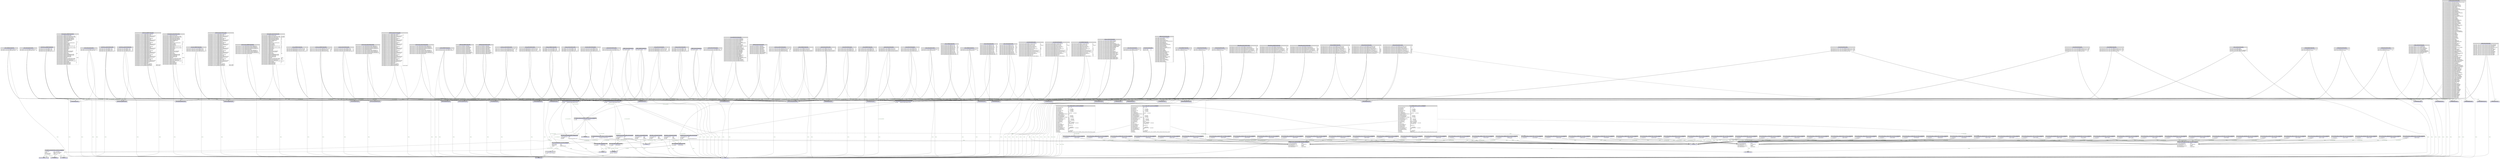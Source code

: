 digraph { 
 node [ fontname="DejaVu Sans" ] ; 
	node6 -> node7 [ color=BLACK, label=< <font point-size='10' color='#336633'>rdf:type</font> > ] ;
	node10 -> node11 [ color=BLACK, label=< <font point-size='10' color='#336633'>rdf:type</font> > ] ;
	node13 -> node14 [ color=BLACK, label=< <font point-size='10' color='#336633'>rdf:type</font> > ] ;
	node15 -> node16 [ color=BLACK, label=< <font point-size='10' color='#336633'>prov:wasGeneratedBy</font> > ] ;
	node17 -> node18 [ color=BLACK, label=< <font point-size='10' color='#336633'>prov:wasGeneratedBy</font> > ] ;
	node19 -> node11 [ color=BLACK, label=< <font point-size='10' color='#336633'>rdf:type</font> > ] ;
	node22 -> node16 [ color=BLACK, label=< <font point-size='10' color='#336633'>prov:wasGeneratedBy</font> > ] ;
	node23 -> node18 [ color=BLACK, label=< <font point-size='10' color='#336633'>prov:wasGeneratedBy</font> > ] ;
	node25 -> node26 [ color=BLACK, label=< <font point-size='10' color='#336633'>prov:wasGeneratedBy</font> > ] ;
	node27 -> node28 [ color=BLACK, label=< <font point-size='10' color='#336633'>prov:wasGeneratedBy</font> > ] ;
	node29 -> node30 [ color=BLACK, label=< <font point-size='10' color='#336633'>prov:wasGeneratedBy</font> > ] ;
	node31 -> node11 [ color=BLACK, label=< <font point-size='10' color='#336633'>rdf:type</font> > ] ;
	node32 -> node7 [ color=BLACK, label=< <font point-size='10' color='#336633'>rdf:type</font> > ] ;
	node37 -> node11 [ color=BLACK, label=< <font point-size='10' color='#336633'>rdf:type</font> > ] ;
	node39 -> node40 [ color=BLACK, label=< <font point-size='10' color='#336633'>rdf:type</font> > ] ;
	node41 -> node7 [ color=BLACK, label=< <font point-size='10' color='#336633'>rdf:type</font> > ] ;
	node45 -> node46 [ color=BLACK, label=< <font point-size='10' color='#336633'>rdf:type</font> > ] ;
	node16 -> node7 [ color=BLACK, label=< <font point-size='10' color='#336633'>rdf:type</font> > ] ;
	node48 -> node7 [ color=BLACK, label=< <font point-size='10' color='#336633'>rdf:type</font> > ] ;
	node52 -> node11 [ color=BLACK, label=< <font point-size='10' color='#336633'>rdf:type</font> > ] ;
	node53 -> node54 [ color=BLACK, label=< <font point-size='10' color='#336633'>prov:wasGeneratedBy</font> > ] ;
	node56 -> node54 [ color=BLACK, label=< <font point-size='10' color='#336633'>prov:wasGeneratedBy</font> > ] ;
	node24 -> node57 [ color=BLACK, label=< <font point-size='10' color='#336633'>rdf:type</font> > ] ;
	node34 -> node40 [ color=BLACK, label=< <font point-size='10' color='#336633'>rdf:type</font> > ] ;
	node9 -> node16 [ color=BLACK, label=< <font point-size='10' color='#336633'>prov:wasGeneratedBy</font> > ] ;
	node62 -> node46 [ color=BLACK, label=< <font point-size='10' color='#336633'>rdf:type</font> > ] ;
	node66 -> node46 [ color=BLACK, label=< <font point-size='10' color='#336633'>rdf:type</font> > ] ;
	node0 -> node16 [ color=BLACK, label=< <font point-size='10' color='#336633'>prov:wasGeneratedBy</font> > ] ;
	node21 -> node11 [ color=BLACK, label=< <font point-size='10' color='#336633'>rdf:type</font> > ] ;
	node63 -> node11 [ color=BLACK, label=< <font point-size='10' color='#336633'>rdf:type</font> > ] ;
	node61 -> node46 [ color=BLACK, label=< <font point-size='10' color='#336633'>rdf:type</font> > ] ;
	node67 -> node68 [ color=BLACK, label=< <font point-size='10' color='#336633'>prov:wasGeneratedBy</font> > ] ;
	node70 -> node30 [ color=BLACK, label=< <font point-size='10' color='#336633'>prov:wasGeneratedBy</font> > ] ;
	node73 -> node46 [ color=BLACK, label=< <font point-size='10' color='#336633'>rdf:type</font> > ] ;
	node66 -> node54 [ color=BLACK, label=< <font point-size='10' color='#336633'>prov:wasGeneratedBy</font> > ] ;
	node74 -> node46 [ color=BLACK, label=< <font point-size='10' color='#336633'>rdf:type</font> > ] ;
	node75 -> node28 [ color=BLACK, label=< <font point-size='10' color='#336633'>prov:wasGeneratedBy</font> > ] ;
	node33 -> node11 [ color=BLACK, label=< <font point-size='10' color='#336633'>rdf:type</font> > ] ;
	node77 -> node78 [ color=BLACK, label=< <font point-size='10' color='#336633'>rdf:type</font> > ] ;
	node12 -> node7 [ color=BLACK, label=< <font point-size='10' color='#336633'>rdf:type</font> > ] ;
	node79 -> node68 [ color=BLACK, label=< <font point-size='10' color='#336633'>prov:wasGeneratedBy</font> > ] ;
	node80 -> node18 [ color=BLACK, label=< <font point-size='10' color='#336633'>prov:wasGeneratedBy</font> > ] ;
	node81 -> node16 [ color=BLACK, label=< <font point-size='10' color='#336633'>prov:wasGeneratedBy</font> > ] ;
	node22 -> node82 [ color=BLACK, label=< <font point-size='10' color='#336633'>rdf:type</font> > ] ;
	node83 -> node46 [ color=BLACK, label=< <font point-size='10' color='#336633'>rdf:type</font> > ] ;
	node8 -> node85 [ color=BLACK, label=< <font point-size='10' color='#336633'>rdf:type</font> > ] ;
	node86 -> node18 [ color=BLACK, label=< <font point-size='10' color='#336633'>prov:wasGeneratedBy</font> > ] ;
	node51 -> node11 [ color=BLACK, label=< <font point-size='10' color='#336633'>rdf:type</font> > ] ;
	node87 -> node11 [ color=BLACK, label=< <font point-size='10' color='#336633'>rdf:type</font> > ] ;
	node53 -> node46 [ color=BLACK, label=< <font point-size='10' color='#336633'>rdf:type</font> > ] ;
	node90 -> node68 [ color=BLACK, label=< <font point-size='10' color='#336633'>prov:wasGeneratedBy</font> > ] ;
	node93 -> node7 [ color=BLACK, label=< <font point-size='10' color='#336633'>rdf:type</font> > ] ;
	node35 -> node30 [ color=BLACK, label=< <font point-size='10' color='#336633'>prov:wasGeneratedBy</font> > ] ;
	node94 -> node28 [ color=BLACK, label=< <font point-size='10' color='#336633'>prov:wasGeneratedBy</font> > ] ;
	node92 -> node11 [ color=BLACK, label=< <font point-size='10' color='#336633'>rdf:type</font> > ] ;
	node6 -> node18 [ color=BLACK, label=< <font point-size='10' color='#336633'>prov:wasGeneratedBy</font> > ] ;
	node97 -> node7 [ color=BLACK, label=< <font point-size='10' color='#336633'>rdf:type</font> > ] ;
	node98 -> node28 [ color=BLACK, label=< <font point-size='10' color='#336633'>prov:wasGeneratedBy</font> > ] ;
	node83 -> node99 [ color=BLACK, label=< <font point-size='10' color='#336633'>rdf:type</font> > ] ;
	node51 -> node16 [ color=BLACK, label=< <font point-size='10' color='#336633'>prov:wasGeneratedBy</font> > ] ;
	node47 -> node46 [ color=BLACK, label=< <font point-size='10' color='#336633'>rdf:type</font> > ] ;
	node18 -> node103 [ color=BLACK, label=< <font point-size='10' color='#336633'>rdf:type</font> > ] ;
	node72 -> node11 [ color=BLACK, label=< <font point-size='10' color='#336633'>rdf:type</font> > ] ;
	node106 -> node28 [ color=BLACK, label=< <font point-size='10' color='#336633'>prov:wasGeneratedBy</font> > ] ;
	node60 -> node107 [ color=BLACK, label=< <font point-size='10' color='#336633'>rdf:type</font> > ] ;
	node44 -> node16 [ color=BLACK, label=< <font point-size='10' color='#336633'>prov:wasGeneratedBy</font> > ] ;
	node109 -> node68 [ color=BLACK, label=< <font point-size='10' color='#336633'>prov:wasGeneratedBy</font> > ] ;
	node95 -> node16 [ color=BLACK, label=< <font point-size='10' color='#336633'>prov:wasGeneratedBy</font> > ] ;
	node114 -> node115 [ color=BLACK, label=< <font point-size='10' color='#336633'>rdf:type</font> > ] ;
	node15 -> node46 [ color=BLACK, label=< <font point-size='10' color='#336633'>rdf:type</font> > ] ;
	node117 -> node68 [ color=BLACK, label=< <font point-size='10' color='#336633'>prov:wasGeneratedBy</font> > ] ;
	node66 -> node85 [ color=BLACK, label=< <font point-size='10' color='#336633'>rdf:type</font> > ] ;
	node56 -> node11 [ color=BLACK, label=< <font point-size='10' color='#336633'>rdf:type</font> > ] ;
	node119 -> node14 [ color=BLACK, label=< <font point-size='10' color='#336633'>rdf:type</font> > ] ;
	node120 -> node18 [ color=BLACK, label=< <font point-size='10' color='#336633'>prov:wasGeneratedBy</font> > ] ;
	node94 -> node7 [ color=BLACK, label=< <font point-size='10' color='#336633'>rdf:type</font> > ] ;
	node122 -> node46 [ color=BLACK, label=< <font point-size='10' color='#336633'>rdf:type</font> > ] ;
	node31 -> node123 [ color=BLACK, label=< <font point-size='10' color='#336633'>rdf:type</font> > ] ;
	node70 -> node46 [ color=BLACK, label=< <font point-size='10' color='#336633'>rdf:type</font> > ] ;
	node35 -> node124 [ color=BLACK, label=< <font point-size='10' color='#336633'>rdf:type</font> > ] ;
	node126 -> node11 [ color=BLACK, label=< <font point-size='10' color='#336633'>rdf:type</font> > ] ;
	node64 -> node11 [ color=BLACK, label=< <font point-size='10' color='#336633'>rdf:type</font> > ] ;
	node1 -> node11 [ color=BLACK, label=< <font point-size='10' color='#336633'>rdf:type</font> > ] ;
	node128 -> node82 [ color=BLACK, label=< <font point-size='10' color='#336633'>rdf:type</font> > ] ;
	node130 -> node131 [ color=BLACK, label=< <font point-size='10' color='#336633'>rdf:type</font> > ] ;
	node132 -> node28 [ color=BLACK, label=< <font point-size='10' color='#336633'>prov:wasGeneratedBy</font> > ] ;
	node97 -> node18 [ color=BLACK, label=< <font point-size='10' color='#336633'>prov:wasGeneratedBy</font> > ] ;
	node63 -> node54 [ color=BLACK, label=< <font point-size='10' color='#336633'>prov:wasGeneratedBy</font> > ] ;
	node5 -> node11 [ color=BLACK, label=< <font point-size='10' color='#336633'>rdf:type</font> > ] ;
	node112 -> node11 [ color=BLACK, label=< <font point-size='10' color='#336633'>rdf:type</font> > ] ;
	node74 -> node11 [ color=BLACK, label=< <font point-size='10' color='#336633'>rdf:type</font> > ] ;
	node134 -> node16 [ color=BLACK, label=< <font point-size='10' color='#336633'>prov:wasGeneratedBy</font> > ] ;
	node73 -> node11 [ color=BLACK, label=< <font point-size='10' color='#336633'>rdf:type</font> > ] ;
	node135 -> node46 [ color=BLACK, label=< <font point-size='10' color='#336633'>rdf:type</font> > ] ;
	node136 -> node131 [ color=BLACK, label=< <font point-size='10' color='#336633'>rdf:type</font> > ] ;
	node12 -> node68 [ color=BLACK, label=< <font point-size='10' color='#336633'>prov:wasGeneratedBy</font> > ] ;
	node128 -> node46 [ color=BLACK, label=< <font point-size='10' color='#336633'>rdf:type</font> > ] ;
	node108 -> node7 [ color=BLACK, label=< <font point-size='10' color='#336633'>rdf:type</font> > ] ;
	node30 -> node119 [ color=BLACK, label=< <font point-size='10' color='#336633'>prov:wasAssociatedWith</font> > ] ;
	node4 -> node11 [ color=BLACK, label=< <font point-size='10' color='#336633'>rdf:type</font> > ] ;
	node58 -> node11 [ color=BLACK, label=< <font point-size='10' color='#336633'>rdf:type</font> > ] ;
	node137 -> node28 [ color=BLACK, label=< <font point-size='10' color='#336633'>prov:wasGeneratedBy</font> > ] ;
	node135 -> node11 [ color=BLACK, label=< <font point-size='10' color='#336633'>rdf:type</font> > ] ;
	node133 -> node138 [ color=BLACK, label=< <font point-size='10' color='#336633'>prov:hadRole</font> > ] ;
	node139 -> node140 [ color=BLACK, label=< <font point-size='10' color='#336633'>rdf:type</font> > ] ;
	node53 -> node11 [ color=BLACK, label=< <font point-size='10' color='#336633'>rdf:type</font> > ] ;
	node42 -> node141 [ color=BLACK, label=< <font point-size='10' color='#336633'>rdf:type</font> > ] ;
	node116 -> node18 [ color=BLACK, label=< <font point-size='10' color='#336633'>prov:wasGeneratedBy</font> > ] ;
	node96 -> node33 [ color=BLACK, label=< <font point-size='10' color='#336633'>prov:wasAssociatedWith</font> > ] ;
	node37 -> node46 [ color=BLACK, label=< <font point-size='10' color='#336633'>rdf:type</font> > ] ;
	node144 -> node11 [ color=BLACK, label=< <font point-size='10' color='#336633'>rdf:type</font> > ] ;
	node110 -> node7 [ color=BLACK, label=< <font point-size='10' color='#336633'>rdf:type</font> > ] ;
	node68 -> node103 [ color=BLACK, label=< <font point-size='10' color='#336633'>rdf:type</font> > ] ;
	node3 -> node46 [ color=BLACK, label=< <font point-size='10' color='#336633'>rdf:type</font> > ] ;
	node70 -> node145 [ color=BLACK, label=< <font point-size='10' color='#336633'>rdf:type</font> > ] ;
	node146 -> node96 [ color=BLACK, label=< <font point-size='10' color='#336633'>prov:wasAssociatedWith</font> > ] ;
	node39 -> node16 [ color=BLACK, label=< <font point-size='10' color='#336633'>prov:wasGeneratedBy</font> > ] ;
	node105 -> node68 [ color=BLACK, label=< <font point-size='10' color='#336633'>prov:wasGeneratedBy</font> > ] ;
	node28 -> node103 [ color=BLACK, label=< <font point-size='10' color='#336633'>rdf:type</font> > ] ;
	node44 -> node124 [ color=BLACK, label=< <font point-size='10' color='#336633'>rdf:type</font> > ] ;
	node150 -> node28 [ color=BLACK, label=< <font point-size='10' color='#336633'>prov:wasGeneratedBy</font> > ] ;
	node51 -> node151 [ color=BLACK, label=< <font point-size='10' color='#336633'>rdf:type</font> > ] ;
	node152 -> node11 [ color=BLACK, label=< <font point-size='10' color='#336633'>rdf:type</font> > ] ;
	node1 -> node46 [ color=BLACK, label=< <font point-size='10' color='#336633'>rdf:type</font> > ] ;
	node153 -> node7 [ color=BLACK, label=< <font point-size='10' color='#336633'>rdf:type</font> > ] ;
	node83 -> node30 [ color=BLACK, label=< <font point-size='10' color='#336633'>prov:wasGeneratedBy</font> > ] ;
	node72 -> node30 [ color=BLACK, label=< <font point-size='10' color='#336633'>prov:wasGeneratedBy</font> > ] ;
	node52 -> node30 [ color=BLACK, label=< <font point-size='10' color='#336633'>prov:wasGeneratedBy</font> > ] ;
	node155 -> node46 [ color=BLACK, label=< <font point-size='10' color='#336633'>rdf:type</font> > ] ;
	node30 -> node7 [ color=BLACK, label=< <font point-size='10' color='#336633'>rdf:type</font> > ] ;
	node111 -> node115 [ color=BLACK, label=< <font point-size='10' color='#336633'>rdf:type</font> > ] ;
	node24 -> node46 [ color=BLACK, label=< <font point-size='10' color='#336633'>rdf:type</font> > ] ;
	node8 -> node46 [ color=BLACK, label=< <font point-size='10' color='#336633'>rdf:type</font> > ] ;
	node156 -> node68 [ color=BLACK, label=< <font point-size='10' color='#336633'>prov:wasGeneratedBy</font> > ] ;
	node149 -> node119 [ color=BLACK, label=< <font point-size='10' color='#336633'>prov:wasAttributedTo</font> > ] ;
	node157 -> node11 [ color=BLACK, label=< <font point-size='10' color='#336633'>rdf:type</font> > ] ;
	node81 -> node11 [ color=BLACK, label=< <font point-size='10' color='#336633'>rdf:type</font> > ] ;
	node149 -> node11 [ color=BLACK, label=< <font point-size='10' color='#336633'>rdf:type</font> > ] ;
	node19 -> node46 [ color=BLACK, label=< <font point-size='10' color='#336633'>rdf:type</font> > ] ;
	node114 -> node11 [ color=BLACK, label=< <font point-size='10' color='#336633'>rdf:type</font> > ] ;
	node56 -> node159 [ color=BLACK, label=< <font point-size='10' color='#336633'>rdf:type</font> > ] ;
	node77 -> node46 [ color=BLACK, label=< <font point-size='10' color='#336633'>rdf:type</font> > ] ;
	node136 -> node16 [ color=BLACK, label=< <font point-size='10' color='#336633'>prov:wasGeneratedBy</font> > ] ;
	node30 -> node71 [ color=BLACK, label=< <font point-size='10' color='#336633'>prov:wasAssociatedWith</font> > ] ;
	node91 -> node160 [ color=BLACK, label=< <font point-size='10' color='#336633'>rdf:type</font> > ] ;
	node143 -> node7 [ color=BLACK, label=< <font point-size='10' color='#336633'>rdf:type</font> > ] ;
	node54 -> node7 [ color=BLACK, label=< <font point-size='10' color='#336633'>rdf:type</font> > ] ;
	node59 -> node46 [ color=BLACK, label=< <font point-size='10' color='#336633'>rdf:type</font> > ] ;
	node79 -> node7 [ color=BLACK, label=< <font point-size='10' color='#336633'>rdf:type</font> > ] ;
	node76 -> node30 [ color=BLACK, label=< <font point-size='10' color='#336633'>prov:wasGeneratedBy</font> > ] ;
	node33 -> node161 [ color=BLACK, label=< <font point-size='10' color='#336633'>dcat:accessURL</font> > ] ;
	node139 -> node54 [ color=BLACK, label=< <font point-size='10' color='#336633'>prov:wasGeneratedBy</font> > ] ;
	node91 -> node46 [ color=BLACK, label=< <font point-size='10' color='#336633'>rdf:type</font> > ] ;
	node118 -> node11 [ color=BLACK, label=< <font point-size='10' color='#336633'>rdf:type</font> > ] ;
	node21 -> node30 [ color=BLACK, label=< <font point-size='10' color='#336633'>prov:wasGeneratedBy</font> > ] ;
	node24 -> node16 [ color=BLACK, label=< <font point-size='10' color='#336633'>prov:wasGeneratedBy</font> > ] ;
	node8 -> node11 [ color=BLACK, label=< <font point-size='10' color='#336633'>rdf:type</font> > ] ;
	node109 -> node7 [ color=BLACK, label=< <font point-size='10' color='#336633'>rdf:type</font> > ] ;
	node134 -> node162 [ color=BLACK, label=< <font point-size='10' color='#336633'>rdf:type</font> > ] ;
	node33 -> node163 [ color=BLACK, label=< <font point-size='10' color='#336633'>rdf:type</font> > ] ;
	node114 -> node30 [ color=BLACK, label=< <font point-size='10' color='#336633'>prov:wasGeneratedBy</font> > ] ;
	node90 -> node7 [ color=BLACK, label=< <font point-size='10' color='#336633'>rdf:type</font> > ] ;
	node87 -> node54 [ color=BLACK, label=< <font point-size='10' color='#336633'>prov:wasGeneratedBy</font> > ] ;
	node3 -> node164 [ color=BLACK, label=< <font point-size='10' color='#336633'>rdf:type</font> > ] ;
	node165 -> node28 [ color=BLACK, label=< <font point-size='10' color='#336633'>prov:wasGeneratedBy</font> > ] ;
	node91 -> node11 [ color=BLACK, label=< <font point-size='10' color='#336633'>rdf:type</font> > ] ;
	node43 -> node30 [ color=BLACK, label=< <font point-size='10' color='#336633'>prov:wasGeneratedBy</font> > ] ;
	node83 -> node11 [ color=BLACK, label=< <font point-size='10' color='#336633'>rdf:type</font> > ] ;
	node37 -> node159 [ color=BLACK, label=< <font point-size='10' color='#336633'>rdf:type</font> > ] ;
	node43 -> node11 [ color=BLACK, label=< <font point-size='10' color='#336633'>rdf:type</font> > ] ;
	node154 -> node7 [ color=BLACK, label=< <font point-size='10' color='#336633'>rdf:type</font> > ] ;
	node154 -> node18 [ color=BLACK, label=< <font point-size='10' color='#336633'>prov:Used</font> > ] ;
	node167 -> node68 [ color=BLACK, label=< <font point-size='10' color='#336633'>prov:wasGeneratedBy</font> > ] ;
	node65 -> node123 [ color=BLACK, label=< <font point-size='10' color='#336633'>rdf:type</font> > ] ;
	node116 -> node7 [ color=BLACK, label=< <font point-size='10' color='#336633'>rdf:type</font> > ] ;
	node13 -> node138 [ color=BLACK, label=< <font point-size='10' color='#336633'>prov:hadRole</font> > ] ;
	node31 -> node133 [ color=BLACK, label=< <font point-size='10' color='#336633'>prov:wasAttributedTo</font> > ] ;
	node110 -> node18 [ color=BLACK, label=< <font point-size='10' color='#336633'>prov:wasGeneratedBy</font> > ] ;
	node69 -> node124 [ color=BLACK, label=< <font point-size='10' color='#336633'>rdf:type</font> > ] ;
	node5 -> node169 [ color=BLACK, label=< <font point-size='10' color='#336633'>rdf:type</font> > ] ;
	node50 -> node160 [ color=BLACK, label=< <font point-size='10' color='#336633'>rdf:type</font> > ] ;
	node64 -> node13 [ color=BLACK, label=< <font point-size='10' color='#336633'>prov:wasAttributedTo</font> > ] ;
	node73 -> node170 [ color=BLACK, label=< <font point-size='10' color='#336633'>rdf:type</font> > ] ;
	node76 -> node11 [ color=BLACK, label=< <font point-size='10' color='#336633'>rdf:type</font> > ] ;
	node10 -> node30 [ color=BLACK, label=< <font point-size='10' color='#336633'>prov:wasGeneratedBy</font> > ] ;
	node108 -> node68 [ color=BLACK, label=< <font point-size='10' color='#336633'>prov:wasGeneratedBy</font> > ] ;
	node69 -> node11 [ color=BLACK, label=< <font point-size='10' color='#336633'>rdf:type</font> > ] ;
	node144 -> node46 [ color=BLACK, label=< <font point-size='10' color='#336633'>rdf:type</font> > ] ;
	node35 -> node46 [ color=BLACK, label=< <font point-size='10' color='#336633'>rdf:type</font> > ] ;
	node71 -> node123 [ color=BLACK, label=< <font point-size='10' color='#336633'>rdf:type</font> > ] ;
	node48 -> node28 [ color=BLACK, label=< <font point-size='10' color='#336633'>prov:wasGeneratedBy</font> > ] ;
	node113 -> node46 [ color=BLACK, label=< <font point-size='10' color='#336633'>rdf:type</font> > ] ;
	node72 -> node46 [ color=BLACK, label=< <font point-size='10' color='#336633'>rdf:type</font> > ] ;
	node17 -> node7 [ color=BLACK, label=< <font point-size='10' color='#336633'>rdf:type</font> > ] ;
	node93 -> node28 [ color=BLACK, label=< <font point-size='10' color='#336633'>prov:wasGeneratedBy</font> > ] ;
	node65 -> node13 [ color=BLACK, label=< <font point-size='10' color='#336633'>prov:wasAttributedTo</font> > ] ;
	node155 -> node11 [ color=BLACK, label=< <font point-size='10' color='#336633'>rdf:type</font> > ] ;
	node50 -> node11 [ color=BLACK, label=< <font point-size='10' color='#336633'>rdf:type</font> > ] ;
	node172 -> node7 [ color=BLACK, label=< <font point-size='10' color='#336633'>rdf:type</font> > ] ;
	node21 -> node173 [ color=BLACK, label=< <font point-size='10' color='#336633'>rdf:type</font> > ] ;
	node174 -> node46 [ color=BLACK, label=< <font point-size='10' color='#336633'>rdf:type</font> > ] ;
	node148 -> node169 [ color=BLACK, label=< <font point-size='10' color='#336633'>rdf:type</font> > ] ;
	node62 -> node11 [ color=BLACK, label=< <font point-size='10' color='#336633'>rdf:type</font> > ] ;
	node75 -> node7 [ color=BLACK, label=< <font point-size='10' color='#336633'>rdf:type</font> > ] ;
	node22 -> node46 [ color=BLACK, label=< <font point-size='10' color='#336633'>rdf:type</font> > ] ;
	node172 -> node68 [ color=BLACK, label=< <font point-size='10' color='#336633'>prov:wasGeneratedBy</font> > ] ;
	node56 -> node46 [ color=BLACK, label=< <font point-size='10' color='#336633'>rdf:type</font> > ] ;
	node49 -> node16 [ color=BLACK, label=< <font point-size='10' color='#336633'>prov:wasGeneratedBy</font> > ] ;
	node16 -> node65 [ color=BLACK, label=< <font point-size='10' color='#336633'>prov:wasAssociatedWith</font> > ] ;
	node52 -> node46 [ color=BLACK, label=< <font point-size='10' color='#336633'>rdf:type</font> > ] ;
	node104 -> node7 [ color=BLACK, label=< <font point-size='10' color='#336633'>rdf:type</font> > ] ;
	node33 -> node175 [ color=BLACK, label=< <font point-size='10' color='#336633'>rdf:type</font> > ] ;
	node61 -> node141 [ color=BLACK, label=< <font point-size='10' color='#336633'>rdf:type</font> > ] ;
	node118 -> node46 [ color=BLACK, label=< <font point-size='10' color='#336633'>rdf:type</font> > ] ;
	node39 -> node11 [ color=BLACK, label=< <font point-size='10' color='#336633'>rdf:type</font> > ] ;
	node29 -> node107 [ color=BLACK, label=< <font point-size='10' color='#336633'>rdf:type</font> > ] ;
	node73 -> node16 [ color=BLACK, label=< <font point-size='10' color='#336633'>prov:wasGeneratedBy</font> > ] ;
	node125 -> node7 [ color=BLACK, label=< <font point-size='10' color='#336633'>rdf:type</font> > ] ;
	node3 -> node11 [ color=BLACK, label=< <font point-size='10' color='#336633'>rdf:type</font> > ] ;
	node2 -> node154 [ color=BLACK, label=< <font point-size='10' color='#336633'>prov:wasGeneratedBy</font> > ] ;
	node20 -> node176 [ color=BLACK, label=< <font point-size='10' color='#336633'>rdf:type</font> > ] ;
	node34 -> node30 [ color=BLACK, label=< <font point-size='10' color='#336633'>prov:wasGeneratedBy</font> > ] ;
	node89 -> node18 [ color=BLACK, label=< <font point-size='10' color='#336633'>prov:wasGeneratedBy</font> > ] ;
	node105 -> node7 [ color=BLACK, label=< <font point-size='10' color='#336633'>rdf:type</font> > ] ;
	node135 -> node16 [ color=BLACK, label=< <font point-size='10' color='#336633'>prov:wasGeneratedBy</font> > ] ;
	node128 -> node30 [ color=BLACK, label=< <font point-size='10' color='#336633'>prov:wasGeneratedBy</font> > ] ;
	node9 -> node46 [ color=BLACK, label=< <font point-size='10' color='#336633'>rdf:type</font> > ] ;
	node1 -> node30 [ color=BLACK, label=< <font point-size='10' color='#336633'>prov:wasGeneratedBy</font> > ] ;
	node59 -> node54 [ color=BLACK, label=< <font point-size='10' color='#336633'>prov:wasGeneratedBy</font> > ] ;
	node36 -> node11 [ color=BLACK, label=< <font point-size='10' color='#336633'>rdf:type</font> > ] ;
	node61 -> node11 [ color=BLACK, label=< <font point-size='10' color='#336633'>rdf:type</font> > ] ;
	node178 -> node16 [ color=BLACK, label=< <font point-size='10' color='#336633'>prov:wasGeneratedBy</font> > ] ;
	node4 -> node170 [ color=BLACK, label=< <font point-size='10' color='#336633'>rdf:type</font> > ] ;
	node143 -> node68 [ color=BLACK, label=< <font point-size='10' color='#336633'>prov:wasGeneratedBy</font> > ] ;
	node102 -> node30 [ color=BLACK, label=< <font point-size='10' color='#336633'>prov:wasGeneratedBy</font> > ] ;
	node134 -> node46 [ color=BLACK, label=< <font point-size='10' color='#336633'>rdf:type</font> > ] ;
	node88 -> node78 [ color=BLACK, label=< <font point-size='10' color='#336633'>rdf:type</font> > ] ;
	node95 -> node46 [ color=BLACK, label=< <font point-size='10' color='#336633'>rdf:type</font> > ] ;
	node39 -> node46 [ color=BLACK, label=< <font point-size='10' color='#336633'>rdf:type</font> > ] ;
	node9 -> node141 [ color=BLACK, label=< <font point-size='10' color='#336633'>rdf:type</font> > ] ;
	node19 -> node140 [ color=BLACK, label=< <font point-size='10' color='#336633'>rdf:type</font> > ] ;
	node52 -> node131 [ color=BLACK, label=< <font point-size='10' color='#336633'>rdf:type</font> > ] ;
	node24 -> node11 [ color=BLACK, label=< <font point-size='10' color='#336633'>rdf:type</font> > ] ;
	node42 -> node11 [ color=BLACK, label=< <font point-size='10' color='#336633'>rdf:type</font> > ] ;
	node76 -> node46 [ color=BLACK, label=< <font point-size='10' color='#336633'>rdf:type</font> > ] ;
	node10 -> node169 [ color=BLACK, label=< <font point-size='10' color='#336633'>rdf:type</font> > ] ;
	node130 -> node54 [ color=BLACK, label=< <font point-size='10' color='#336633'>prov:wasGeneratedBy</font> > ] ;
	node138 -> node176 [ color=BLACK, label=< <font point-size='10' color='#336633'>rdf:type</font> > ] ;
	node2 -> node11 [ color=BLACK, label=< <font point-size='10' color='#336633'>rdf:type</font> > ] ;
	node4 -> node30 [ color=BLACK, label=< <font point-size='10' color='#336633'>prov:wasGeneratedBy</font> > ] ;
	node34 -> node46 [ color=BLACK, label=< <font point-size='10' color='#336633'>rdf:type</font> > ] ;
	node27 -> node7 [ color=BLACK, label=< <font point-size='10' color='#336633'>rdf:type</font> > ] ;
	node148 -> node46 [ color=BLACK, label=< <font point-size='10' color='#336633'>rdf:type</font> > ] ;
	node10 -> node46 [ color=BLACK, label=< <font point-size='10' color='#336633'>rdf:type</font> > ] ;
	node15 -> node11 [ color=BLACK, label=< <font point-size='10' color='#336633'>rdf:type</font> > ] ;
	node67 -> node7 [ color=BLACK, label=< <font point-size='10' color='#336633'>rdf:type</font> > ] ;
	node158 -> node7 [ color=BLACK, label=< <font point-size='10' color='#336633'>rdf:type</font> > ] ;
	node144 -> node16 [ color=BLACK, label=< <font point-size='10' color='#336633'>prov:wasGeneratedBy</font> > ] ;
	node119 -> node138 [ color=BLACK, label=< <font point-size='10' color='#336633'>prov:hadRole</font> > ] ;
	node30 -> node127 [ color=BLACK, label=< <font point-size='10' color='#336633'>prov:wasAssociatedWith</font> > ] ;
	node130 -> node11 [ color=BLACK, label=< <font point-size='10' color='#336633'>rdf:type</font> > ] ;
	node36 -> node57 [ color=BLACK, label=< <font point-size='10' color='#336633'>rdf:type</font> > ] ;
	node139 -> node46 [ color=BLACK, label=< <font point-size='10' color='#336633'>rdf:type</font> > ] ;
	node29 -> node11 [ color=BLACK, label=< <font point-size='10' color='#336633'>rdf:type</font> > ] ;
	node153 -> node28 [ color=BLACK, label=< <font point-size='10' color='#336633'>prov:wasGeneratedBy</font> > ] ;
	node113 -> node11 [ color=BLACK, label=< <font point-size='10' color='#336633'>rdf:type</font> > ] ;
	node36 -> node30 [ color=BLACK, label=< <font point-size='10' color='#336633'>prov:wasGeneratedBy</font> > ] ;
	node112 -> node46 [ color=BLACK, label=< <font point-size='10' color='#336633'>rdf:type</font> > ] ;
	node122 -> node181 [ color=BLACK, label=< <font point-size='10' color='#336633'>rdf:type</font> > ] ;
	node54 -> node127 [ color=BLACK, label=< <font point-size='10' color='#336633'>prov:wasAssociatedWith</font> > ] ;
	node29 -> node46 [ color=BLACK, label=< <font point-size='10' color='#336633'>rdf:type</font> > ] ;
	node86 -> node7 [ color=BLACK, label=< <font point-size='10' color='#336633'>rdf:type</font> > ] ;
	node71 -> node11 [ color=BLACK, label=< <font point-size='10' color='#336633'>rdf:type</font> > ] ;
	node120 -> node7 [ color=BLACK, label=< <font point-size='10' color='#336633'>rdf:type</font> > ] ;
	node104 -> node18 [ color=BLACK, label=< <font point-size='10' color='#336633'>prov:wasGeneratedBy</font> > ] ;
	node96 -> node14 [ color=BLACK, label=< <font point-size='10' color='#336633'>rdf:type</font> > ] ;
	node182 -> node7 [ color=BLACK, label=< <font point-size='10' color='#336633'>rdf:type</font> > ] ;
	node147 -> node7 [ color=BLACK, label=< <font point-size='10' color='#336633'>rdf:type</font> > ] ;
	node128 -> node11 [ color=BLACK, label=< <font point-size='10' color='#336633'>rdf:type</font> > ] ;
	node4 -> node46 [ color=BLACK, label=< <font point-size='10' color='#336633'>rdf:type</font> > ] ;
	node60 -> node11 [ color=BLACK, label=< <font point-size='10' color='#336633'>rdf:type</font> > ] ;
	node121 -> node11 [ color=BLACK, label=< <font point-size='10' color='#336633'>rdf:type</font> > ] ;
	node54 -> node133 [ color=BLACK, label=< <font point-size='10' color='#336633'>prov:wasAssociatedWith</font> > ] ;
	node53 -> node40 [ color=BLACK, label=< <font point-size='10' color='#336633'>rdf:type</font> > ] ;
	node47 -> node57 [ color=BLACK, label=< <font point-size='10' color='#336633'>rdf:type</font> > ] ;
	node9 -> node11 [ color=BLACK, label=< <font point-size='10' color='#336633'>rdf:type</font> > ] ;
	node146 -> node7 [ color=BLACK, label=< <font point-size='10' color='#336633'>rdf:type</font> > ] ;
	node58 -> node16 [ color=BLACK, label=< <font point-size='10' color='#336633'>prov:wasGeneratedBy</font> > ] ;
	node148 -> node54 [ color=BLACK, label=< <font point-size='10' color='#336633'>prov:wasGeneratedBy</font> > ] ;
	node133 -> node14 [ color=BLACK, label=< <font point-size='10' color='#336633'>rdf:type</font> > ] ;
	node158 -> node18 [ color=BLACK, label=< <font point-size='10' color='#336633'>prov:wasGeneratedBy</font> > ] ;
	node148 -> node11 [ color=BLACK, label=< <font point-size='10' color='#336633'>rdf:type</font> > ] ;
	node118 -> node173 [ color=BLACK, label=< <font point-size='10' color='#336633'>rdf:type</font> > ] ;
	node174 -> node11 [ color=BLACK, label=< <font point-size='10' color='#336633'>rdf:type</font> > ] ;
	node122 -> node11 [ color=BLACK, label=< <font point-size='10' color='#336633'>rdf:type</font> > ] ;
	node25 -> node11 [ color=BLACK, label=< <font point-size='10' color='#336633'>rdf:type</font> > ] ;
	node92 -> node16 [ color=BLACK, label=< <font point-size='10' color='#336633'>prov:wasGeneratedBy</font> > ] ;
	node23 -> node7 [ color=BLACK, label=< <font point-size='10' color='#336633'>rdf:type</font> > ] ;
	node35 -> node11 [ color=BLACK, label=< <font point-size='10' color='#336633'>rdf:type</font> > ] ;
	node127 -> node146 [ color=BLACK, label=< <font point-size='10' color='#336633'>prov:wasGeneratedBy</font> > ] ;
	node84 -> node7 [ color=BLACK, label=< <font point-size='10' color='#336633'>rdf:type</font> > ] ;
	node69 -> node54 [ color=BLACK, label=< <font point-size='10' color='#336633'>prov:wasGeneratedBy</font> > ] ;
	node121 -> node133 [ color=BLACK, label=< <font point-size='10' color='#336633'>prov:wasAttributedTo</font> > ] ;
	node102 -> node11 [ color=BLACK, label=< <font point-size='10' color='#336633'>rdf:type</font> > ] ;
	node50 -> node46 [ color=BLACK, label=< <font point-size='10' color='#336633'>rdf:type</font> > ] ;
	node96 -> node20 [ color=BLACK, label=< <font point-size='10' color='#336633'>prov:hadRole</font> > ] ;
	node127 -> node183 [ color=BLACK, label=< <font point-size='10' color='#336633'>rdf:type</font> > ] ;
	node165 -> node7 [ color=BLACK, label=< <font point-size='10' color='#336633'>rdf:type</font> > ] ;
	node184 -> node7 [ color=BLACK, label=< <font point-size='10' color='#336633'>rdf:type</font> > ] ;
	node3 -> node16 [ color=BLACK, label=< <font point-size='10' color='#336633'>prov:wasGeneratedBy</font> > ] ;
	node60 -> node16 [ color=BLACK, label=< <font point-size='10' color='#336633'>prov:wasGeneratedBy</font> > ] ;
	node135 -> node185 [ color=BLACK, label=< <font point-size='10' color='#336633'>rdf:type</font> > ] ;
	node63 -> node46 [ color=BLACK, label=< <font point-size='10' color='#336633'>rdf:type</font> > ] ;
	node92 -> node186 [ color=BLACK, label=< <font point-size='10' color='#336633'>rdf:type</font> > ] ;
	node177 -> node68 [ color=BLACK, label=< <font point-size='10' color='#336633'>prov:wasGeneratedBy</font> > ] ;
	node50 -> node16 [ color=BLACK, label=< <font point-size='10' color='#336633'>prov:wasGeneratedBy</font> > ] ;
	node59 -> node11 [ color=BLACK, label=< <font point-size='10' color='#336633'>rdf:type</font> > ] ;
	node51 -> node46 [ color=BLACK, label=< <font point-size='10' color='#336633'>rdf:type</font> > ] ;
	node136 -> node46 [ color=BLACK, label=< <font point-size='10' color='#336633'>rdf:type</font> > ] ;
	node87 -> node188 [ color=BLACK, label=< <font point-size='10' color='#336633'>rdf:type</font> > ] ;
	node149 -> node123 [ color=BLACK, label=< <font point-size='10' color='#336633'>rdf:type</font> > ] ;
	node113 -> node54 [ color=BLACK, label=< <font point-size='10' color='#336633'>prov:wasGeneratedBy</font> > ] ;
	node168 -> node7 [ color=BLACK, label=< <font point-size='10' color='#336633'>rdf:type</font> > ] ;
	node92 -> node46 [ color=BLACK, label=< <font point-size='10' color='#336633'>rdf:type</font> > ] ;
	node111 -> node46 [ color=BLACK, label=< <font point-size='10' color='#336633'>rdf:type</font> > ] ;
	node34 -> node11 [ color=BLACK, label=< <font point-size='10' color='#336633'>rdf:type</font> > ] ;
	node168 -> node28 [ color=BLACK, label=< <font point-size='10' color='#336633'>prov:Used</font> > ] ;
	node114 -> node46 [ color=BLACK, label=< <font point-size='10' color='#336633'>rdf:type</font> > ] ;
	node189 -> node28 [ color=BLACK, label=< <font point-size='10' color='#336633'>prov:wasGeneratedBy</font> > ] ;
	node180 -> node18 [ color=BLACK, label=< <font point-size='10' color='#336633'>prov:wasGeneratedBy</font> > ] ;
	node47 -> node54 [ color=BLACK, label=< <font point-size='10' color='#336633'>prov:wasGeneratedBy</font> > ] ;
	node55 -> node190 [ color=BLACK, label=< <font point-size='10' color='#336633'>rdf:type</font> > ] ;
	node72 -> node140 [ color=BLACK, label=< <font point-size='10' color='#336633'>rdf:type</font> > ] ;
	node157 -> node46 [ color=BLACK, label=< <font point-size='10' color='#336633'>rdf:type</font> > ] ;
	node100 -> node46 [ color=BLACK, label=< <font point-size='10' color='#336633'>rdf:type</font> > ] ;
	node84 -> node28 [ color=BLACK, label=< <font point-size='10' color='#336633'>prov:wasGeneratedBy</font> > ] ;
	node65 -> node11 [ color=BLACK, label=< <font point-size='10' color='#336633'>rdf:type</font> > ] ;
	node121 -> node123 [ color=BLACK, label=< <font point-size='10' color='#336633'>rdf:type</font> > ] ;
	node49 -> node191 [ color=BLACK, label=< <font point-size='10' color='#336633'>rdf:type</font> > ] ;
	node113 -> node78 [ color=BLACK, label=< <font point-size='10' color='#336633'>rdf:type</font> > ] ;
	node47 -> node11 [ color=BLACK, label=< <font point-size='10' color='#336633'>rdf:type</font> > ] ;
	node136 -> node11 [ color=BLACK, label=< <font point-size='10' color='#336633'>rdf:type</font> > ] ;
	node142 -> node7 [ color=BLACK, label=< <font point-size='10' color='#336633'>rdf:type</font> > ] ;
	node74 -> node54 [ color=BLACK, label=< <font point-size='10' color='#336633'>prov:wasGeneratedBy</font> > ] ;
	node0 -> node11 [ color=BLACK, label=< <font point-size='10' color='#336633'>rdf:type</font> > ] ;
	node174 -> node16 [ color=BLACK, label=< <font point-size='10' color='#336633'>prov:wasGeneratedBy</font> > ] ;
	node126 -> node181 [ color=BLACK, label=< <font point-size='10' color='#336633'>rdf:type</font> > ] ;
	node33 -> node161 [ color=BLACK, label=< <font point-size='10' color='#336633'>dct:publisher</font> > ] ;
	node129 -> node28 [ color=BLACK, label=< <font point-size='10' color='#336633'>prov:wasGeneratedBy</font> > ] ;
	node37 -> node16 [ color=BLACK, label=< <font point-size='10' color='#336633'>prov:wasGeneratedBy</font> > ] ;
	node100 -> node185 [ color=BLACK, label=< <font point-size='10' color='#336633'>rdf:type</font> > ] ;
	node177 -> node7 [ color=BLACK, label=< <font point-size='10' color='#336633'>rdf:type</font> > ] ;
	node180 -> node7 [ color=BLACK, label=< <font point-size='10' color='#336633'>rdf:type</font> > ] ;
	node22 -> node11 [ color=BLACK, label=< <font point-size='10' color='#336633'>rdf:type</font> > ] ;
	node130 -> node46 [ color=BLACK, label=< <font point-size='10' color='#336633'>rdf:type</font> > ] ;
	node45 -> node54 [ color=BLACK, label=< <font point-size='10' color='#336633'>prov:wasGeneratedBy</font> > ] ;
	node88 -> node16 [ color=BLACK, label=< <font point-size='10' color='#336633'>prov:wasGeneratedBy</font> > ] ;
	node54 -> node31 [ color=BLACK, label=< <font point-size='10' color='#336633'>prov:wasAssociatedWith</font> > ] ;
	node112 -> node16 [ color=BLACK, label=< <font point-size='10' color='#336633'>prov:wasGeneratedBy</font> > ] ;
	node70 -> node11 [ color=BLACK, label=< <font point-size='10' color='#336633'>rdf:type</font> > ] ;
	node19 -> node16 [ color=BLACK, label=< <font point-size='10' color='#336633'>prov:wasGeneratedBy</font> > ] ;
	node156 -> node7 [ color=BLACK, label=< <font point-size='10' color='#336633'>rdf:type</font> > ] ;
	node49 -> node11 [ color=BLACK, label=< <font point-size='10' color='#336633'>rdf:type</font> > ] ;
	node77 -> node11 [ color=BLACK, label=< <font point-size='10' color='#336633'>rdf:type</font> > ] ;
	node5 -> node16 [ color=BLACK, label=< <font point-size='10' color='#336633'>prov:wasGeneratedBy</font> > ] ;
	node117 -> node7 [ color=BLACK, label=< <font point-size='10' color='#336633'>rdf:type</font> > ] ;
	node95 -> node11 [ color=BLACK, label=< <font point-size='10' color='#336633'>rdf:type</font> > ] ;
	node89 -> node7 [ color=BLACK, label=< <font point-size='10' color='#336633'>rdf:type</font> > ] ;
	node62 -> node159 [ color=BLACK, label=< <font point-size='10' color='#336633'>rdf:type</font> > ] ;
	node0 -> node192 [ color=BLACK, label=< <font point-size='10' color='#336633'>rdf:type</font> > ] ;
	node55 -> node54 [ color=BLACK, label=< <font point-size='10' color='#336633'>prov:wasGeneratedBy</font> > ] ;
	node193 -> node18 [ color=BLACK, label=< <font point-size='10' color='#336633'>prov:wasGeneratedBy</font> > ] ;
	node63 -> node107 [ color=BLACK, label=< <font point-size='10' color='#336633'>rdf:type</font> > ] ;
	node166 -> node7 [ color=BLACK, label=< <font point-size='10' color='#336633'>rdf:type</font> > ] ;
	node58 -> node99 [ color=BLACK, label=< <font point-size='10' color='#336633'>rdf:type</font> > ] ;
	node58 -> node46 [ color=BLACK, label=< <font point-size='10' color='#336633'>rdf:type</font> > ] ;
	node69 -> node46 [ color=BLACK, label=< <font point-size='10' color='#336633'>rdf:type</font> > ] ;
	node43 -> node181 [ color=BLACK, label=< <font point-size='10' color='#336633'>rdf:type</font> > ] ;
	node100 -> node30 [ color=BLACK, label=< <font point-size='10' color='#336633'>prov:wasGeneratedBy</font> > ] ;
	node95 -> node194 [ color=BLACK, label=< <font point-size='10' color='#336633'>rdf:type</font> > ] ;
	node166 -> node68 [ color=BLACK, label=< <font point-size='10' color='#336633'>prov:wasGeneratedBy</font> > ] ;
	node155 -> node188 [ color=BLACK, label=< <font point-size='10' color='#336633'>rdf:type</font> > ] ;
	node42 -> node46 [ color=BLACK, label=< <font point-size='10' color='#336633'>rdf:type</font> > ] ;
	node41 -> node68 [ color=BLACK, label=< <font point-size='10' color='#336633'>prov:wasGeneratedBy</font> > ] ;
	node111 -> node11 [ color=BLACK, label=< <font point-size='10' color='#336633'>rdf:type</font> > ] ;
	node62 -> node30 [ color=BLACK, label=< <font point-size='10' color='#336633'>prov:wasGeneratedBy</font> > ] ;
	node1 -> node160 [ color=BLACK, label=< <font point-size='10' color='#336633'>rdf:type</font> > ] ;
	node44 -> node46 [ color=BLACK, label=< <font point-size='10' color='#336633'>rdf:type</font> > ] ;
	node26 -> node68 [ color=BLACK, label=< <font point-size='10' color='#336633'>prov:Used</font> > ] ;
	node74 -> node170 [ color=BLACK, label=< <font point-size='10' color='#336633'>rdf:type</font> > ] ;
	node81 -> node46 [ color=BLACK, label=< <font point-size='10' color='#336633'>rdf:type</font> > ] ;
	node112 -> node190 [ color=BLACK, label=< <font point-size='10' color='#336633'>rdf:type</font> > ] ;
	node142 -> node18 [ color=BLACK, label=< <font point-size='10' color='#336633'>prov:wasGeneratedBy</font> > ] ;
	node98 -> node7 [ color=BLACK, label=< <font point-size='10' color='#336633'>rdf:type</font> > ] ;
	node174 -> node173 [ color=BLACK, label=< <font point-size='10' color='#336633'>rdf:type</font> > ] ;
	node100 -> node11 [ color=BLACK, label=< <font point-size='10' color='#336633'>rdf:type</font> > ] ;
	node38 -> node168 [ color=BLACK, label=< <font point-size='10' color='#336633'>prov:wasGeneratedBy</font> > ] ;
	node101 -> node68 [ color=BLACK, label=< <font point-size='10' color='#336633'>prov:wasGeneratedBy</font> > ] ;
	node59 -> node82 [ color=BLACK, label=< <font point-size='10' color='#336633'>rdf:type</font> > ] ;
	node32 -> node28 [ color=BLACK, label=< <font point-size='10' color='#336633'>prov:wasGeneratedBy</font> > ] ;
	node178 -> node46 [ color=BLACK, label=< <font point-size='10' color='#336633'>rdf:type</font> > ] ;
	node36 -> node46 [ color=BLACK, label=< <font point-size='10' color='#336633'>rdf:type</font> > ] ;
	node55 -> node11 [ color=BLACK, label=< <font point-size='10' color='#336633'>rdf:type</font> > ] ;
	node129 -> node7 [ color=BLACK, label=< <font point-size='10' color='#336633'>rdf:type</font> > ] ;
	node139 -> node11 [ color=BLACK, label=< <font point-size='10' color='#336633'>rdf:type</font> > ] ;
	node8 -> node16 [ color=BLACK, label=< <font point-size='10' color='#336633'>prov:wasGeneratedBy</font> > ] ;
	node45 -> node99 [ color=BLACK, label=< <font point-size='10' color='#336633'>rdf:type</font> > ] ;
	node106 -> node7 [ color=BLACK, label=< <font point-size='10' color='#336633'>rdf:type</font> > ] ;
	node187 -> node28 [ color=BLACK, label=< <font point-size='10' color='#336633'>prov:wasGeneratedBy</font> > ] ;
	node152 -> node54 [ color=BLACK, label=< <font point-size='10' color='#336633'>prov:wasGeneratedBy</font> > ] ;
	node26 -> node7 [ color=BLACK, label=< <font point-size='10' color='#336633'>rdf:type</font> > ] ;
	node102 -> node190 [ color=BLACK, label=< <font point-size='10' color='#336633'>rdf:type</font> > ] ;
	node127 -> node33 [ color=BLACK, label=< <font point-size='10' color='#336633'>prov:hadMember</font> > ] ;
	node137 -> node7 [ color=BLACK, label=< <font point-size='10' color='#336633'>rdf:type</font> > ] ;
	node182 -> node18 [ color=BLACK, label=< <font point-size='10' color='#336633'>prov:wasGeneratedBy</font> > ] ;
	node5 -> node46 [ color=BLACK, label=< <font point-size='10' color='#336633'>rdf:type</font> > ] ;
	node87 -> node46 [ color=BLACK, label=< <font point-size='10' color='#336633'>rdf:type</font> > ] ;
	node144 -> node195 [ color=BLACK, label=< <font point-size='10' color='#336633'>rdf:type</font> > ] ;
	node157 -> node54 [ color=BLACK, label=< <font point-size='10' color='#336633'>prov:wasGeneratedBy</font> > ] ;
	node66 -> node11 [ color=BLACK, label=< <font point-size='10' color='#336633'>rdf:type</font> > ] ;
	node16 -> node13 [ color=BLACK, label=< <font point-size='10' color='#336633'>prov:wasAssociatedWith</font> > ] ;
	node0 -> node46 [ color=BLACK, label=< <font point-size='10' color='#336633'>rdf:type</font> > ] ;
	node45 -> node11 [ color=BLACK, label=< <font point-size='10' color='#336633'>rdf:type</font> > ] ;
	node171 -> node7 [ color=BLACK, label=< <font point-size='10' color='#336633'>rdf:type</font> > ] ;
	node178 -> node11 [ color=BLACK, label=< <font point-size='10' color='#336633'>rdf:type</font> > ] ;
	node178 -> node188 [ color=BLACK, label=< <font point-size='10' color='#336633'>rdf:type</font> > ] ;
	node122 -> node16 [ color=BLACK, label=< <font point-size='10' color='#336633'>prov:wasGeneratedBy</font> > ] ;
	node179 -> node68 [ color=BLACK, label=< <font point-size='10' color='#336633'>prov:wasGeneratedBy</font> > ] ;
	node49 -> node46 [ color=BLACK, label=< <font point-size='10' color='#336633'>rdf:type</font> > ] ;
	node101 -> node7 [ color=BLACK, label=< <font point-size='10' color='#336633'>rdf:type</font> > ] ;
	node76 -> node85 [ color=BLACK, label=< <font point-size='10' color='#336633'>rdf:type</font> > ] ;
	node132 -> node7 [ color=BLACK, label=< <font point-size='10' color='#336633'>rdf:type</font> > ] ;
	node134 -> node11 [ color=BLACK, label=< <font point-size='10' color='#336633'>rdf:type</font> > ] ;
	node60 -> node46 [ color=BLACK, label=< <font point-size='10' color='#336633'>rdf:type</font> > ] ;
	node155 -> node30 [ color=BLACK, label=< <font point-size='10' color='#336633'>prov:wasGeneratedBy</font> > ] ;
	node77 -> node30 [ color=BLACK, label=< <font point-size='10' color='#336633'>prov:wasGeneratedBy</font> > ] ;
	node127 -> node96 [ color=BLACK, label=< <font point-size='10' color='#336633'>prov:wasAttributedTo</font> > ] ;
	node44 -> node11 [ color=BLACK, label=< <font point-size='10' color='#336633'>rdf:type</font> > ] ;
	node187 -> node7 [ color=BLACK, label=< <font point-size='10' color='#336633'>rdf:type</font> > ] ;
	node111 -> node54 [ color=BLACK, label=< <font point-size='10' color='#336633'>prov:wasGeneratedBy</font> > ] ;
	node16 -> node127 [ color=BLACK, label=< <font point-size='10' color='#336633'>prov:wasAssociatedWith</font> > ] ;
	node193 -> node7 [ color=BLACK, label=< <font point-size='10' color='#336633'>rdf:type</font> > ] ;
	node38 -> node11 [ color=BLACK, label=< <font point-size='10' color='#336633'>rdf:type</font> > ] ;
	node152 -> node46 [ color=BLACK, label=< <font point-size='10' color='#336633'>rdf:type</font> > ] ;
	node91 -> node54 [ color=BLACK, label=< <font point-size='10' color='#336633'>prov:wasGeneratedBy</font> > ] ;
	node189 -> node7 [ color=BLACK, label=< <font point-size='10' color='#336633'>rdf:type</font> > ] ;
	node71 -> node119 [ color=BLACK, label=< <font point-size='10' color='#336633'>prov:wasAttributedTo</font> > ] ;
	node152 -> node185 [ color=BLACK, label=< <font point-size='10' color='#336633'>rdf:type</font> > ] ;
	node118 -> node54 [ color=BLACK, label=< <font point-size='10' color='#336633'>prov:wasGeneratedBy</font> > ] ;
	node43 -> node46 [ color=BLACK, label=< <font point-size='10' color='#336633'>rdf:type</font> > ] ;
	node184 -> node68 [ color=BLACK, label=< <font point-size='10' color='#336633'>prov:wasGeneratedBy</font> > ] ;
	node147 -> node18 [ color=BLACK, label=< <font point-size='10' color='#336633'>prov:wasGeneratedBy</font> > ] ;
	node157 -> node145 [ color=BLACK, label=< <font point-size='10' color='#336633'>rdf:type</font> > ] ;
	node179 -> node7 [ color=BLACK, label=< <font point-size='10' color='#336633'>rdf:type</font> > ] ;
	node15 -> node115 [ color=BLACK, label=< <font point-size='10' color='#336633'>rdf:type</font> > ] ;
	node55 -> node46 [ color=BLACK, label=< <font point-size='10' color='#336633'>rdf:type</font> > ] ;
	node88 -> node46 [ color=BLACK, label=< <font point-size='10' color='#336633'>rdf:type</font> > ] ;
	node167 -> node7 [ color=BLACK, label=< <font point-size='10' color='#336633'>rdf:type</font> > ] ;
	node64 -> node123 [ color=BLACK, label=< <font point-size='10' color='#336633'>rdf:type</font> > ] ;
	node21 -> node46 [ color=BLACK, label=< <font point-size='10' color='#336633'>rdf:type</font> > ] ;
	node126 -> node46 [ color=BLACK, label=< <font point-size='10' color='#336633'>rdf:type</font> > ] ;
	node125 -> node18 [ color=BLACK, label=< <font point-size='10' color='#336633'>prov:wasGeneratedBy</font> > ] ;
	node171 -> node28 [ color=BLACK, label=< <font point-size='10' color='#336633'>prov:wasGeneratedBy</font> > ] ;
	node126 -> node54 [ color=BLACK, label=< <font point-size='10' color='#336633'>prov:wasGeneratedBy</font> > ] ;
	node80 -> node7 [ color=BLACK, label=< <font point-size='10' color='#336633'>rdf:type</font> > ] ;
	node88 -> node11 [ color=BLACK, label=< <font point-size='10' color='#336633'>rdf:type</font> > ] ;
	node102 -> node46 [ color=BLACK, label=< <font point-size='10' color='#336633'>rdf:type</font> > ] ;
	node61 -> node54 [ color=BLACK, label=< <font point-size='10' color='#336633'>prov:wasGeneratedBy</font> > ] ;
	node150 -> node7 [ color=BLACK, label=< <font point-size='10' color='#336633'>rdf:type</font> > ] ;
	node81 -> node145 [ color=BLACK, label=< <font point-size='10' color='#336633'>rdf:type</font> > ] ;
	node42 -> node30 [ color=BLACK, label=< <font point-size='10' color='#336633'>prov:wasGeneratedBy</font> > ] ;
# http://nidm.nidash.org#AnatomicalAcquisition_b95de999-60b2-11e6-8e3e-6c4008b8f03e node129
node129 [ shape=none, color=black label=< <table color='#666666' cellborder='0' cellspacing='0' border='1'><tr><td colspan='2' bgcolor='grey'><B>AnatomicalAcquisition_b95de999-60b2-11e6-8e3e-6c4008b8f03e</B></td></tr><tr><td href='http://nidm.nidash.org#AnatomicalAcquisition_b95de999-60b2-11e6-8e3e-6c4008b8f03e' bgcolor='#eeeeee' colspan='2'><font point-size='10' color='#6666ff'>http://nidm.nidash.org#AnatomicalAcquisition_b95de999-60b2-11e6-8e3e-6c4008b8f03e</font></td></tr><tr><td align='left'>prov:startedAtTime</td><td align='left'>&quot;141127.359000&quot;</td></tr></table> > ] 
# http://nidm.nidash.org#NAART_001312445276_0001 node70
node70 [ shape=none, color=black label=< <table color='#666666' cellborder='0' cellspacing='0' border='1'><tr><td colspan='2' bgcolor='grey'><B>NAART_001312445276_0001</B></td></tr><tr><td href='http://nidm.nidash.org#NAART_001312445276_0001' bgcolor='#eeeeee' colspan='2'><font point-size='10' color='#6666ff'>http://nidm.nidash.org#NAART_001312445276_0001</font></td></tr><tr><td align='left'>nidash:NAART_nNAART_1</td><td align='left'>&quot;28&quot;</td></tr></table> > ] 
# http://www.w3.org/ns/prov#Entity node11
node11 [ shape=none, color=black label=< <table color='#666666' cellborder='0' cellspacing='0' border='1'><tr><td colspan='2' bgcolor='grey'><B>Entity</B></td></tr><tr><td href='http://www.w3.org/ns/prov#Entity' bgcolor='#eeeeee' colspan='2'><font point-size='10' color='#6666ff'>http://www.w3.org/ns/prov#Entity</font></td></tr></table> > ] 
# http://nidm.nidash.org#Symbol_001312445276_0001 node128
node128 [ shape=none, color=black label=< <table color='#666666' cellborder='0' cellspacing='0' border='1'><tr><td colspan='2' bgcolor='grey'><B>Symbol_001312445276_0001</B></td></tr><tr><td href='http://nidm.nidash.org#Symbol_001312445276_0001' bgcolor='#eeeeee' colspan='2'><font point-size='10' color='#6666ff'>http://nidm.nidash.org#Symbol_001312445276_0001</font></td></tr><tr><td align='left'>nidash:Symbol_Digit_Association_Test_CMINDS_Correct</td><td align='left'>&quot;58&quot;</td></tr><tr><td align='left'>nidash:Symbol_Digit_Association_Test_CMINDS_Incorrect</td><td align='left'>&quot;0&quot;</td></tr></table> > ] 
# http://nidm.nidash.org#Symbol_000966724198_0001 node59
node59 [ shape=none, color=black label=< <table color='#666666' cellborder='0' cellspacing='0' border='1'><tr><td colspan='2' bgcolor='grey'><B>Symbol_000966724198_0001</B></td></tr><tr><td href='http://nidm.nidash.org#Symbol_000966724198_0001' bgcolor='#eeeeee' colspan='2'><font point-size='10' color='#6666ff'>http://nidm.nidash.org#Symbol_000966724198_0001</font></td></tr><tr><td align='left'>nidash:Symbol_Digit_Association_Test_CMINDS_Correct</td><td align='left'>&quot;45&quot;</td></tr><tr><td align='left'>nidash:Symbol_Digit_Association_Test_CMINDS_Incorrect</td><td align='left'>&quot;3&quot;</td></tr></table> > ] 
# http://nidm.nidash.org#AnatomicalAcquisition_cd3fe1de-60b2-11e6-8bd2-6c4008b8f03e node26
node26 [ shape=none, color=black label=< <table color='#666666' cellborder='0' cellspacing='0' border='1'><tr><td colspan='2' bgcolor='grey'><B>AnatomicalAcquisition_cd3fe1de-60b2-11e6-8bd2-6c4008b8f03e</B></td></tr><tr><td href='http://nidm.nidash.org#AnatomicalAcquisition_cd3fe1de-60b2-11e6-8bd2-6c4008b8f03e' bgcolor='#eeeeee' colspan='2'><font point-size='10' color='#6666ff'>http://nidm.nidash.org#AnatomicalAcquisition_cd3fe1de-60b2-11e6-8bd2-6c4008b8f03e</font></td></tr><tr><td align='left'>prov:startedAtTime</td><td align='left'>&quot;183519.393000&quot;</td></tr></table> > ] 
# http://nidm.nidash.org#Spatial_001312445276_0001 node4
node4 [ shape=none, color=black label=< <table color='#666666' cellborder='0' cellspacing='0' border='1'><tr><td colspan='2' bgcolor='grey'><B>Spatial_001312445276_0001</B></td></tr><tr><td href='http://nidm.nidash.org#Spatial_001312445276_0001' bgcolor='#eeeeee' colspan='2'><font point-size='10' color='#6666ff'>http://nidm.nidash.org#Spatial_001312445276_0001</font></td></tr><tr><td align='left'>nidash:Spatial_Memory_Span_CMINDS_Correct_Forward</td><td align='left'>&quot;10&quot;</td></tr><tr><td align='left'>nidash:Spatial_Memory_Span_CMINDS_Correct_Reverse</td><td align='left'>&quot;7&quot;</td></tr><tr><td align='left'>nidash:Spatial_Memory_Span_CMINDS_High_Sequence_Forward</td><td align='left'>&quot;6&quot;</td></tr><tr><td align='left'>nidash:Spatial_Memory_Span_CMINDS_High_Sequence_Reverse</td><td align='left'>&quot;5&quot;</td></tr></table> > ] 
# http://nidm.nidash.org#SimpsonDataStructure node151
node151 [ shape=none, color=black label=< <table color='#666666' cellborder='0' cellspacing='0' border='1'><tr><td colspan='2' bgcolor='grey'><B>SimpsonDataStructure</B></td></tr><tr><td href='http://nidm.nidash.org#SimpsonDataStructure' bgcolor='#eeeeee' colspan='2'><font point-size='10' color='#6666ff'>http://nidm.nidash.org#SimpsonDataStructure</font></td></tr></table> > ] 
# http://nidm.nidash.org#Visit_0001_AssessmentAcquisition_000966724198 node31
node31 [ shape=none, color=black label=< <table color='#666666' cellborder='0' cellspacing='0' border='1'><tr><td colspan='2' bgcolor='grey'><B>Visit_0001_AssessmentAcquisition_000966724198</B></td></tr><tr><td href='http://nidm.nidash.org#Visit_0001_AssessmentAcquisition_000966724198' bgcolor='#eeeeee' colspan='2'><font point-size='10' color='#6666ff'>http://nidm.nidash.org#Visit_0001_AssessmentAcquisition_000966724198</font></td></tr><tr><td align='left'>ncit:StudySiteNumber</td><td align='left'>&quot;0009&quot;</td></tr><tr><td align='left'>ncit:VisitNum</td><td align='left'>&quot;1&quot;</td></tr><tr><td align='left'>prov:label</td><td align='left'>&quot;Assessment Acquisition Visit&quot;</td></tr></table> > ] 
# http://nidm.nidash.org#Facial_001312445276_0001 node102
node102 [ shape=none, color=black label=< <table color='#666666' cellborder='0' cellspacing='0' border='1'><tr><td colspan='2' bgcolor='grey'><B>Facial_001312445276_0001</B></td></tr><tr><td href='http://nidm.nidash.org#Facial_001312445276_0001' bgcolor='#eeeeee' colspan='2'><font point-size='10' color='#6666ff'>http://nidm.nidash.org#Facial_001312445276_0001</font></td></tr><tr><td align='left'>nidash:Facial_Emotion_Discrimination_Test_CMINDS_Max_Response_Time</td><td align='left'>&quot;4281&quot;</td></tr><tr><td align='left'>nidash:Facial_Emotion_Discrimination_Test_CMINDS_Med_Response_Time</td><td align='left'>&quot;1860&quot;</td></tr><tr><td align='left'>nidash:Facial_Emotion_Discrimination_Test_CMINDS_Min_Response_Time</td><td align='left'>&quot;1422&quot;</td></tr><tr><td align='left'>nidash:Facial_Emotion_Discrimination_Test_CMINDS_Total_Correct</td><td align='left'>&quot;27&quot;</td></tr></table> > ] 
# http://nidm.nidash.org#Fagerstrom_001312445276_0001 node42
node42 [ shape=none, color=black label=< <table color='#666666' cellborder='0' cellspacing='0' border='1'><tr><td colspan='2' bgcolor='grey'><B>Fagerstrom_001312445276_0001</B></td></tr><tr><td href='http://nidm.nidash.org#Fagerstrom_001312445276_0001' bgcolor='#eeeeee' colspan='2'><font point-size='10' color='#6666ff'>http://nidm.nidash.org#Fagerstrom_001312445276_0001</font></td></tr><tr><td align='left'>nidash:Fagerstrom_Smoking_nFAGER_PHASE1_CIGARETTES</td><td align='left'>&quot;.&quot;</td></tr><tr><td align='left'>nidash:Fagerstrom_Smoking_nFAGER_PHASE1_FROM</td><td align='left'>&quot;.&quot;</td></tr><tr><td align='left'>nidash:Fagerstrom_Smoking_nFAGER_PHASE1_NONSMOKING_FROM</td><td align='left'>&quot;.&quot;</td></tr><tr><td align='left'>nidash:Fagerstrom_Smoking_nFAGER_PHASE1_NONSMOKING_TO</td><td align='left'>&quot;.&quot;</td></tr><tr><td align='left'>nidash:Fagerstrom_Smoking_nFAGER_PHASE1_TO</td><td align='left'>&quot;.&quot;</td></tr><tr><td align='left'>nidash:Fagerstrom_Smoking_nFAGER_PHASE2_CIGARETTES</td><td align='left'>&quot;.&quot;</td></tr><tr><td align='left'>nidash:Fagerstrom_Smoking_nFAGER_PHASE2_FROM</td><td align='left'>&quot;.&quot;</td></tr><tr><td align='left'>nidash:Fagerstrom_Smoking_nFAGER_PHASE2_NONSMOKING_FROM</td><td align='left'>&quot;.&quot;</td></tr><tr><td align='left'>nidash:Fagerstrom_Smoking_nFAGER_PHASE2_NONSMOKING_TO</td><td align='left'>&quot;.&quot;</td></tr><tr><td align='left'>nidash:Fagerstrom_Smoking_nFAGER_PHASE2_TO</td><td align='left'>&quot;.&quot;</td></tr><tr><td align='left'>nidash:Fagerstrom_Smoking_nFAGER_PHASE3_CIGARETTES</td><td align='left'>&quot;.&quot;</td></tr><tr><td align='left'>nidash:Fagerstrom_Smoking_nFAGER_PHASE3_FROM</td><td align='left'>&quot;.&quot;</td></tr><tr><td align='left'>nidash:Fagerstrom_Smoking_nFAGER_PHASE3_NONSMOKING_FROM</td><td align='left'>&quot;.&quot;</td></tr><tr><td align='left'>nidash:Fagerstrom_Smoking_nFAGER_PHASE3_NONSMOKING_TO</td><td align='left'>&quot;.&quot;</td></tr><tr><td align='left'>nidash:Fagerstrom_Smoking_nFAGER_PHASE3_TO</td><td align='left'>&quot;.&quot;</td></tr><tr><td align='left'>nidash:Fagerstrom_Smoking_nFAGER_PHASE4_CIGARETTES</td><td align='left'>&quot;.&quot;</td></tr><tr><td align='left'>nidash:Fagerstrom_Smoking_nFAGER_PHASE4_FROM</td><td align='left'>&quot;.&quot;</td></tr><tr><td align='left'>nidash:Fagerstrom_Smoking_nFAGER_PHASE4_NONSMOKING_FROM</td><td align='left'>&quot;.&quot;</td></tr><tr><td align='left'>nidash:Fagerstrom_Smoking_nFAGER_PHASE4_NONSMOKING_TO</td><td align='left'>&quot;.&quot;</td></tr><tr><td align='left'>nidash:Fagerstrom_Smoking_nFAGER_PHASE4_TO</td><td align='left'>&quot;.&quot;</td></tr><tr><td align='left'>nidash:Fagerstrom_Smoking_nFAGER_PHASE5_CIGARETTES</td><td align='left'>&quot;.&quot;</td></tr><tr><td align='left'>nidash:Fagerstrom_Smoking_nFAGER_PHASE5_FROM</td><td align='left'>&quot;.&quot;</td></tr><tr><td align='left'>nidash:Fagerstrom_Smoking_nFAGER_PHASE5_NONSMOKING_FROM</td><td align='left'>&quot;.&quot;</td></tr><tr><td align='left'>nidash:Fagerstrom_Smoking_nFAGER_PHASE5_NONSMOKING_TO</td><td align='left'>&quot;.&quot;</td></tr><tr><td align='left'>nidash:Fagerstrom_Smoking_nFAGER_PHASE5_TO</td><td align='left'>&quot;.&quot;</td></tr><tr><td align='left'>nidash:Fagerstrom_Smoking_nFAGER_PHASE6_CIGARETTES</td><td align='left'>&quot;.&quot;</td></tr><tr><td align='left'>nidash:Fagerstrom_Smoking_nFAGER_PHASE6_FROM</td><td align='left'>&quot;.&quot;</td></tr><tr><td align='left'>nidash:Fagerstrom_Smoking_nFAGER_PHASE6_NONSMOKING_FROM</td><td align='left'>&quot;.&quot;</td></tr><tr><td align='left'>nidash:Fagerstrom_Smoking_nFAGER_PHASE6_NONSMOKING_TO</td><td align='left'>&quot;.&quot;</td></tr><tr><td align='left'>nidash:Fagerstrom_Smoking_nFAGER_PHASE6_TO</td><td align='left'>&quot;.&quot;</td></tr><tr><td align='left'>nidash:Fagerstrom_Smoking_nFAGER_PHASE7_CIGARETTES</td><td align='left'>&quot;.&quot;</td></tr><tr><td align='left'>nidash:Fagerstrom_Smoking_nFAGER_PHASE7_FROM</td><td align='left'>&quot;.&quot;</td></tr><tr><td align='left'>nidash:Fagerstrom_Smoking_nFAGER_PHASE7_NONSMOKING_FROM</td><td align='left'>&quot;.&quot;</td></tr><tr><td align='left'>nidash:Fagerstrom_Smoking_nFAGER_PHASE7_NONSMOKING_TO</td><td align='left'>&quot;.&quot;</td></tr><tr><td align='left'>nidash:Fagerstrom_Smoking_nFAGER_PHASE7_TO</td><td align='left'>&quot;.&quot;</td></tr><tr><td align='left'>nidash:Fagerstrom_Smoking_sFAGER_CRAVE</td><td align='left'>&quot;&quot;</td></tr><tr><td align='left'>nidash:Fagerstrom_Smoking_sFAGER_FIRST_CIGARETTE</td><td align='left'>&quot;&quot;</td></tr><tr><td align='left'>nidash:Fagerstrom_Smoking_sFAGER_NONSMOKER_WHY</td><td align='left'>&quot;bad for health&quot;</td></tr><tr><td align='left'>nidash:Fagerstrom_Smoking_sFAGER_SMOKING_STATUS</td><td align='left'>&quot;Never-smoker&quot;</td></tr></table> > ] 
# http://nidm.nidash.org#AssessmentCollectionActivity_001312253228_0001 node16
node16 [ shape=none, color=black label=< <table color='#666666' cellborder='0' cellspacing='0' border='1'><tr><td colspan='2' bgcolor='grey'><B>AssessmentCollectionActivity_001312253228_0001</B></td></tr><tr><td href='http://nidm.nidash.org#AssessmentCollectionActivity_001312253228_0001' bgcolor='#eeeeee' colspan='2'><font point-size='10' color='#6666ff'>http://nidm.nidash.org#AssessmentCollectionActivity_001312253228_0001</font></td></tr><tr><td align='left'>prov:label</td><td align='left'>&quot; Assessment Data Collection Activity&quot;</td></tr></table> > ] 
# http://nidm.nidash.org#AssessmentAcquisitionObject node46
node46 [ shape=none, color=black label=< <table color='#666666' cellborder='0' cellspacing='0' border='1'><tr><td colspan='2' bgcolor='grey'><B>AssessmentAcquisitionObject</B></td></tr><tr><td href='http://nidm.nidash.org#AssessmentAcquisitionObject' bgcolor='#eeeeee' colspan='2'><font point-size='10' color='#6666ff'>http://nidm.nidash.org#AssessmentAcquisitionObject</font></td></tr></table> > ] 
# http://nidm.nidash.org#Letter_001312445276_0001 node34
node34 [ shape=none, color=black label=< <table color='#666666' cellborder='0' cellspacing='0' border='1'><tr><td colspan='2' bgcolor='grey'><B>Letter_001312445276_0001</B></td></tr><tr><td href='http://nidm.nidash.org#Letter_001312445276_0001' bgcolor='#eeeeee' colspan='2'><font point-size='10' color='#6666ff'>http://nidm.nidash.org#Letter_001312445276_0001</font></td></tr><tr><td align='left'>nidash:Letter_Number_Test_CMINDS_Longest_String</td><td align='left'>&quot;5&quot;</td></tr><tr><td align='left'>nidash:Letter_Number_Test_CMINDS_Total_Correct</td><td align='left'>&quot;10&quot;</td></tr></table> > ] 
# http://nidm.nidash.org#SymbolDataStructure node82
node82 [ shape=none, color=black label=< <table color='#666666' cellborder='0' cellspacing='0' border='1'><tr><td colspan='2' bgcolor='grey'><B>SymbolDataStructure</B></td></tr><tr><td href='http://nidm.nidash.org#SymbolDataStructure' bgcolor='#eeeeee' colspan='2'><font point-size='10' color='#6666ff'>http://nidm.nidash.org#SymbolDataStructure</font></td></tr></table> > ] 
# http://nidm.nidash.org#Maze_001312253228_0001 node178
node178 [ shape=none, color=black label=< <table color='#666666' cellborder='0' cellspacing='0' border='1'><tr><td colspan='2' bgcolor='grey'><B>Maze_001312253228_0001</B></td></tr><tr><td href='http://nidm.nidash.org#Maze_001312253228_0001' bgcolor='#eeeeee' colspan='2'><font point-size='10' color='#6666ff'>http://nidm.nidash.org#Maze_001312253228_0001</font></td></tr><tr><td align='left'>nidash:Maze_Solving_Test_CMINDS_Completed_Mazes</td><td align='left'>&quot;10&quot;</td></tr><tr><td align='left'>nidash:Maze_Solving_Test_CMINDS_Total_Score</td><td align='left'>&quot;24&quot;</td></tr></table> > ] 
# http://nidm.nidash.org#TrailsB_001312445276_0001 node100
node100 [ shape=none, color=black label=< <table color='#666666' cellborder='0' cellspacing='0' border='1'><tr><td colspan='2' bgcolor='grey'><B>TrailsB_001312445276_0001</B></td></tr><tr><td href='http://nidm.nidash.org#TrailsB_001312445276_0001' bgcolor='#eeeeee' colspan='2'><font point-size='10' color='#6666ff'>http://nidm.nidash.org#TrailsB_001312445276_0001</font></td></tr><tr><td align='left'>nidash:Trails_B_CMINDS_Elapsed_Time_Trails_B</td><td align='left'>&quot;47.3&quot;</td></tr><tr><td align='left'>nidash:Trails_B_CMINDS_Errors_Trails_B</td><td align='left'>&quot;0&quot;</td></tr></table> > ] 
# http://nidm.nidash.org#SocioeconomicDataStructure node85
node85 [ shape=none, color=black label=< <table color='#666666' cellborder='0' cellspacing='0' border='1'><tr><td colspan='2' bgcolor='grey'><B>SocioeconomicDataStructure</B></td></tr><tr><td href='http://nidm.nidash.org#SocioeconomicDataStructure' bgcolor='#eeeeee' colspan='2'><font point-size='10' color='#6666ff'>http://nidm.nidash.org#SocioeconomicDataStructure</font></td></tr></table> > ] 
# http://nidm.nidash.org#AnatomicalAcquisition_d487ef4a-60b2-11e6-b7c2-6c4008b8f03e node166
node166 [ shape=none, color=black label=< <table color='#666666' cellborder='0' cellspacing='0' border='1'><tr><td colspan='2' bgcolor='grey'><B>AnatomicalAcquisition_d487ef4a-60b2-11e6-b7c2-6c4008b8f03e</B></td></tr><tr><td href='http://nidm.nidash.org#AnatomicalAcquisition_d487ef4a-60b2-11e6-b7c2-6c4008b8f03e' bgcolor='#eeeeee' colspan='2'><font point-size='10' color='#6666ff'>http://nidm.nidash.org#AnatomicalAcquisition_d487ef4a-60b2-11e6-b7c2-6c4008b8f03e</font></td></tr><tr><td align='left'>prov:startedAtTime</td><td align='left'>&quot;192918.670000&quot;</td></tr></table> > ] 
# http://nidm.nidash.org#Category_000966724198_0001 node118
node118 [ shape=none, color=black label=< <table color='#666666' cellborder='0' cellspacing='0' border='1'><tr><td colspan='2' bgcolor='grey'><B>Category_000966724198_0001</B></td></tr><tr><td href='http://nidm.nidash.org#Category_000966724198_0001' bgcolor='#eeeeee' colspan='2'><font point-size='10' color='#6666ff'>http://nidm.nidash.org#Category_000966724198_0001</font></td></tr><tr><td align='left'>nidash:Category_Fluency_Test_CMINDS_In_Set_1</td><td align='left'>&quot;26&quot;</td></tr><tr><td align='left'>nidash:Category_Fluency_Test_CMINDS_In_Set_2</td><td align='left'>&quot;18&quot;</td></tr><tr><td align='left'>nidash:Category_Fluency_Test_CMINDS_In_Set_3</td><td align='left'>&quot;20&quot;</td></tr><tr><td align='left'>nidash:Category_Fluency_Test_CMINDS_Total_In_Set</td><td align='left'>&quot;64&quot;</td></tr></table> > ] 
# http://nidm.nidash.org#CardDataStructure node124
node124 [ shape=none, color=black label=< <table color='#666666' cellborder='0' cellspacing='0' border='1'><tr><td colspan='2' bgcolor='grey'><B>CardDataStructure</B></td></tr><tr><td href='http://nidm.nidash.org#CardDataStructure' bgcolor='#eeeeee' colspan='2'><font point-size='10' color='#6666ff'>http://nidm.nidash.org#CardDataStructure</font></td></tr></table> > ] 
# http://nidm.nidash.org#BarnesDataStructure node162
node162 [ shape=none, color=black label=< <table color='#666666' cellborder='0' cellspacing='0' border='1'><tr><td colspan='2' bgcolor='grey'><B>BarnesDataStructure</B></td></tr><tr><td href='http://nidm.nidash.org#BarnesDataStructure' bgcolor='#eeeeee' colspan='2'><font point-size='10' color='#6666ff'>http://nidm.nidash.org#BarnesDataStructure</font></td></tr></table> > ] 
# http://nidm.nidash.org#PANSSDataStructure node194
node194 [ shape=none, color=black label=< <table color='#666666' cellborder='0' cellspacing='0' border='1'><tr><td colspan='2' bgcolor='grey'><B>PANSSDataStructure</B></td></tr><tr><td href='http://nidm.nidash.org#PANSSDataStructure' bgcolor='#eeeeee' colspan='2'><font point-size='10' color='#6666ff'>http://nidm.nidash.org#PANSSDataStructure</font></td></tr></table> > ] 
# http://nidm.nidash.org#Stroop_001312253228_0001 node19
node19 [ shape=none, color=black label=< <table color='#666666' cellborder='0' cellspacing='0' border='1'><tr><td colspan='2' bgcolor='grey'><B>Stroop_001312253228_0001</B></td></tr><tr><td href='http://nidm.nidash.org#Stroop_001312253228_0001' bgcolor='#eeeeee' colspan='2'><font point-size='10' color='#6666ff'>http://nidm.nidash.org#Stroop_001312253228_0001</font></td></tr><tr><td align='left'>nidash:Stroop_Test_CMINDS_Elapsed_Time_Read_Color_Name</td><td align='left'>&quot;12.5&quot;</td></tr><tr><td align='left'>nidash:Stroop_Test_CMINDS_Elapsed_Time_Say_Color_Square</td><td align='left'>&quot;10.9&quot;</td></tr><tr><td align='left'>nidash:Stroop_Test_CMINDS_Elapsed_Time_Say_Color_Word</td><td align='left'>&quot;25.8&quot;</td></tr><tr><td align='left'>nidash:Stroop_Test_CMINDS_Elapsed_Time_Say_Non_Color_Word</td><td align='left'>&quot;16.7&quot;</td></tr></table> > ] 
# http://nidm.nidash.org#Scan_b8628833-60b2-11e6-b25c-6c4008b8f03e node38
node38 [ shape=none, color=black label=< <table color='#666666' cellborder='0' cellspacing='0' border='1'><tr><td colspan='2' bgcolor='grey'><B>Scan_b8628833-60b2-11e6-b25c-6c4008b8f03e</B></td></tr><tr><td href='http://nidm.nidash.org#Scan_b8628833-60b2-11e6-b25c-6c4008b8f03e' bgcolor='#eeeeee' colspan='2'><font point-size='10' color='#6666ff'>http://nidm.nidash.org#Scan_b8628833-60b2-11e6-b25c-6c4008b8f03e</font></td></tr><tr><td align='left'>dicom:AcquisitionMatrix</td><td align='left'>&quot;[64, 0, 0, 64]&quot;</td></tr><tr><td align='left'>dicom:AngioFlag</td><td align='left'>&quot;N&quot;</td></tr><tr><td align='left'>dicom:EchoNumber</td><td align='left'>&quot;1&quot;^^xsd:integer</td></tr><tr><td align='left'>dicom:EchoTime</td><td align='left'>&quot;12&quot;^^xsd:double</td></tr><tr><td align='left'>dicom:EchoTrainLength</td><td align='left'>&quot;1&quot;^^xsd:integer</td></tr><tr><td align='left'>dicom:FlipAngle</td><td align='left'>&quot;90&quot;^^xsd:double</td></tr><tr><td align='left'>dicom:ImagedNucleus</td><td align='left'>&quot;1H&quot;</td></tr><tr><td align='left'>dicom:ImagingFrequency</td><td align='left'>&quot;123.253276&quot;^^xsd:double</td></tr><tr><td align='left'>dicom:InplanePhaseEncodingDirection</td><td align='left'>&quot;COL&quot;</td></tr><tr><td align='left'>dicom:MRAcquisitionType</td><td align='left'>&quot;2D&quot;</td></tr><tr><td align='left'>dicom:MagneticFieldStrength</td><td align='left'>&quot;3&quot;^^xsd:double</td></tr><tr><td align='left'>dicom:NumberofAverages</td><td align='left'>&quot;1&quot;^^xsd:double</td></tr><tr><td align='left'>dicom:NumberofPhaseEncodingSteps</td><td align='left'>&quot;48&quot;^^xsd:integer</td></tr><tr><td align='left'>dicom:PatientPosition</td><td align='left'>&quot;HFS&quot;</td></tr><tr><td align='left'>dicom:PercentPhaseFieldofView</td><td align='left'>&quot;100&quot;^^xsd:double</td></tr><tr><td align='left'>dicom:PercentSampling</td><td align='left'>&quot;100&quot;^^xsd:double</td></tr><tr><td align='left'>dicom:PixelBandwidth</td><td align='left'>&quot;2441&quot;^^xsd:double</td></tr><tr><td align='left'>dicom:ProtocolName</td><td align='left'>&quot;ep2d_pasl_510_FBIRN&quot;</td></tr><tr><td align='left'>dicom:RepetitionTime</td><td align='left'>&quot;4000&quot;^^xsd:double</td></tr><tr><td align='left'>dicom:SAR</td><td align='left'>&quot;0.18547566189515&quot;^^xsd:double</td></tr><tr><td align='left'>dicom:ScanOptions</td><td align='left'>&quot;['PFP', 'SAT2', 'FS']&quot;</td></tr><tr><td align='left'>dicom:ScanningSequence</td><td align='left'>&quot;EP&quot;</td></tr><tr><td align='left'>dicom:SequenceName</td><td align='left'>&quot;ep5102d1_64&quot;</td></tr><tr><td align='left'>dicom:SequenceVariant</td><td align='left'>&quot;SK&quot;</td></tr><tr><td align='left'>dicom:SliceThickness</td><td align='left'>&quot;4&quot;^^xsd:double</td></tr><tr><td align='left'>dicom:SpacingBetweenSlices</td><td align='left'>&quot;5.0000000646522&quot;^^xsd:double</td></tr><tr><td align='left'>dicom:TransmitCoilName</td><td align='left'>&quot;Body&quot;</td></tr><tr><td align='left'>dicom:VariableFlipAngleFlag</td><td align='left'>&quot;N&quot;</td></tr><tr><td align='left'>dicom:dB_dt</td><td align='left'>&quot;0&quot;^^xsd:double</td></tr><tr><td align='left'>nfo:filename</td><td align='left'>&quot;DICOM.tar.gz&quot;</td></tr><tr><td align='left'>prov:atLocation</td><td align='left'>&quot;000966724198/scanVisit__0009__0002/MRI__0001/asl_calibration/Native/Original__0001&quot;</td></tr></table> > ] 
# http://www.w3.org/ns/prov#Person node14
node14 [ shape=none, color=black label=< <table color='#666666' cellborder='0' cellspacing='0' border='1'><tr><td colspan='2' bgcolor='grey'><B>Person</B></td></tr><tr><td href='http://www.w3.org/ns/prov#Person' bgcolor='#eeeeee' colspan='2'><font point-size='10' color='#6666ff'>http://www.w3.org/ns/prov#Person</font></td></tr></table> > ] 
# http://nidm.nidash.org#MazeDataStructure node188
node188 [ shape=none, color=black label=< <table color='#666666' cellborder='0' cellspacing='0' border='1'><tr><td colspan='2' bgcolor='grey'><B>MazeDataStructure</B></td></tr><tr><td href='http://nidm.nidash.org#MazeDataStructure' bgcolor='#eeeeee' colspan='2'><font point-size='10' color='#6666ff'>http://nidm.nidash.org#MazeDataStructure</font></td></tr></table> > ] 
# http://nidm.nidash.org#AnatomicalAcquisition_c05c848f-60b2-11e6-8876-6c4008b8f03e node27
node27 [ shape=none, color=black label=< <table color='#666666' cellborder='0' cellspacing='0' border='1'><tr><td colspan='2' bgcolor='grey'><B>AnatomicalAcquisition_c05c848f-60b2-11e6-8876-6c4008b8f03e</B></td></tr><tr><td href='http://nidm.nidash.org#AnatomicalAcquisition_c05c848f-60b2-11e6-8876-6c4008b8f03e' bgcolor='#eeeeee' colspan='2'><font point-size='10' color='#6666ff'>http://nidm.nidash.org#AnatomicalAcquisition_c05c848f-60b2-11e6-8876-6c4008b8f03e</font></td></tr><tr><td align='left'>prov:startedAtTime</td><td align='left'>&quot;135837.156000&quot;</td></tr></table> > ] 
# http://nidm.nidash.org#AnatomicalAcquisition_c43a8791-60b2-11e6-950e-6c4008b8f03e node193
node193 [ shape=none, color=black label=< <table color='#666666' cellborder='0' cellspacing='0' border='1'><tr><td colspan='2' bgcolor='grey'><B>AnatomicalAcquisition_c43a8791-60b2-11e6-950e-6c4008b8f03e</B></td></tr><tr><td href='http://nidm.nidash.org#AnatomicalAcquisition_c43a8791-60b2-11e6-950e-6c4008b8f03e' bgcolor='#eeeeee' colspan='2'><font point-size='10' color='#6666ff'>http://nidm.nidash.org#AnatomicalAcquisition_c43a8791-60b2-11e6-950e-6c4008b8f03e</font></td></tr><tr><td align='left'>prov:startedAtTime</td><td align='left'>&quot;145857.080000&quot;</td></tr></table> > ] 
# http://nidm.nidash.org#Continuous_000966724198_0001 node56
node56 [ shape=none, color=black label=< <table color='#666666' cellborder='0' cellspacing='0' border='1'><tr><td colspan='2' bgcolor='grey'><B>Continuous_000966724198_0001</B></td></tr><tr><td href='http://nidm.nidash.org#Continuous_000966724198_0001' bgcolor='#eeeeee' colspan='2'><font point-size='10' color='#6666ff'>http://nidm.nidash.org#Continuous_000966724198_0001</font></td></tr><tr><td align='left'>nidash:Continuous_Performance_Test_CMINDS_Mean_DPrime_AtoC</td><td align='left'>&quot;2.54&quot;</td></tr><tr><td align='left'>nidash:Continuous_Performance_Test_CMINDS_Mean_RT_AtoC</td><td align='left'>&quot;439&quot;</td></tr><tr><td align='left'>nidash:Continuous_Performance_Test_CMINDS_Total_False_Hit</td><td align='left'>&quot;18&quot;</td></tr><tr><td align='left'>nidash:Continuous_Performance_Test_CMINDS_Total_Hit_Target</td><td align='left'>&quot;82&quot;</td></tr></table> > ] 
# /storage-grid/FBIRN/fBIRNPhaseIII__0090/Data node161
node161 [ shape=none, color=black label=< <table color='#666666' cellborder='0' cellspacing='0' border='1'><tr><td colspan='2' bgcolor='grey'><B>Data</B></td></tr><tr><td href='/storage-grid/FBIRN/fBIRNPhaseIII__0090/Data' bgcolor='#eeeeee' colspan='2'><font point-size='10' color='#6666ff'>/storage-grid/FBIRN/fBIRNPhaseIII__0090/Data</font></td></tr></table> > ] 
# http://nidm.nidash.org#Edinburgh_001312445276_0001 node29
node29 [ shape=none, color=black label=< <table color='#666666' cellborder='0' cellspacing='0' border='1'><tr><td colspan='2' bgcolor='grey'><B>Edinburgh_001312445276_0001</B></td></tr><tr><td href='http://nidm.nidash.org#Edinburgh_001312445276_0001' bgcolor='#eeeeee' colspan='2'><font point-size='10' color='#6666ff'>http://nidm.nidash.org#Edinburgh_001312445276_0001</font></td></tr><tr><td align='left'>nidash:Edinburgh_Handedness_nHAND_BOX</td><td align='left'>&quot;2&quot;</td></tr><tr><td align='left'>nidash:Edinburgh_Handedness_nHAND_BROOM</td><td align='left'>&quot;2&quot;</td></tr><tr><td align='left'>nidash:Edinburgh_Handedness_nHAND_DRAWING</td><td align='left'>&quot;2&quot;</td></tr><tr><td align='left'>nidash:Edinburgh_Handedness_nHAND_KNIFE</td><td align='left'>&quot;2&quot;</td></tr><tr><td align='left'>nidash:Edinburgh_Handedness_nHAND_MATCH</td><td align='left'>&quot;-2&quot;</td></tr><tr><td align='left'>nidash:Edinburgh_Handedness_nHAND_SCISSORS</td><td align='left'>&quot;2&quot;</td></tr><tr><td align='left'>nidash:Edinburgh_Handedness_nHAND_SPOON</td><td align='left'>&quot;2&quot;</td></tr><tr><td align='left'>nidash:Edinburgh_Handedness_nHAND_THROWING</td><td align='left'>&quot;2&quot;</td></tr><tr><td align='left'>nidash:Edinburgh_Handedness_nHAND_TOOTHBRUSH</td><td align='left'>&quot;2&quot;</td></tr><tr><td align='left'>nidash:Edinburgh_Handedness_nHAND_WRITING</td><td align='left'>&quot;2&quot;</td></tr></table> > ] 
# http://nidm.nidash.org#Scan_c27e5d8c-60b2-11e6-8c54-6c4008b8f03e node2
node2 [ shape=none, color=black label=< <table color='#666666' cellborder='0' cellspacing='0' border='1'><tr><td colspan='2' bgcolor='grey'><B>Scan_c27e5d8c-60b2-11e6-8c54-6c4008b8f03e</B></td></tr><tr><td href='http://nidm.nidash.org#Scan_c27e5d8c-60b2-11e6-8c54-6c4008b8f03e' bgcolor='#eeeeee' colspan='2'><font point-size='10' color='#6666ff'>http://nidm.nidash.org#Scan_c27e5d8c-60b2-11e6-8c54-6c4008b8f03e</font></td></tr><tr><td align='left'>dicom:AcquisitionMatrix</td><td align='left'>&quot;[64, 0, 0, 64]&quot;</td></tr><tr><td align='left'>dicom:AngioFlag</td><td align='left'>&quot;N&quot;</td></tr><tr><td align='left'>dicom:EchoNumber</td><td align='left'>&quot;1&quot;^^xsd:integer</td></tr><tr><td align='left'>dicom:EchoTime</td><td align='left'>&quot;12&quot;^^xsd:double</td></tr><tr><td align='left'>dicom:EchoTrainLength</td><td align='left'>&quot;1&quot;^^xsd:integer</td></tr><tr><td align='left'>dicom:FlipAngle</td><td align='left'>&quot;90&quot;^^xsd:double</td></tr><tr><td align='left'>dicom:ImagedNucleus</td><td align='left'>&quot;1H&quot;</td></tr><tr><td align='left'>dicom:ImagingFrequency</td><td align='left'>&quot;123.2453&quot;^^xsd:double</td></tr><tr><td align='left'>dicom:InplanePhaseEncodingDirection</td><td align='left'>&quot;COL&quot;</td></tr><tr><td align='left'>dicom:MRAcquisitionType</td><td align='left'>&quot;2D&quot;</td></tr><tr><td align='left'>dicom:MagneticFieldStrength</td><td align='left'>&quot;3&quot;^^xsd:double</td></tr><tr><td align='left'>dicom:NumberofAverages</td><td align='left'>&quot;1&quot;^^xsd:double</td></tr><tr><td align='left'>dicom:NumberofPhaseEncodingSteps</td><td align='left'>&quot;48&quot;^^xsd:integer</td></tr><tr><td align='left'>dicom:PatientPosition</td><td align='left'>&quot;HFS&quot;</td></tr><tr><td align='left'>dicom:PercentPhaseFieldofView</td><td align='left'>&quot;100&quot;^^xsd:double</td></tr><tr><td align='left'>dicom:PercentSampling</td><td align='left'>&quot;100&quot;^^xsd:double</td></tr><tr><td align='left'>dicom:PixelBandwidth</td><td align='left'>&quot;2440&quot;^^xsd:double</td></tr><tr><td align='left'>dicom:ProtocolName</td><td align='left'>&quot;fbirn_pasl&quot;</td></tr><tr><td align='left'>dicom:RepetitionTime</td><td align='left'>&quot;4000&quot;^^xsd:double</td></tr><tr><td align='left'>dicom:SAR</td><td align='left'>&quot;0.16310679366974&quot;^^xsd:double</td></tr><tr><td align='left'>dicom:ScanOptions</td><td align='left'>&quot;['PFP', 'SAT2', 'FS']&quot;</td></tr><tr><td align='left'>dicom:ScanningSequence</td><td align='left'>&quot;EP&quot;</td></tr><tr><td align='left'>dicom:SequenceName</td><td align='left'>&quot;ep414A2d1_64&quot;</td></tr><tr><td align='left'>dicom:SequenceVariant</td><td align='left'>&quot;SK&quot;</td></tr><tr><td align='left'>dicom:SliceThickness</td><td align='left'>&quot;4&quot;^^xsd:double</td></tr><tr><td align='left'>dicom:SpacingBetweenSlices</td><td align='left'>&quot;4.9999999277666&quot;^^xsd:double</td></tr><tr><td align='left'>dicom:TransmitCoilName</td><td align='left'>&quot;Body&quot;</td></tr><tr><td align='left'>dicom:VariableFlipAngleFlag</td><td align='left'>&quot;N&quot;</td></tr><tr><td align='left'>dicom:dB_dt</td><td align='left'>&quot;0&quot;^^xsd:double</td></tr><tr><td align='left'>nfo:filename</td><td align='left'>&quot;DICOM.tar.gz&quot;</td></tr><tr><td align='left'>prov:atLocation</td><td align='left'>&quot;001312253228/scanVisit__0013__0002/MRI__0001/asl_calibration/Native/Original__0001&quot;</td></tr></table> > ] 
# http://nidm.nidash.org#Facial_000966724198_0001 node55
node55 [ shape=none, color=black label=< <table color='#666666' cellborder='0' cellspacing='0' border='1'><tr><td colspan='2' bgcolor='grey'><B>Facial_000966724198_0001</B></td></tr><tr><td href='http://nidm.nidash.org#Facial_000966724198_0001' bgcolor='#eeeeee' colspan='2'><font point-size='10' color='#6666ff'>http://nidm.nidash.org#Facial_000966724198_0001</font></td></tr><tr><td align='left'>nidash:Facial_Emotion_Discrimination_Test_CMINDS_Max_Response_Time</td><td align='left'>&quot;4813&quot;</td></tr><tr><td align='left'>nidash:Facial_Emotion_Discrimination_Test_CMINDS_Med_Response_Time</td><td align='left'>&quot;2515&quot;</td></tr><tr><td align='left'>nidash:Facial_Emotion_Discrimination_Test_CMINDS_Min_Response_Time</td><td align='left'>&quot;1750&quot;</td></tr><tr><td align='left'>nidash:Facial_Emotion_Discrimination_Test_CMINDS_Total_Correct</td><td align='left'>&quot;27&quot;</td></tr></table> > ] 
# http://nidm.nidash.org#Continuous_001312253228_0001 node37
node37 [ shape=none, color=black label=< <table color='#666666' cellborder='0' cellspacing='0' border='1'><tr><td colspan='2' bgcolor='grey'><B>Continuous_001312253228_0001</B></td></tr><tr><td href='http://nidm.nidash.org#Continuous_001312253228_0001' bgcolor='#eeeeee' colspan='2'><font point-size='10' color='#6666ff'>http://nidm.nidash.org#Continuous_001312253228_0001</font></td></tr><tr><td align='left'>nidash:Continuous_Performance_Test_CMINDS_Mean_DPrime_AtoC</td><td align='left'>&quot;3.38&quot;</td></tr><tr><td align='left'>nidash:Continuous_Performance_Test_CMINDS_Mean_RT_AtoC</td><td align='left'>&quot;645&quot;</td></tr><tr><td align='left'>nidash:Continuous_Performance_Test_CMINDS_Total_False_Hit</td><td align='left'>&quot;4&quot;</td></tr><tr><td align='left'>nidash:Continuous_Performance_Test_CMINDS_Total_Hit_Target</td><td align='left'>&quot;80&quot;</td></tr></table> > ] 
# http://nidm.nidash.org#Spatial_000966724198_0001 node74
node74 [ shape=none, color=black label=< <table color='#666666' cellborder='0' cellspacing='0' border='1'><tr><td colspan='2' bgcolor='grey'><B>Spatial_000966724198_0001</B></td></tr><tr><td href='http://nidm.nidash.org#Spatial_000966724198_0001' bgcolor='#eeeeee' colspan='2'><font point-size='10' color='#6666ff'>http://nidm.nidash.org#Spatial_000966724198_0001</font></td></tr><tr><td align='left'>nidash:Spatial_Memory_Span_CMINDS_Correct_Forward</td><td align='left'>&quot;8&quot;</td></tr><tr><td align='left'>nidash:Spatial_Memory_Span_CMINDS_Correct_Reverse</td><td align='left'>&quot;6&quot;</td></tr><tr><td align='left'>nidash:Spatial_Memory_Span_CMINDS_High_Sequence_Forward</td><td align='left'>&quot;6&quot;</td></tr><tr><td align='left'>nidash:Spatial_Memory_Span_CMINDS_High_Sequence_Reverse</td><td align='left'>&quot;5&quot;</td></tr></table> > ] 
# http://nidm.nidash.org#LetterFluency_001312253228_0001 node136
node136 [ shape=none, color=black label=< <table color='#666666' cellborder='0' cellspacing='0' border='1'><tr><td colspan='2' bgcolor='grey'><B>LetterFluency_001312253228_0001</B></td></tr><tr><td href='http://nidm.nidash.org#LetterFluency_001312253228_0001' bgcolor='#eeeeee' colspan='2'><font point-size='10' color='#6666ff'>http://nidm.nidash.org#LetterFluency_001312253228_0001</font></td></tr><tr><td align='left'>nidash:Letter_Fluency_Test_CMINDS_In_Set_1</td><td align='left'>&quot;11&quot;</td></tr><tr><td align='left'>nidash:Letter_Fluency_Test_CMINDS_In_Set_2</td><td align='left'>&quot;10&quot;</td></tr><tr><td align='left'>nidash:Letter_Fluency_Test_CMINDS_In_Set_3</td><td align='left'>&quot;17&quot;</td></tr><tr><td align='left'>nidash:Letter_Fluency_Test_CMINDS_Total_In_Set</td><td align='left'>&quot;38&quot;</td></tr></table> > ] 
# http://nidm.nidash.org#Investigation_b74e1847-60b2-11e6-8de5-6c4008b8f03e node33
node33 [ shape=none, color=black label=< <table color='#666666' cellborder='0' cellspacing='0' border='1'><tr><td colspan='2' bgcolor='grey'><B>Investigation_b74e1847-60b2-11e6-8de5-6c4008b8f03e</B></td></tr><tr><td href='http://nidm.nidash.org#Investigation_b74e1847-60b2-11e6-8de5-6c4008b8f03e' bgcolor='#eeeeee' colspan='2'><font point-size='10' color='#6666ff'>http://nidm.nidash.org#Investigation_b74e1847-60b2-11e6-8de5-6c4008b8f03e</font></td></tr><tr><td align='left'>dct:description</td><td align='left'>&quot;nan&quot;^^xsd:double</td></tr><tr><td align='left'>dct:title</td><td align='left'>&quot;fBIRNPhaseIII__0090&quot;@en</td></tr><tr><td align='left'>fbirn:ExperimentID</td><td align='left'>&quot;93441&quot;^^xsd:integer</td></tr><tr><td align='left'>fbirn:StorageType</td><td align='left'>&quot;gridftp&quot;@en</td></tr></table> > ] 
# http://nidm.nidash.org#AnatomicalAcquisition_b8b7904a-60b2-11e6-a545-6c4008b8f03e node171
node171 [ shape=none, color=black label=< <table color='#666666' cellborder='0' cellspacing='0' border='1'><tr><td colspan='2' bgcolor='grey'><B>AnatomicalAcquisition_b8b7904a-60b2-11e6-a545-6c4008b8f03e</B></td></tr><tr><td href='http://nidm.nidash.org#AnatomicalAcquisition_b8b7904a-60b2-11e6-a545-6c4008b8f03e' bgcolor='#eeeeee' colspan='2'><font point-size='10' color='#6666ff'>http://nidm.nidash.org#AnatomicalAcquisition_b8b7904a-60b2-11e6-a545-6c4008b8f03e</font></td></tr><tr><td align='left'>prov:startedAtTime</td><td align='left'>&quot;125920.078000&quot;</td></tr></table> > ] 
# http://nidm.nidash.org#Demographics_001312445276_0001 node36
node36 [ shape=none, color=black label=< <table color='#666666' cellborder='0' cellspacing='0' border='1'><tr><td colspan='2' bgcolor='grey'><B>Demographics_001312445276_0001</B></td></tr><tr><td href='http://nidm.nidash.org#Demographics_001312445276_0001' bgcolor='#eeeeee' colspan='2'><font point-size='10' color='#6666ff'>http://nidm.nidash.org#Demographics_001312445276_0001</font></td></tr><tr><td align='left'>nidash:Demographics_dDEMOG_ANTIEPS_START</td><td align='left'>&quot;.&quot;</td></tr><tr><td align='left'>nidash:Demographics_dDEMOG_CUR_ANTIPSYCHOTIC_START</td><td align='left'>&quot;.&quot;</td></tr><tr><td align='left'>nidash:Demographics_dDEMOG_FIRST_ANTIPSYCHOTIC_START</td><td align='left'>&quot;.&quot;</td></tr><tr><td align='left'>nidash:Demographics_nDEMOG_AGE_HOSPITALIZATION</td><td align='left'>&quot;.&quot;</td></tr><tr><td align='left'>nidash:Demographics_nDEMOG_AGE_ONSET_PREDROMAL</td><td align='left'>&quot;.&quot;</td></tr><tr><td align='left'>nidash:Demographics_nDEMOG_AGE_ONSET_PSYCHOTIC</td><td align='left'>&quot;.&quot;</td></tr><tr><td align='left'>nidash:Demographics_nDEMOG_ANTIDEPRESSANT</td><td align='left'>&quot;.&quot;</td></tr><tr><td align='left'>nidash:Demographics_nDEMOG_ANTIEPS</td><td align='left'>&quot;.&quot;</td></tr><tr><td align='left'>nidash:Demographics_nDEMOG_BMI</td><td align='left'>&quot;23.8&quot;</td></tr><tr><td align='left'>nidash:Demographics_nDEMOG_CURRENT_ANTIPSYCHOTIC</td><td align='left'>&quot;.&quot;</td></tr><tr><td align='left'>nidash:Demographics_nDEMOG_CUR_AGE</td><td align='left'>&quot;29&quot;</td></tr><tr><td align='left'>nidash:Demographics_nDEMOG_DIAGNOSIS</td><td align='left'>&quot;2&quot;</td></tr><tr><td align='left'>nidash:Demographics_nDEMOG_ETHNICITY</td><td align='left'>&quot;0&quot;</td></tr><tr><td align='left'>nidash:Demographics_nDEMOG_FIRST_ANTIPSYCHOTIC_AGE</td><td align='left'>&quot;.&quot;</td></tr><tr><td align='left'>nidash:Demographics_nDEMOG_HEIGHT</td><td align='left'>&quot;67&quot;</td></tr><tr><td align='left'>nidash:Demographics_nDEMOG_HOSPITALIZATIONS_NUMBER</td><td align='left'>&quot;.&quot;</td></tr><tr><td align='left'>nidash:Demographics_nDEMOG_MARITAL</td><td align='left'>&quot;5&quot;</td></tr><tr><td align='left'>nidash:Demographics_nDEMOG_MOOD</td><td align='left'>&quot;.&quot;</td></tr><tr><td align='left'>nidash:Demographics_nDEMOG_RACE</td><td align='left'>&quot;3&quot;</td></tr><tr><td align='left'>nidash:Demographics_nDEMOG_RELATIVE_PSYCHOSIS</td><td align='left'>&quot;.&quot;</td></tr><tr><td align='left'>nidash:Demographics_nDEMOG_SUICIDE_ATTEMPTS</td><td align='left'>&quot;.&quot;</td></tr><tr><td align='left'>nidash:Demographics_nDEMOG_TYPE</td><td align='left'>&quot;.&quot;</td></tr><tr><td align='left'>nidash:Demographics_nDEMOG_WEIGHT</td><td align='left'>&quot;152&quot;</td></tr><tr><td align='left'>nidash:Demographics_sDEMOG_ANTIDEPRESSANT_DOSE</td><td align='left'>&quot;&quot;</td></tr><tr><td align='left'>nidash:Demographics_sDEMOG_ANTIDEPRESSANT_DRUG</td><td align='left'>&quot;&quot;</td></tr><tr><td align='left'>nidash:Demographics_sDEMOG_ANTIEPS_DOSE</td><td align='left'>&quot;&quot;</td></tr><tr><td align='left'>nidash:Demographics_sDEMOG_ANTIEPS_DRUG</td><td align='left'>&quot;&quot;</td></tr><tr><td align='left'>nidash:Demographics_sDEMOG_BP</td><td align='left'>&quot;135/78&quot;</td></tr><tr><td align='left'>nidash:Demographics_sDEMOG_CUR_ANTIPSYCHOTIC_DOSE</td><td align='left'>&quot;&quot;</td></tr><tr><td align='left'>nidash:Demographics_sDEMOG_CUR_ANTIPSYCHOTIC_DRUG</td><td align='left'>&quot;&quot;</td></tr><tr><td align='left'>nidash:Demographics_sDEMOG_FIRST_ANTIPSYCHOTIC</td><td align='left'>&quot;0&quot;</td></tr><tr><td align='left'>nidash:Demographics_sDEMOG_FIRST_ANTIPSYCHOTIC_DRUG</td><td align='left'>&quot;&quot;</td></tr><tr><td align='left'>nidash:Demographics_sDEMOG_GENDER</td><td align='left'>&quot;F&quot;</td></tr><tr><td align='left'>nidash:Demographics_sDEMOG_HANDEDNESS</td><td align='left'>&quot;R&quot;</td></tr><tr><td align='left'>nidash:Demographics_sDEMOG_MOOD_DOSE</td><td align='left'>&quot;&quot;</td></tr><tr><td align='left'>nidash:Demographics_sDEMOG_MOOD_DRUG</td><td align='left'>&quot;&quot;</td></tr></table> > ] 
# http://nidm.nidash.org#TrailsDataStructure node181
node181 [ shape=none, color=black label=< <table color='#666666' cellborder='0' cellspacing='0' border='1'><tr><td colspan='2' bgcolor='grey'><B>TrailsDataStructure</B></td></tr><tr><td href='http://nidm.nidash.org#TrailsDataStructure' bgcolor='#eeeeee' colspan='2'><font point-size='10' color='#6666ff'>http://nidm.nidash.org#TrailsDataStructure</font></td></tr></table> > ] 
# http://purl.org/dc/dcmitype/Dataset node175
node175 [ shape=none, color=black label=< <table color='#666666' cellborder='0' cellspacing='0' border='1'><tr><td colspan='2' bgcolor='grey'><B>Dataset</B></td></tr><tr><td href='http://purl.org/dc/dcmitype/Dataset' bgcolor='#eeeeee' colspan='2'><font point-size='10' color='#6666ff'>http://purl.org/dc/dcmitype/Dataset</font></td></tr></table> > ] 
# http://nidm.nidash.org#VisualDataStructure node78
node78 [ shape=none, color=black label=< <table color='#666666' cellborder='0' cellspacing='0' border='1'><tr><td colspan='2' bgcolor='grey'><B>VisualDataStructure</B></td></tr><tr><td href='http://nidm.nidash.org#VisualDataStructure' bgcolor='#eeeeee' colspan='2'><font point-size='10' color='#6666ff'>http://nidm.nidash.org#VisualDataStructure</font></td></tr></table> > ] 
# http://nidm.nidash.org#AnatomicalAcquisition_bea96ad1-60b2-11e6-9f00-6c4008b8f03e node106
node106 [ shape=none, color=black label=< <table color='#666666' cellborder='0' cellspacing='0' border='1'><tr><td colspan='2' bgcolor='grey'><B>AnatomicalAcquisition_bea96ad1-60b2-11e6-9f00-6c4008b8f03e</B></td></tr><tr><td href='http://nidm.nidash.org#AnatomicalAcquisition_bea96ad1-60b2-11e6-9f00-6c4008b8f03e' bgcolor='#eeeeee' colspan='2'><font point-size='10' color='#6666ff'>http://nidm.nidash.org#AnatomicalAcquisition_bea96ad1-60b2-11e6-9f00-6c4008b8f03e</font></td></tr><tr><td align='left'>prov:startedAtTime</td><td align='left'>&quot;134237.156000&quot;</td></tr></table> > ] 
# http://nidm.nidash.org#DelayedVisual_000966724198_0001 node91
node91 [ shape=none, color=black label=< <table color='#666666' cellborder='0' cellspacing='0' border='1'><tr><td colspan='2' bgcolor='grey'><B>DelayedVisual_000966724198_0001</B></td></tr><tr><td href='http://nidm.nidash.org#DelayedVisual_000966724198_0001' bgcolor='#eeeeee' colspan='2'><font point-size='10' color='#6666ff'>http://nidm.nidash.org#DelayedVisual_000966724198_0001</font></td></tr><tr><td align='left'>nidash:Delayed_Visual_Figural_Learning_Test_CMINDS_Correct_Recognition</td><td align='left'>&quot;11&quot;</td></tr><tr><td align='left'>nidash:Delayed_Visual_Figural_Learning_Test_CMINDS_Hit_Target_Recognition</td><td align='left'>&quot;6&quot;</td></tr><tr><td align='left'>nidash:Delayed_Visual_Figural_Learning_Test_CMINDS_Max_RT_Correct_Recognition</td><td align='left'>&quot;1235&quot;</td></tr><tr><td align='left'>nidash:Delayed_Visual_Figural_Learning_Test_CMINDS_Med_RT_Correct_Recognition</td><td align='left'>&quot;930&quot;</td></tr><tr><td align='left'>nidash:Delayed_Visual_Figural_Learning_Test_CMINDS_Min_RT_Correct_Recognition</td><td align='left'>&quot;718&quot;</td></tr><tr><td align='left'>nidash:Delayed_Visual_Figural_Learning_Test_CMINDS_Percent_Retention_Delay_Recall</td><td align='left'>&quot;91&quot;</td></tr><tr><td align='left'>nidash:Delayed_Visual_Figural_Learning_Test_CMINDS_Score_Delay_Recall</td><td align='left'>&quot;10&quot;</td></tr><tr><td align='left'>nidash:Delayed_Visual_Figural_Learning_Test_CMINDS_Std_Dev_RT_Correct_Recognition</td><td align='left'>&quot;167&quot;</td></tr></table> > ] 
# http://nidm.nidash.org#AnatomicalAcquisition_ba08b56e-60b2-11e6-a8bb-6c4008b8f03e node150
node150 [ shape=none, color=black label=< <table color='#666666' cellborder='0' cellspacing='0' border='1'><tr><td colspan='2' bgcolor='grey'><B>AnatomicalAcquisition_ba08b56e-60b2-11e6-a8bb-6c4008b8f03e</B></td></tr><tr><td href='http://nidm.nidash.org#AnatomicalAcquisition_ba08b56e-60b2-11e6-a8bb-6c4008b8f03e' bgcolor='#eeeeee' colspan='2'><font point-size='10' color='#6666ff'>http://nidm.nidash.org#AnatomicalAcquisition_ba08b56e-60b2-11e6-a8bb-6c4008b8f03e</font></td></tr><tr><td align='left'>prov:startedAtTime</td><td align='left'>&quot;125857.953000&quot;</td></tr></table> > ] 
# http://nidm.nidash.org#Card_001312253228_0001 node44
node44 [ shape=none, color=black label=< <table color='#666666' cellborder='0' cellspacing='0' border='1'><tr><td colspan='2' bgcolor='grey'><B>Card_001312253228_0001</B></td></tr><tr><td href='http://nidm.nidash.org#Card_001312253228_0001' bgcolor='#eeeeee' colspan='2'><font point-size='10' color='#6666ff'>http://nidm.nidash.org#Card_001312253228_0001</font></td></tr><tr><td align='left'>nidash:Card_Sorting_Test_CMINDS_Completed_Categories</td><td align='left'>&quot;3&quot;</td></tr><tr><td align='left'>nidash:Card_Sorting_Test_CMINDS_Conceptual_Level</td><td align='left'>&quot;45&quot;</td></tr><tr><td align='left'>nidash:Card_Sorting_Test_CMINDS_Learning_to_Learn</td><td align='left'>&quot;-6.37255&quot;</td></tr><tr><td align='left'>nidash:Card_Sorting_Test_CMINDS_Maintain_Set_Failure</td><td align='left'>&quot;2&quot;</td></tr><tr><td align='left'>nidash:Card_Sorting_Test_CMINDS_Nonperseverative_Errors</td><td align='left'>&quot;7&quot;</td></tr><tr><td align='left'>nidash:Card_Sorting_Test_CMINDS_Number_of_Trials</td><td align='left'>&quot;57&quot;</td></tr><tr><td align='left'>nidash:Card_Sorting_Test_CMINDS_Percent_Conceptual_Level</td><td align='left'>&quot;79&quot;</td></tr><tr><td align='left'>nidash:Card_Sorting_Test_CMINDS_Percent_Errors</td><td align='left'>&quot;18&quot;</td></tr><tr><td align='left'>nidash:Card_Sorting_Test_CMINDS_Percent_Nonperseverative_Errors</td><td align='left'>&quot;12&quot;</td></tr><tr><td align='left'>nidash:Card_Sorting_Test_CMINDS_Percent_Perseverative_Errors</td><td align='left'>&quot;5&quot;</td></tr><tr><td align='left'>nidash:Card_Sorting_Test_CMINDS_Percent_Perseverative_Responses</td><td align='left'>&quot;5&quot;</td></tr><tr><td align='left'>nidash:Card_Sorting_Test_CMINDS_Perseverative_Errors</td><td align='left'>&quot;3&quot;</td></tr><tr><td align='left'>nidash:Card_Sorting_Test_CMINDS_Perseverative_Responses</td><td align='left'>&quot;3&quot;</td></tr><tr><td align='left'>nidash:Card_Sorting_Test_CMINDS_Total_Correct</td><td align='left'>&quot;47&quot;</td></tr><tr><td align='left'>nidash:Card_Sorting_Test_CMINDS_Total_Errors</td><td align='left'>&quot;10&quot;</td></tr><tr><td align='left'>nidash:Card_Sorting_Test_CMINDS_Trials_to_Complete_Category_1</td><td align='left'>&quot;12&quot;</td></tr></table> > ] 
# http://nidm.nidash.org#FingerDataStructure node99
node99 [ shape=none, color=black label=< <table color='#666666' cellborder='0' cellspacing='0' border='1'><tr><td colspan='2' bgcolor='grey'><B>FingerDataStructure</B></td></tr><tr><td href='http://nidm.nidash.org#FingerDataStructure' bgcolor='#eeeeee' colspan='2'><font point-size='10' color='#6666ff'>http://nidm.nidash.org#FingerDataStructure</font></td></tr></table> > ] 
# http://nidm.nidash.org#001312445276 node119
node119 [ shape=none, color=black label=< <table color='#666666' cellborder='0' cellspacing='0' border='1'><tr><td colspan='2' bgcolor='grey'><B>http://nidm.nidash.org#001312445276</B></td></tr><tr><td href='http://nidm.nidash.org#001312445276' bgcolor='#eeeeee' colspan='2'><font point-size='10' color='#6666ff'>http://nidm.nidash.org#001312445276</font></td></tr><tr><td align='left'>ncit:subjectID</td><td align='left'>&quot;001312445276&quot;</td></tr></table> > ] 
# http://nidm.nidash.org#Visit_0001_AssessmentAcquisition_001312253228 node65
node65 [ shape=none, color=black label=< <table color='#666666' cellborder='0' cellspacing='0' border='1'><tr><td colspan='2' bgcolor='grey'><B>Visit_0001_AssessmentAcquisition_001312253228</B></td></tr><tr><td href='http://nidm.nidash.org#Visit_0001_AssessmentAcquisition_001312253228' bgcolor='#eeeeee' colspan='2'><font point-size='10' color='#6666ff'>http://nidm.nidash.org#Visit_0001_AssessmentAcquisition_001312253228</font></td></tr><tr><td align='left'>ncit:StudySiteNumber</td><td align='left'>&quot;0009&quot;</td></tr><tr><td align='left'>ncit:VisitNum</td><td align='left'>&quot;1&quot;</td></tr><tr><td align='left'>prov:label</td><td align='left'>&quot;Assessment Acquisition Visit&quot;</td></tr></table> > ] 
# http://www.w3.org/ns/prov#Role node176
node176 [ shape=none, color=black label=< <table color='#666666' cellborder='0' cellspacing='0' border='1'><tr><td colspan='2' bgcolor='grey'><B>Role</B></td></tr><tr><td href='http://www.w3.org/ns/prov#Role' bgcolor='#eeeeee' colspan='2'><font point-size='10' color='#6666ff'>http://www.w3.org/ns/prov#Role</font></td></tr></table> > ] 
# http://nidm.nidash.org#AnatomicalAcquisition_cff6e1fd-60b2-11e6-a016-6c4008b8f03e node172
node172 [ shape=none, color=black label=< <table color='#666666' cellborder='0' cellspacing='0' border='1'><tr><td colspan='2' bgcolor='grey'><B>AnatomicalAcquisition_cff6e1fd-60b2-11e6-a016-6c4008b8f03e</B></td></tr><tr><td href='http://nidm.nidash.org#AnatomicalAcquisition_cff6e1fd-60b2-11e6-a016-6c4008b8f03e' bgcolor='#eeeeee' colspan='2'><font point-size='10' color='#6666ff'>http://nidm.nidash.org#AnatomicalAcquisition_cff6e1fd-60b2-11e6-a016-6c4008b8f03e</font></td></tr><tr><td align='left'>prov:startedAtTime</td><td align='left'>&quot;184236.527000&quot;</td></tr></table> > ] 
# http://nidm.nidash.org#Trails_000966724198_0001 node126
node126 [ shape=none, color=black label=< <table color='#666666' cellborder='0' cellspacing='0' border='1'><tr><td colspan='2' bgcolor='grey'><B>Trails_000966724198_0001</B></td></tr><tr><td href='http://nidm.nidash.org#Trails_000966724198_0001' bgcolor='#eeeeee' colspan='2'><font point-size='10' color='#6666ff'>http://nidm.nidash.org#Trails_000966724198_0001</font></td></tr><tr><td align='left'>nidash:Trails_A_CMINDS_Elapsed_Time_Trails_A</td><td align='left'>&quot;24.2&quot;</td></tr><tr><td align='left'>nidash:Trails_A_CMINDS_Errors_Trails_A</td><td align='left'>&quot;0&quot;</td></tr></table> > ] 
# http://nidm.nidash.org#FagerstromDataStructure node141
node141 [ shape=none, color=black label=< <table color='#666666' cellborder='0' cellspacing='0' border='1'><tr><td colspan='2' bgcolor='grey'><B>FagerstromDataStructure</B></td></tr><tr><td href='http://nidm.nidash.org#FagerstromDataStructure' bgcolor='#eeeeee' colspan='2'><font point-size='10' color='#6666ff'>http://nidm.nidash.org#FagerstromDataStructure</font></td></tr></table> > ] 
# http://nidm.nidash.org#AssessmentCollectionActivity_001312445276_0001 node30
node30 [ shape=none, color=black label=< <table color='#666666' cellborder='0' cellspacing='0' border='1'><tr><td colspan='2' bgcolor='grey'><B>AssessmentCollectionActivity_001312445276_0001</B></td></tr><tr><td href='http://nidm.nidash.org#AssessmentCollectionActivity_001312445276_0001' bgcolor='#eeeeee' colspan='2'><font point-size='10' color='#6666ff'>http://nidm.nidash.org#AssessmentCollectionActivity_001312445276_0001</font></td></tr><tr><td align='left'>prov:label</td><td align='left'>&quot; Assessment Data Collection Activity&quot;</td></tr></table> > ] 
# http://nidm.nidash.org#SIEMENS_TrioTim_3b862754c-60b2-11e6-bed7-6c4008b8f03e node28
node28 [ shape=none, color=black label=< <table color='#666666' cellborder='0' cellspacing='0' border='1'><tr><td colspan='2' bgcolor='grey'><B>SIEMENS_TrioTim_3b862754c-60b2-11e6-bed7-6c4008b8f03e</B></td></tr><tr><td href='http://nidm.nidash.org#SIEMENS_TrioTim_3b862754c-60b2-11e6-bed7-6c4008b8f03e' bgcolor='#eeeeee' colspan='2'><font point-size='10' color='#6666ff'>http://nidm.nidash.org#SIEMENS_TrioTim_3b862754c-60b2-11e6-bed7-6c4008b8f03e</font></td></tr><tr><td align='left'>dicom:DeviceSerialNumber</td><td align='left'>&quot;35044&quot;</td></tr><tr><td align='left'>dicom:MagneticFieldStrength</td><td align='left'>&quot;3&quot;^^xsd:double</td></tr><tr><td align='left'>dicom:Manufacturer</td><td align='left'>&quot;SIEMENS&quot;</td></tr><tr><td align='left'>dicom:ManufacturerModelName</td><td align='left'>&quot;TrioTim&quot;</td></tr><tr><td align='left'>dicom:SoftwareVersion</td><td align='left'>&quot;syngo MR B17&quot;</td></tr></table> > ] 
# http://www.w3.org/ns/prov#Activity node7
node7 [ shape=none, color=black label=< <table color='#666666' cellborder='0' cellspacing='0' border='1'><tr><td colspan='2' bgcolor='grey'><B>Activity</B></td></tr><tr><td href='http://www.w3.org/ns/prov#Activity' bgcolor='#eeeeee' colspan='2'><font point-size='10' color='#6666ff'>http://www.w3.org/ns/prov#Activity</font></td></tr></table> > ] 
# http://nidm.nidash.org#FacialDataStructure node190
node190 [ shape=none, color=black label=< <table color='#666666' cellborder='0' cellspacing='0' border='1'><tr><td colspan='2' bgcolor='grey'><B>FacialDataStructure</B></td></tr><tr><td href='http://nidm.nidash.org#FacialDataStructure' bgcolor='#eeeeee' colspan='2'><font point-size='10' color='#6666ff'>http://nidm.nidash.org#FacialDataStructure</font></td></tr></table> > ] 
# http://nidm.nidash.org#Delayed_001312253228_0001 node5
node5 [ shape=none, color=black label=< <table color='#666666' cellborder='0' cellspacing='0' border='1'><tr><td colspan='2' bgcolor='grey'><B>Delayed_001312253228_0001</B></td></tr><tr><td href='http://nidm.nidash.org#Delayed_001312253228_0001' bgcolor='#eeeeee' colspan='2'><font point-size='10' color='#6666ff'>http://nidm.nidash.org#Delayed_001312253228_0001</font></td></tr><tr><td align='left'>nidash:Delayed_Semantic_Verbal_Learning_Test_CMINDS_Correct_Delay_Recall</td><td align='left'>&quot;4&quot;</td></tr><tr><td align='left'>nidash:Delayed_Semantic_Verbal_Learning_Test_CMINDS_Elapsed_Time_Delay</td><td align='left'>&quot;27&quot;</td></tr><tr><td align='left'>nidash:Delayed_Semantic_Verbal_Learning_Test_CMINDS_Hit_Target_Recognition</td><td align='left'>&quot;10&quot;</td></tr><tr><td align='left'>nidash:Delayed_Semantic_Verbal_Learning_Test_CMINDS_Max_Correct_RT_Recognition</td><td align='left'>&quot;1766&quot;</td></tr><tr><td align='left'>nidash:Delayed_Semantic_Verbal_Learning_Test_CMINDS_Mean_RT_Recognition</td><td align='left'>&quot;1292&quot;</td></tr><tr><td align='left'>nidash:Delayed_Semantic_Verbal_Learning_Test_CMINDS_Med_Correct_RT_Recognition</td><td align='left'>&quot;1196&quot;</td></tr><tr><td align='left'>nidash:Delayed_Semantic_Verbal_Learning_Test_CMINDS_Min_Correct_RT_Recognition</td><td align='left'>&quot;1015&quot;</td></tr><tr><td align='left'>nidash:Delayed_Semantic_Verbal_Learning_Test_CMINDS_Std_Dev_Correct_RT_Recognition</td><td align='left'>&quot;231&quot;</td></tr><tr><td align='left'>nidash:Delayed_Semantic_Verbal_Learning_Test_CMINDS_Total_Correct_Recognition</td><td align='left'>&quot;22&quot;</td></tr></table> > ] 
# http://nidm.nidash.org#PANSS_001312253228_0001 node95
node95 [ shape=none, color=black label=< <table color='#666666' cellborder='0' cellspacing='0' border='1'><tr><td colspan='2' bgcolor='grey'><B>PANSS_001312253228_0001</B></td></tr><tr><td href='http://nidm.nidash.org#PANSS_001312253228_0001' bgcolor='#eeeeee' colspan='2'><font point-size='10' color='#6666ff'>http://nidm.nidash.org#PANSS_001312253228_0001</font></td></tr><tr><td align='left'>nidash:PANSS_nPANSS_ABSTRACT_THINKING</td><td align='left'>&quot;1&quot;</td></tr><tr><td align='left'>nidash:PANSS_nPANSS_ANXIETY</td><td align='left'>&quot;1&quot;</td></tr><tr><td align='left'>nidash:PANSS_nPANSS_ATTENTION</td><td align='left'>&quot;2&quot;</td></tr><tr><td align='left'>nidash:PANSS_nPANSS_BLUNTED_AFFECT</td><td align='left'>&quot;1&quot;</td></tr><tr><td align='left'>nidash:PANSS_nPANSS_CONCEPTUAL_DISORGANIZATION</td><td align='left'>&quot;2&quot;</td></tr><tr><td align='left'>nidash:PANSS_nPANSS_DELUSIONS</td><td align='left'>&quot;1&quot;</td></tr><tr><td align='left'>nidash:PANSS_nPANSS_DEPRESSION</td><td align='left'>&quot;2&quot;</td></tr><tr><td align='left'>nidash:PANSS_nPANSS_DISORIENTATION</td><td align='left'>&quot;1&quot;</td></tr><tr><td align='left'>nidash:PANSS_nPANSS_EMOTIONAL_WITHDRAWAL</td><td align='left'>&quot;3&quot;</td></tr><tr><td align='left'>nidash:PANSS_nPANSS_EXCITEMENT</td><td align='left'>&quot;2&quot;</td></tr><tr><td align='left'>nidash:PANSS_nPANSS_GRANDIOSITY</td><td align='left'>&quot;1&quot;</td></tr><tr><td align='left'>nidash:PANSS_nPANSS_GUILT_FEELINGS</td><td align='left'>&quot;1&quot;</td></tr><tr><td align='left'>nidash:PANSS_nPANSS_HALLUCINATORY_BEHAVIOR</td><td align='left'>&quot;4&quot;</td></tr><tr><td align='left'>nidash:PANSS_nPANSS_HOSTILITY</td><td align='left'>&quot;1&quot;</td></tr><tr><td align='left'>nidash:PANSS_nPANSS_IMPULSE</td><td align='left'>&quot;1&quot;</td></tr><tr><td align='left'>nidash:PANSS_nPANSS_JUDGMENT</td><td align='left'>&quot;1&quot;</td></tr><tr><td align='left'>nidash:PANSS_nPANSS_MANNERISIM</td><td align='left'>&quot;2&quot;</td></tr><tr><td align='left'>nidash:PANSS_nPANSS_MOTOR_RETARDATION</td><td align='left'>&quot;1&quot;</td></tr><tr><td align='left'>nidash:PANSS_nPANSS_POOR_RAPPORT</td><td align='left'>&quot;1&quot;</td></tr><tr><td align='left'>nidash:PANSS_nPANSS_PREOCCUPATION</td><td align='left'>&quot;1&quot;</td></tr><tr><td align='left'>nidash:PANSS_nPANSS_SOCIAL_AVOIDANCE</td><td align='left'>&quot;2&quot;</td></tr><tr><td align='left'>nidash:PANSS_nPANSS_SOMATIC_CONCERN</td><td align='left'>&quot;1&quot;</td></tr><tr><td align='left'>nidash:PANSS_nPANSS_SPONTANEITY</td><td align='left'>&quot;3&quot;</td></tr><tr><td align='left'>nidash:PANSS_nPANSS_STEREOTYPED_THINKING</td><td align='left'>&quot;2&quot;</td></tr><tr><td align='left'>nidash:PANSS_nPANSS_SUSPICIOUSNESS</td><td align='left'>&quot;1&quot;</td></tr><tr><td align='left'>nidash:PANSS_nPANSS_TENSION</td><td align='left'>&quot;1&quot;</td></tr><tr><td align='left'>nidash:PANSS_nPANSS_UNCOOPERATIVE</td><td align='left'>&quot;1&quot;</td></tr><tr><td align='left'>nidash:PANSS_nPANSS_UNUSUAL_THOUGHT</td><td align='left'>&quot;2&quot;</td></tr><tr><td align='left'>nidash:PANSS_nPANSS_VOLITION</td><td align='left'>&quot;1&quot;</td></tr><tr><td align='left'>nidash:PANSS_nPANSS_WITHDRAWAL</td><td align='left'>&quot;1&quot;</td></tr></table> > ] 
# http://nidm.nidash.org#Barnes_001312253228_0001 node134
node134 [ shape=none, color=black label=< <table color='#666666' cellborder='0' cellspacing='0' border='1'><tr><td colspan='2' bgcolor='grey'><B>Barnes_001312253228_0001</B></td></tr><tr><td href='http://nidm.nidash.org#Barnes_001312253228_0001' bgcolor='#eeeeee' colspan='2'><font point-size='10' color='#6666ff'>http://nidm.nidash.org#Barnes_001312253228_0001</font></td></tr><tr><td align='left'>nidash:Barnes_Scale_nBARS_GLOBAL</td><td align='left'>&quot;0&quot;</td></tr><tr><td align='left'>nidash:Barnes_Scale_nBARS_OBJECTIVE</td><td align='left'>&quot;0&quot;</td></tr><tr><td align='left'>nidash:Barnes_Scale_nBARS_SUBJECTIVE_AWARENESS</td><td align='left'>&quot;0&quot;</td></tr><tr><td align='left'>nidash:Barnes_Scale_nBARS_SUBJECTIVE_DISTRESS</td><td align='left'>&quot;0&quot;</td></tr></table> > ] 
# http://nidm.nidash.org#AnatomicalAcquisition_c55934d4-60b2-11e6-a757-6c4008b8f03e node110
node110 [ shape=none, color=black label=< <table color='#666666' cellborder='0' cellspacing='0' border='1'><tr><td colspan='2' bgcolor='grey'><B>AnatomicalAcquisition_c55934d4-60b2-11e6-a757-6c4008b8f03e</B></td></tr><tr><td href='http://nidm.nidash.org#AnatomicalAcquisition_c55934d4-60b2-11e6-a757-6c4008b8f03e' bgcolor='#eeeeee' colspan='2'><font point-size='10' color='#6666ff'>http://nidm.nidash.org#AnatomicalAcquisition_c55934d4-60b2-11e6-a757-6c4008b8f03e</font></td></tr><tr><td align='left'>prov:startedAtTime</td><td align='left'>&quot;151138.906000&quot;</td></tr></table> > ] 
# http://nidm.nidash.org#Demographics_001312253228_0001 node24
node24 [ shape=none, color=black label=< <table color='#666666' cellborder='0' cellspacing='0' border='1'><tr><td colspan='2' bgcolor='grey'><B>Demographics_001312253228_0001</B></td></tr><tr><td href='http://nidm.nidash.org#Demographics_001312253228_0001' bgcolor='#eeeeee' colspan='2'><font point-size='10' color='#6666ff'>http://nidm.nidash.org#Demographics_001312253228_0001</font></td></tr><tr><td align='left'>nidash:Demographics_dDEMOG_ANTIEPS_START</td><td align='left'>&quot;.&quot;</td></tr><tr><td align='left'>nidash:Demographics_dDEMOG_CUR_ANTIPSYCHOTIC_START</td><td align='left'>&quot;01/01/1995&quot;</td></tr><tr><td align='left'>nidash:Demographics_dDEMOG_FIRST_ANTIPSYCHOTIC_START</td><td align='left'>&quot;02/01/1990&quot;</td></tr><tr><td align='left'>nidash:Demographics_nDEMOG_AGE_HOSPITALIZATION</td><td align='left'>&quot;27&quot;</td></tr><tr><td align='left'>nidash:Demographics_nDEMOG_AGE_ONSET_PREDROMAL</td><td align='left'>&quot;24&quot;</td></tr><tr><td align='left'>nidash:Demographics_nDEMOG_AGE_ONSET_PSYCHOTIC</td><td align='left'>&quot;27&quot;</td></tr><tr><td align='left'>nidash:Demographics_nDEMOG_ANTIDEPRESSANT</td><td align='left'>&quot;0&quot;</td></tr><tr><td align='left'>nidash:Demographics_nDEMOG_ANTIEPS</td><td align='left'>&quot;0&quot;</td></tr><tr><td align='left'>nidash:Demographics_nDEMOG_BMI</td><td align='left'>&quot;26&quot;</td></tr><tr><td align='left'>nidash:Demographics_nDEMOG_CURRENT_ANTIPSYCHOTIC</td><td align='left'>&quot;1&quot;</td></tr><tr><td align='left'>nidash:Demographics_nDEMOG_CUR_AGE</td><td align='left'>&quot;47&quot;</td></tr><tr><td align='left'>nidash:Demographics_nDEMOG_DIAGNOSIS</td><td align='left'>&quot;1&quot;</td></tr><tr><td align='left'>nidash:Demographics_nDEMOG_ETHNICITY</td><td align='left'>&quot;0&quot;</td></tr><tr><td align='left'>nidash:Demographics_nDEMOG_FIRST_ANTIPSYCHOTIC_AGE</td><td align='left'>&quot;27&quot;</td></tr><tr><td align='left'>nidash:Demographics_nDEMOG_HEIGHT</td><td align='left'>&quot;75&quot;</td></tr><tr><td align='left'>nidash:Demographics_nDEMOG_HOSPITALIZATIONS_NUMBER</td><td align='left'>&quot;20&quot;</td></tr><tr><td align='left'>nidash:Demographics_nDEMOG_MARITAL</td><td align='left'>&quot;5&quot;</td></tr><tr><td align='left'>nidash:Demographics_nDEMOG_MOOD</td><td align='left'>&quot;0&quot;</td></tr><tr><td align='left'>nidash:Demographics_nDEMOG_RACE</td><td align='left'>&quot;5&quot;</td></tr><tr><td align='left'>nidash:Demographics_nDEMOG_RELATIVE_PSYCHOSIS</td><td align='left'>&quot;1&quot;</td></tr><tr><td align='left'>nidash:Demographics_nDEMOG_SUICIDE_ATTEMPTS</td><td align='left'>&quot;0&quot;</td></tr><tr><td align='left'>nidash:Demographics_nDEMOG_TYPE</td><td align='left'>&quot;1&quot;</td></tr><tr><td align='left'>nidash:Demographics_nDEMOG_WEIGHT</td><td align='left'>&quot;205&quot;</td></tr><tr><td align='left'>nidash:Demographics_sDEMOG_ANTIDEPRESSANT_DOSE</td><td align='left'>&quot;&quot;</td></tr><tr><td align='left'>nidash:Demographics_sDEMOG_ANTIDEPRESSANT_DRUG</td><td align='left'>&quot;&quot;</td></tr><tr><td align='left'>nidash:Demographics_sDEMOG_ANTIEPS_DOSE</td><td align='left'>&quot;&quot;</td></tr><tr><td align='left'>nidash:Demographics_sDEMOG_ANTIEPS_DRUG</td><td align='left'>&quot;&quot;</td></tr><tr><td align='left'>nidash:Demographics_sDEMOG_BP</td><td align='left'>&quot;141/92&quot;</td></tr><tr><td align='left'>nidash:Demographics_sDEMOG_CUR_ANTIPSYCHOTIC_DOSE</td><td align='left'>&quot;450&quot;</td></tr><tr><td align='left'>nidash:Demographics_sDEMOG_CUR_ANTIPSYCHOTIC_DRUG</td><td align='left'>&quot;Clozaril&quot;</td></tr><tr><td align='left'>nidash:Demographics_sDEMOG_FIRST_ANTIPSYCHOTIC</td><td align='left'>&quot;1&quot;</td></tr><tr><td align='left'>nidash:Demographics_sDEMOG_FIRST_ANTIPSYCHOTIC_DRUG</td><td align='left'>&quot;Thorazine&quot;</td></tr><tr><td align='left'>nidash:Demographics_sDEMOG_GENDER</td><td align='left'>&quot;M&quot;</td></tr><tr><td align='left'>nidash:Demographics_sDEMOG_HANDEDNESS</td><td align='left'>&quot;R&quot;</td></tr><tr><td align='left'>nidash:Demographics_sDEMOG_MOOD_DOSE</td><td align='left'>&quot;&quot;</td></tr><tr><td align='left'>nidash:Demographics_sDEMOG_MOOD_DRUG</td><td align='left'>&quot;&quot;</td></tr></table> > ] 
# http://nidm.nidash.org#AnatomicalAcquisition_b9fa64dc-60b2-11e6-b6bc-6c4008b8f03e node75
node75 [ shape=none, color=black label=< <table color='#666666' cellborder='0' cellspacing='0' border='1'><tr><td colspan='2' bgcolor='grey'><B>AnatomicalAcquisition_b9fa64dc-60b2-11e6-b6bc-6c4008b8f03e</B></td></tr><tr><td href='http://nidm.nidash.org#AnatomicalAcquisition_b9fa64dc-60b2-11e6-b6bc-6c4008b8f03e' bgcolor='#eeeeee' colspan='2'><font point-size='10' color='#6666ff'>http://nidm.nidash.org#AnatomicalAcquisition_b9fa64dc-60b2-11e6-b6bc-6c4008b8f03e</font></td></tr><tr><td align='left'>prov:startedAtTime</td><td align='left'>&quot;125857.125000&quot;</td></tr></table> > ] 
# http://nidm.nidash.org#AnatomicalAcquisition_c133a9f3-60b2-11e6-b73d-6c4008b8f03e node153
node153 [ shape=none, color=black label=< <table color='#666666' cellborder='0' cellspacing='0' border='1'><tr><td colspan='2' bgcolor='grey'><B>AnatomicalAcquisition_c133a9f3-60b2-11e6-b73d-6c4008b8f03e</B></td></tr><tr><td href='http://nidm.nidash.org#AnatomicalAcquisition_c133a9f3-60b2-11e6-b73d-6c4008b8f03e' bgcolor='#eeeeee' colspan='2'><font point-size='10' color='#6666ff'>http://nidm.nidash.org#AnatomicalAcquisition_c133a9f3-60b2-11e6-b73d-6c4008b8f03e</font></td></tr><tr><td align='left'>prov:startedAtTime</td><td align='left'>&quot;134957.125000&quot;</td></tr></table> > ] 
# http://nidm.nidash.org#AnatomicalAcquisition_cd9f6cb0-60b2-11e6-a23b-6c4008b8f03e node109
node109 [ shape=none, color=black label=< <table color='#666666' cellborder='0' cellspacing='0' border='1'><tr><td colspan='2' bgcolor='grey'><B>AnatomicalAcquisition_cd9f6cb0-60b2-11e6-a23b-6c4008b8f03e</B></td></tr><tr><td href='http://nidm.nidash.org#AnatomicalAcquisition_cd9f6cb0-60b2-11e6-a23b-6c4008b8f03e' bgcolor='#eeeeee' colspan='2'><font point-size='10' color='#6666ff'>http://nidm.nidash.org#AnatomicalAcquisition_cd9f6cb0-60b2-11e6-a23b-6c4008b8f03e</font></td></tr><tr><td align='left'>prov:startedAtTime</td><td align='left'>&quot;183311.203000&quot;</td></tr></table> > ] 
# http://nidm.nidash.org#AnatomicalAcquisition_c1517ba6-60b2-11e6-98b2-6c4008b8f03e node32
node32 [ shape=none, color=black label=< <table color='#666666' cellborder='0' cellspacing='0' border='1'><tr><td colspan='2' bgcolor='grey'><B>AnatomicalAcquisition_c1517ba6-60b2-11e6-98b2-6c4008b8f03e</B></td></tr><tr><td href='http://nidm.nidash.org#AnatomicalAcquisition_c1517ba6-60b2-11e6-98b2-6c4008b8f03e' bgcolor='#eeeeee' colspan='2'><font point-size='10' color='#6666ff'>http://nidm.nidash.org#AnatomicalAcquisition_c1517ba6-60b2-11e6-98b2-6c4008b8f03e</font></td></tr><tr><td align='left'>prov:startedAtTime</td><td align='left'>&quot;132917.125000&quot;</td></tr></table> > ] 
# http://nidm.nidash.org#Edinburgh_001312253228_0001 node60
node60 [ shape=none, color=black label=< <table color='#666666' cellborder='0' cellspacing='0' border='1'><tr><td colspan='2' bgcolor='grey'><B>Edinburgh_001312253228_0001</B></td></tr><tr><td href='http://nidm.nidash.org#Edinburgh_001312253228_0001' bgcolor='#eeeeee' colspan='2'><font point-size='10' color='#6666ff'>http://nidm.nidash.org#Edinburgh_001312253228_0001</font></td></tr><tr><td align='left'>nidash:Edinburgh_Handedness_nHAND_BOX</td><td align='left'>&quot;2&quot;</td></tr><tr><td align='left'>nidash:Edinburgh_Handedness_nHAND_BROOM</td><td align='left'>&quot;2&quot;</td></tr><tr><td align='left'>nidash:Edinburgh_Handedness_nHAND_DRAWING</td><td align='left'>&quot;2&quot;</td></tr><tr><td align='left'>nidash:Edinburgh_Handedness_nHAND_KNIFE</td><td align='left'>&quot;2&quot;</td></tr><tr><td align='left'>nidash:Edinburgh_Handedness_nHAND_MATCH</td><td align='left'>&quot;2&quot;</td></tr><tr><td align='left'>nidash:Edinburgh_Handedness_nHAND_SCISSORS</td><td align='left'>&quot;2&quot;</td></tr><tr><td align='left'>nidash:Edinburgh_Handedness_nHAND_SPOON</td><td align='left'>&quot;2&quot;</td></tr><tr><td align='left'>nidash:Edinburgh_Handedness_nHAND_THROWING</td><td align='left'>&quot;2&quot;</td></tr><tr><td align='left'>nidash:Edinburgh_Handedness_nHAND_TOOTHBRUSH</td><td align='left'>&quot;2&quot;</td></tr><tr><td align='left'>nidash:Edinburgh_Handedness_nHAND_WRITING</td><td align='left'>&quot;2&quot;</td></tr></table> > ] 
# http://nidm.nidash.org#Letter_001312253228_0001 node39
node39 [ shape=none, color=black label=< <table color='#666666' cellborder='0' cellspacing='0' border='1'><tr><td colspan='2' bgcolor='grey'><B>Letter_001312253228_0001</B></td></tr><tr><td href='http://nidm.nidash.org#Letter_001312253228_0001' bgcolor='#eeeeee' colspan='2'><font point-size='10' color='#6666ff'>http://nidm.nidash.org#Letter_001312253228_0001</font></td></tr><tr><td align='left'>nidash:Letter_Number_Test_CMINDS_Longest_String</td><td align='left'>&quot;4&quot;</td></tr><tr><td align='left'>nidash:Letter_Number_Test_CMINDS_Total_Correct</td><td align='left'>&quot;8&quot;</td></tr></table> > ] 
# http://nidm.nidash.org#Symbol_001312253228_0001 node22
node22 [ shape=none, color=black label=< <table color='#666666' cellborder='0' cellspacing='0' border='1'><tr><td colspan='2' bgcolor='grey'><B>Symbol_001312253228_0001</B></td></tr><tr><td href='http://nidm.nidash.org#Symbol_001312253228_0001' bgcolor='#eeeeee' colspan='2'><font point-size='10' color='#6666ff'>http://nidm.nidash.org#Symbol_001312253228_0001</font></td></tr><tr><td align='left'>nidash:Symbol_Digit_Association_Test_CMINDS_Correct</td><td align='left'>&quot;33&quot;</td></tr><tr><td align='left'>nidash:Symbol_Digit_Association_Test_CMINDS_Incorrect</td><td align='left'>&quot;0&quot;</td></tr></table> > ] 
# http://nidm.nidash.org#Delayed_001312445276_0001 node10
node10 [ shape=none, color=black label=< <table color='#666666' cellborder='0' cellspacing='0' border='1'><tr><td colspan='2' bgcolor='grey'><B>Delayed_001312445276_0001</B></td></tr><tr><td href='http://nidm.nidash.org#Delayed_001312445276_0001' bgcolor='#eeeeee' colspan='2'><font point-size='10' color='#6666ff'>http://nidm.nidash.org#Delayed_001312445276_0001</font></td></tr><tr><td align='left'>nidash:Delayed_Semantic_Verbal_Learning_Test_CMINDS_Correct_Delay_Recall</td><td align='left'>&quot;10&quot;</td></tr><tr><td align='left'>nidash:Delayed_Semantic_Verbal_Learning_Test_CMINDS_Elapsed_Time_Delay</td><td align='left'>&quot;25&quot;</td></tr><tr><td align='left'>nidash:Delayed_Semantic_Verbal_Learning_Test_CMINDS_Hit_Target_Recognition</td><td align='left'>&quot;12&quot;</td></tr><tr><td align='left'>nidash:Delayed_Semantic_Verbal_Learning_Test_CMINDS_Max_Correct_RT_Recognition</td><td align='left'>&quot;1765&quot;</td></tr><tr><td align='left'>nidash:Delayed_Semantic_Verbal_Learning_Test_CMINDS_Mean_RT_Recognition</td><td align='left'>&quot;1091&quot;</td></tr><tr><td align='left'>nidash:Delayed_Semantic_Verbal_Learning_Test_CMINDS_Med_Correct_RT_Recognition</td><td align='left'>&quot;976&quot;</td></tr><tr><td align='left'>nidash:Delayed_Semantic_Verbal_Learning_Test_CMINDS_Min_Correct_RT_Recognition</td><td align='left'>&quot;828&quot;</td></tr><tr><td align='left'>nidash:Delayed_Semantic_Verbal_Learning_Test_CMINDS_Std_Dev_Correct_RT_Recognition</td><td align='left'>&quot;263&quot;</td></tr><tr><td align='left'>nidash:Delayed_Semantic_Verbal_Learning_Test_CMINDS_Total_Correct_Recognition</td><td align='left'>&quot;24&quot;</td></tr></table> > ] 
# http://nidm.nidash.org#AnatomicalAcquisition_b8bcf663-60b2-11e6-b842-6c4008b8f03e node189
node189 [ shape=none, color=black label=< <table color='#666666' cellborder='0' cellspacing='0' border='1'><tr><td colspan='2' bgcolor='grey'><B>AnatomicalAcquisition_b8bcf663-60b2-11e6-b842-6c4008b8f03e</B></td></tr><tr><td href='http://nidm.nidash.org#AnatomicalAcquisition_b8bcf663-60b2-11e6-b842-6c4008b8f03e' bgcolor='#eeeeee' colspan='2'><font point-size='10' color='#6666ff'>http://nidm.nidash.org#AnatomicalAcquisition_b8bcf663-60b2-11e6-b842-6c4008b8f03e</font></td></tr><tr><td align='left'>prov:startedAtTime</td><td align='left'>&quot;140557.125000&quot;</td></tr></table> > ] 
# http://nidm.nidash.org#Stroop_001312445276_0001 node72
node72 [ shape=none, color=black label=< <table color='#666666' cellborder='0' cellspacing='0' border='1'><tr><td colspan='2' bgcolor='grey'><B>Stroop_001312445276_0001</B></td></tr><tr><td href='http://nidm.nidash.org#Stroop_001312445276_0001' bgcolor='#eeeeee' colspan='2'><font point-size='10' color='#6666ff'>http://nidm.nidash.org#Stroop_001312445276_0001</font></td></tr><tr><td align='left'>nidash:Stroop_Test_CMINDS_Elapsed_Time_Read_Color_Name</td><td align='left'>&quot;7.5&quot;</td></tr><tr><td align='left'>nidash:Stroop_Test_CMINDS_Elapsed_Time_Say_Color_Square</td><td align='left'>&quot;12.8&quot;</td></tr><tr><td align='left'>nidash:Stroop_Test_CMINDS_Elapsed_Time_Say_Color_Word</td><td align='left'>&quot;14.8&quot;</td></tr><tr><td align='left'>nidash:Stroop_Test_CMINDS_Elapsed_Time_Say_Non_Color_Word</td><td align='left'>&quot;11.5&quot;</td></tr></table> > ] 
# http://nidm.nidash.org#TrailsB_001312253228_0001 node135
node135 [ shape=none, color=black label=< <table color='#666666' cellborder='0' cellspacing='0' border='1'><tr><td colspan='2' bgcolor='grey'><B>TrailsB_001312253228_0001</B></td></tr><tr><td href='http://nidm.nidash.org#TrailsB_001312253228_0001' bgcolor='#eeeeee' colspan='2'><font point-size='10' color='#6666ff'>http://nidm.nidash.org#TrailsB_001312253228_0001</font></td></tr><tr><td align='left'>nidash:Trails_B_CMINDS_Elapsed_Time_Trails_B</td><td align='left'>&quot;72&quot;</td></tr><tr><td align='left'>nidash:Trails_B_CMINDS_Errors_Trails_B</td><td align='left'>&quot;0&quot;</td></tr></table> > ] 
# http://nidm.nidash.org#AnatomicalAcquisition_c388acf3-60b2-11e6-8625-6c4008b8f03e node6
node6 [ shape=none, color=black label=< <table color='#666666' cellborder='0' cellspacing='0' border='1'><tr><td colspan='2' bgcolor='grey'><B>AnatomicalAcquisition_c388acf3-60b2-11e6-8625-6c4008b8f03e</B></td></tr><tr><td href='http://nidm.nidash.org#AnatomicalAcquisition_c388acf3-60b2-11e6-8625-6c4008b8f03e' bgcolor='#eeeeee' colspan='2'><font point-size='10' color='#6666ff'>http://nidm.nidash.org#AnatomicalAcquisition_c388acf3-60b2-11e6-8625-6c4008b8f03e</font></td></tr><tr><td align='left'>prov:startedAtTime</td><td align='left'>&quot;162305.493000&quot;</td></tr></table> > ] 
# http://nidm.nidash.org#Socioeconomic_000966724198_0001 node66
node66 [ shape=none, color=black label=< <table color='#666666' cellborder='0' cellspacing='0' border='1'><tr><td colspan='2' bgcolor='grey'><B>Socioeconomic_000966724198_0001</B></td></tr><tr><td href='http://nidm.nidash.org#Socioeconomic_000966724198_0001' bgcolor='#eeeeee' colspan='2'><font point-size='10' color='#6666ff'>http://nidm.nidash.org#Socioeconomic_000966724198_0001</font></td></tr><tr><td align='left'>nidash:Socioeconomic_Scale_nSES_EDUCATION_PRIME_CARETAKER_18</td><td align='left'>&quot;3&quot;</td></tr><tr><td align='left'>nidash:Socioeconomic_Scale_nSES_EDUCATION_PRIME_CARETAKER_LIFE</td><td align='left'>&quot;0&quot;</td></tr><tr><td align='left'>nidash:Socioeconomic_Scale_nSES_EDUCATION_SECOND_CARETAKER_18</td><td align='left'>&quot;0&quot;</td></tr><tr><td align='left'>nidash:Socioeconomic_Scale_nSES_EDUCATION_SECOND_CARETARER_LIFE</td><td align='left'>&quot;0&quot;</td></tr><tr><td align='left'>nidash:Socioeconomic_Scale_nSES_EDUCATION_SELF</td><td align='left'>&quot;1&quot;</td></tr><tr><td align='left'>nidash:Socioeconomic_Scale_nSES_OCCUPATION_PRIME_CARETAKER_18</td><td align='left'>&quot;3&quot;</td></tr><tr><td align='left'>nidash:Socioeconomic_Scale_nSES_OCCUPATION_PRIME_CARETAKER_LIFE</td><td align='left'>&quot;7&quot;</td></tr><tr><td align='left'>nidash:Socioeconomic_Scale_nSES_OCCUPATION_SECOND_CARETAKER_18</td><td align='left'>&quot;7&quot;</td></tr><tr><td align='left'>nidash:Socioeconomic_Scale_nSES_OCCUPATION_SECOND_CARETAKER_LIFE</td><td align='left'>&quot;7&quot;</td></tr><tr><td align='left'>nidash:Socioeconomic_Scale_nSES_OCCUPATION_SELF</td><td align='left'>&quot;2&quot;</td></tr></table> > ] 
# http://nidm.nidash.org#AnatomicalAcquisition_cafc861e-60b2-11e6-bd6e-6c4008b8f03e node104
node104 [ shape=none, color=black label=< <table color='#666666' cellborder='0' cellspacing='0' border='1'><tr><td colspan='2' bgcolor='grey'><B>AnatomicalAcquisition_cafc861e-60b2-11e6-bd6e-6c4008b8f03e</B></td></tr><tr><td href='http://nidm.nidash.org#AnatomicalAcquisition_cafc861e-60b2-11e6-bd6e-6c4008b8f03e' bgcolor='#eeeeee' colspan='2'><font point-size='10' color='#6666ff'>http://nidm.nidash.org#AnatomicalAcquisition_cafc861e-60b2-11e6-bd6e-6c4008b8f03e</font></td></tr><tr><td align='left'>prov:startedAtTime</td><td align='left'>&quot;160829.881000&quot;</td></tr></table> > ] 
# http://nidm.nidash.org#Visit_0001_AssessmentAcquisition_001312445276 node71
node71 [ shape=none, color=black label=< <table color='#666666' cellborder='0' cellspacing='0' border='1'><tr><td colspan='2' bgcolor='grey'><B>Visit_0001_AssessmentAcquisition_001312445276</B></td></tr><tr><td href='http://nidm.nidash.org#Visit_0001_AssessmentAcquisition_001312445276' bgcolor='#eeeeee' colspan='2'><font point-size='10' color='#6666ff'>http://nidm.nidash.org#Visit_0001_AssessmentAcquisition_001312445276</font></td></tr><tr><td align='left'>ncit:StudySiteNumber</td><td align='left'>&quot;0009&quot;</td></tr><tr><td align='left'>ncit:VisitNum</td><td align='left'>&quot;1&quot;</td></tr><tr><td align='left'>prov:label</td><td align='left'>&quot;Assessment Acquisition Visit&quot;</td></tr></table> > ] 
# http://nidm.nidash.org#AnatomicalAcquisition_b85dd76b-60b2-11e6-bf77-6c4008b8f03e node168
node168 [ shape=none, color=black label=< <table color='#666666' cellborder='0' cellspacing='0' border='1'><tr><td colspan='2' bgcolor='grey'><B>AnatomicalAcquisition_b85dd76b-60b2-11e6-bf77-6c4008b8f03e</B></td></tr><tr><td href='http://nidm.nidash.org#AnatomicalAcquisition_b85dd76b-60b2-11e6-bf77-6c4008b8f03e' bgcolor='#eeeeee' colspan='2'><font point-size='10' color='#6666ff'>http://nidm.nidash.org#AnatomicalAcquisition_b85dd76b-60b2-11e6-bf77-6c4008b8f03e</font></td></tr><tr><td align='left'>prov:startedAtTime</td><td align='left'>&quot;130117.171000&quot;</td></tr></table> > ] 
# http://nidm.nidash.org#Finger_001312253228_0001 node58
node58 [ shape=none, color=black label=< <table color='#666666' cellborder='0' cellspacing='0' border='1'><tr><td colspan='2' bgcolor='grey'><B>Finger_001312253228_0001</B></td></tr><tr><td href='http://nidm.nidash.org#Finger_001312253228_0001' bgcolor='#eeeeee' colspan='2'><font point-size='10' color='#6666ff'>http://nidm.nidash.org#Finger_001312253228_0001</font></td></tr><tr><td align='left'>nidash:Finger_Tapping_Test_CMINDS_Max_Left</td><td align='left'>&quot;51&quot;</td></tr><tr><td align='left'>nidash:Finger_Tapping_Test_CMINDS_Max_Right</td><td align='left'>&quot;50&quot;</td></tr><tr><td align='left'>nidash:Finger_Tapping_Test_CMINDS_Mean_Left</td><td align='left'>&quot;45.2&quot;</td></tr><tr><td align='left'>nidash:Finger_Tapping_Test_CMINDS_Mean_Right</td><td align='left'>&quot;48&quot;</td></tr><tr><td align='left'>nidash:Finger_Tapping_Test_CMINDS_Med_Left</td><td align='left'>&quot;45&quot;</td></tr><tr><td align='left'>nidash:Finger_Tapping_Test_CMINDS_Med_Right</td><td align='left'>&quot;48&quot;</td></tr><tr><td align='left'>nidash:Finger_Tapping_Test_CMINDS_Min_Left</td><td align='left'>&quot;39&quot;</td></tr><tr><td align='left'>nidash:Finger_Tapping_Test_CMINDS_Min_Right</td><td align='left'>&quot;45&quot;</td></tr><tr><td align='left'>nidash:Finger_Tapping_Test_CMINDS_Slope_Left</td><td align='left'>&quot;2.9&quot;</td></tr><tr><td align='left'>nidash:Finger_Tapping_Test_CMINDS_Slope_Right</td><td align='left'>&quot;1&quot;</td></tr><tr><td align='left'>nidash:Finger_Tapping_Test_CMINDS_Std_Dev_Left</td><td align='left'>&quot;4.6&quot;</td></tr><tr><td align='left'>nidash:Finger_Tapping_Test_CMINDS_Std_Dev_Right</td><td align='left'>&quot;1.9&quot;</td></tr></table> > ] 
# http://nidm.nidash.org#AnatomicalAcquisition_ceec1611-60b2-11e6-87df-6c4008b8f03e node105
node105 [ shape=none, color=black label=< <table color='#666666' cellborder='0' cellspacing='0' border='1'><tr><td colspan='2' bgcolor='grey'><B>AnatomicalAcquisition_ceec1611-60b2-11e6-87df-6c4008b8f03e</B></td></tr><tr><td href='http://nidm.nidash.org#AnatomicalAcquisition_ceec1611-60b2-11e6-87df-6c4008b8f03e' bgcolor='#eeeeee' colspan='2'><font point-size='10' color='#6666ff'>http://nidm.nidash.org#AnatomicalAcquisition_ceec1611-60b2-11e6-87df-6c4008b8f03e</font></td></tr><tr><td align='left'>prov:startedAtTime</td><td align='left'>&quot;183249.812000&quot;</td></tr></table> > ] 
# http://nidm.nidash.org#Visual_000966724198_0001 node113
node113 [ shape=none, color=black label=< <table color='#666666' cellborder='0' cellspacing='0' border='1'><tr><td colspan='2' bgcolor='grey'><B>Visual_000966724198_0001</B></td></tr><tr><td href='http://nidm.nidash.org#Visual_000966724198_0001' bgcolor='#eeeeee' colspan='2'><font point-size='10' color='#6666ff'>http://nidm.nidash.org#Visual_000966724198_0001</font></td></tr><tr><td align='left'>nidash:Visual_Figural_Learning_Test_CMINDS_Score_1</td><td align='left'>&quot;5&quot;</td></tr><tr><td align='left'>nidash:Visual_Figural_Learning_Test_CMINDS_Score_2</td><td align='left'>&quot;9&quot;</td></tr><tr><td align='left'>nidash:Visual_Figural_Learning_Test_CMINDS_Score_3</td><td align='left'>&quot;11&quot;</td></tr><tr><td align='left'>nidash:Visual_Figural_Learning_Test_CMINDS_Total_Score</td><td align='left'>&quot;25&quot;</td></tr></table> > ] 
# http://nidm.nidash.org#AnatomicalAcquisition_c27eb90a-60b2-11e6-b369-6c4008b8f03e node17
node17 [ shape=none, color=black label=< <table color='#666666' cellborder='0' cellspacing='0' border='1'><tr><td colspan='2' bgcolor='grey'><B>AnatomicalAcquisition_c27eb90a-60b2-11e6-b369-6c4008b8f03e</B></td></tr><tr><td href='http://nidm.nidash.org#AnatomicalAcquisition_c27eb90a-60b2-11e6-b369-6c4008b8f03e' bgcolor='#eeeeee' colspan='2'><font point-size='10' color='#6666ff'>http://nidm.nidash.org#AnatomicalAcquisition_c27eb90a-60b2-11e6-b369-6c4008b8f03e</font></td></tr><tr><td align='left'>prov:startedAtTime</td><td align='left'>&quot;150149.899000&quot;</td></tr></table> > ] 
# http://nidm.nidash.org#LetterFluency_001312445276_0001 node52
node52 [ shape=none, color=black label=< <table color='#666666' cellborder='0' cellspacing='0' border='1'><tr><td colspan='2' bgcolor='grey'><B>LetterFluency_001312445276_0001</B></td></tr><tr><td href='http://nidm.nidash.org#LetterFluency_001312445276_0001' bgcolor='#eeeeee' colspan='2'><font point-size='10' color='#6666ff'>http://nidm.nidash.org#LetterFluency_001312445276_0001</font></td></tr><tr><td align='left'>nidash:Letter_Fluency_Test_CMINDS_In_Set_1</td><td align='left'>&quot;10&quot;</td></tr><tr><td align='left'>nidash:Letter_Fluency_Test_CMINDS_In_Set_2</td><td align='left'>&quot;7&quot;</td></tr><tr><td align='left'>nidash:Letter_Fluency_Test_CMINDS_In_Set_3</td><td align='left'>&quot;14&quot;</td></tr><tr><td align='left'>nidash:Letter_Fluency_Test_CMINDS_Total_In_Set</td><td align='left'>&quot;31&quot;</td></tr></table> > ] 
# http://nidm.nidash.org#AnatomicalAcquisition_cededdb8-60b2-11e6-8eb1-6c4008b8f03e node90
node90 [ shape=none, color=black label=< <table color='#666666' cellborder='0' cellspacing='0' border='1'><tr><td colspan='2' bgcolor='grey'><B>AnatomicalAcquisition_cededdb8-60b2-11e6-8eb1-6c4008b8f03e</B></td></tr><tr><td href='http://nidm.nidash.org#AnatomicalAcquisition_cededdb8-60b2-11e6-8eb1-6c4008b8f03e' bgcolor='#eeeeee' colspan='2'><font point-size='10' color='#6666ff'>http://nidm.nidash.org#AnatomicalAcquisition_cededdb8-60b2-11e6-8eb1-6c4008b8f03e</font></td></tr><tr><td align='left'>prov:startedAtTime</td><td align='left'>&quot;183249.516000&quot;</td></tr></table> > ] 
# http://nidm.nidash.org#AnatomicalAcquisition_cd428359-60b2-11e6-84ed-6c4008b8f03e node167
node167 [ shape=none, color=black label=< <table color='#666666' cellborder='0' cellspacing='0' border='1'><tr><td colspan='2' bgcolor='grey'><B>AnatomicalAcquisition_cd428359-60b2-11e6-84ed-6c4008b8f03e</B></td></tr><tr><td href='http://nidm.nidash.org#AnatomicalAcquisition_cd428359-60b2-11e6-84ed-6c4008b8f03e' bgcolor='#eeeeee' colspan='2'><font point-size='10' color='#6666ff'>http://nidm.nidash.org#AnatomicalAcquisition_cd428359-60b2-11e6-84ed-6c4008b8f03e</font></td></tr><tr><td align='left'>prov:startedAtTime</td><td align='left'>&quot;183519.393000&quot;</td></tr></table> > ] 
# http://nidm.nidash.org#AnatomicalAcquisition_cbf2332b-60b2-11e6-aa7b-6c4008b8f03e node23
node23 [ shape=none, color=black label=< <table color='#666666' cellborder='0' cellspacing='0' border='1'><tr><td colspan='2' bgcolor='grey'><B>AnatomicalAcquisition_cbf2332b-60b2-11e6-aa7b-6c4008b8f03e</B></td></tr><tr><td href='http://nidm.nidash.org#AnatomicalAcquisition_cbf2332b-60b2-11e6-aa7b-6c4008b8f03e' bgcolor='#eeeeee' colspan='2'><font point-size='10' color='#6666ff'>http://nidm.nidash.org#AnatomicalAcquisition_cbf2332b-60b2-11e6-aa7b-6c4008b8f03e</font></td></tr><tr><td align='left'>prov:startedAtTime</td><td align='left'>&quot;155818.920000&quot;</td></tr></table> > ] 
# http://nidm.nidash.org#Card_000966724198_0001 node69
node69 [ shape=none, color=black label=< <table color='#666666' cellborder='0' cellspacing='0' border='1'><tr><td colspan='2' bgcolor='grey'><B>Card_000966724198_0001</B></td></tr><tr><td href='http://nidm.nidash.org#Card_000966724198_0001' bgcolor='#eeeeee' colspan='2'><font point-size='10' color='#6666ff'>http://nidm.nidash.org#Card_000966724198_0001</font></td></tr><tr><td align='left'>nidash:Card_Sorting_Test_CMINDS_Completed_Categories</td><td align='left'>&quot;3&quot;</td></tr><tr><td align='left'>nidash:Card_Sorting_Test_CMINDS_Conceptual_Level</td><td align='left'>&quot;30&quot;</td></tr><tr><td align='left'>nidash:Card_Sorting_Test_CMINDS_Learning_to_Learn</td><td align='left'>&quot;-19.23077&quot;</td></tr><tr><td align='left'>nidash:Card_Sorting_Test_CMINDS_Maintain_Set_Failure</td><td align='left'>&quot;0&quot;</td></tr><tr><td align='left'>nidash:Card_Sorting_Test_CMINDS_Nonperseverative_Errors</td><td align='left'>&quot;7&quot;</td></tr><tr><td align='left'>nidash:Card_Sorting_Test_CMINDS_Number_of_Trials</td><td align='left'>&quot;47&quot;</td></tr><tr><td align='left'>nidash:Card_Sorting_Test_CMINDS_Percent_Conceptual_Level</td><td align='left'>&quot;64&quot;</td></tr><tr><td align='left'>nidash:Card_Sorting_Test_CMINDS_Percent_Errors</td><td align='left'>&quot;23&quot;</td></tr><tr><td align='left'>nidash:Card_Sorting_Test_CMINDS_Percent_Nonperseverative_Errors</td><td align='left'>&quot;15&quot;</td></tr><tr><td align='left'>nidash:Card_Sorting_Test_CMINDS_Percent_Perseverative_Errors</td><td align='left'>&quot;9&quot;</td></tr><tr><td align='left'>nidash:Card_Sorting_Test_CMINDS_Percent_Perseverative_Responses</td><td align='left'>&quot;9&quot;</td></tr><tr><td align='left'>nidash:Card_Sorting_Test_CMINDS_Perseverative_Errors</td><td align='left'>&quot;4&quot;</td></tr><tr><td align='left'>nidash:Card_Sorting_Test_CMINDS_Perseverative_Responses</td><td align='left'>&quot;4&quot;</td></tr><tr><td align='left'>nidash:Card_Sorting_Test_CMINDS_Total_Correct</td><td align='left'>&quot;36&quot;</td></tr><tr><td align='left'>nidash:Card_Sorting_Test_CMINDS_Total_Errors</td><td align='left'>&quot;11&quot;</td></tr><tr><td align='left'>nidash:Card_Sorting_Test_CMINDS_Trials_to_Complete_Category_1</td><td align='left'>&quot;10&quot;</td></tr></table> > ] 
# http://nidm.nidash.org#AnatomicalAcquisition_c829a2e8-60b2-11e6-9e9c-6c4008b8f03e node80
node80 [ shape=none, color=black label=< <table color='#666666' cellborder='0' cellspacing='0' border='1'><tr><td colspan='2' bgcolor='grey'><B>AnatomicalAcquisition_c829a2e8-60b2-11e6-9e9c-6c4008b8f03e</B></td></tr><tr><td href='http://nidm.nidash.org#AnatomicalAcquisition_c829a2e8-60b2-11e6-9e9c-6c4008b8f03e' bgcolor='#eeeeee' colspan='2'><font point-size='10' color='#6666ff'>http://nidm.nidash.org#AnatomicalAcquisition_c829a2e8-60b2-11e6-9e9c-6c4008b8f03e</font></td></tr><tr><td align='left'>prov:startedAtTime</td><td align='left'>&quot;154245.493000&quot;</td></tr></table> > ] 
# http://nidm.nidash.org#AnatomicalAcquisition_bdd0ad4f-60b2-11e6-98e9-6c4008b8f03e node84
node84 [ shape=none, color=black label=< <table color='#666666' cellborder='0' cellspacing='0' border='1'><tr><td colspan='2' bgcolor='grey'><B>AnatomicalAcquisition_bdd0ad4f-60b2-11e6-98e9-6c4008b8f03e</B></td></tr><tr><td href='http://nidm.nidash.org#AnatomicalAcquisition_bdd0ad4f-60b2-11e6-98e9-6c4008b8f03e' bgcolor='#eeeeee' colspan='2'><font point-size='10' color='#6666ff'>http://nidm.nidash.org#AnatomicalAcquisition_bdd0ad4f-60b2-11e6-98e9-6c4008b8f03e</font></td></tr><tr><td align='left'>prov:startedAtTime</td><td align='left'>&quot;133527.359000&quot;</td></tr></table> > ] 
# http://nidm.nidash.org#TrailsBDataStructure node185
node185 [ shape=none, color=black label=< <table color='#666666' cellborder='0' cellspacing='0' border='1'><tr><td colspan='2' bgcolor='grey'><B>TrailsBDataStructure</B></td></tr><tr><td href='http://nidm.nidash.org#TrailsBDataStructure' bgcolor='#eeeeee' colspan='2'><font point-size='10' color='#6666ff'>http://nidm.nidash.org#TrailsBDataStructure</font></td></tr></table> > ] 
# http://nidm.nidash.org#Category_001312445276_0001 node21
node21 [ shape=none, color=black label=< <table color='#666666' cellborder='0' cellspacing='0' border='1'><tr><td colspan='2' bgcolor='grey'><B>Category_001312445276_0001</B></td></tr><tr><td href='http://nidm.nidash.org#Category_001312445276_0001' bgcolor='#eeeeee' colspan='2'><font point-size='10' color='#6666ff'>http://nidm.nidash.org#Category_001312445276_0001</font></td></tr><tr><td align='left'>nidash:Category_Fluency_Test_CMINDS_In_Set_1</td><td align='left'>&quot;17&quot;</td></tr><tr><td align='left'>nidash:Category_Fluency_Test_CMINDS_In_Set_2</td><td align='left'>&quot;16&quot;</td></tr><tr><td align='left'>nidash:Category_Fluency_Test_CMINDS_In_Set_3</td><td align='left'>&quot;22&quot;</td></tr><tr><td align='left'>nidash:Category_Fluency_Test_CMINDS_Total_In_Set</td><td align='left'>&quot;55&quot;</td></tr></table> > ] 
# http://nidm.nidash.org#Visit_0002_scanVisit_000966724198 node121
node121 [ shape=none, color=black label=< <table color='#666666' cellborder='0' cellspacing='0' border='1'><tr><td colspan='2' bgcolor='grey'><B>Visit_0002_scanVisit_000966724198</B></td></tr><tr><td href='http://nidm.nidash.org#Visit_0002_scanVisit_000966724198' bgcolor='#eeeeee' colspan='2'><font point-size='10' color='#6666ff'>http://nidm.nidash.org#Visit_0002_scanVisit_000966724198</font></td></tr><tr><td align='left'>ncit:StudySiteNumber</td><td align='left'>&quot;0009&quot;</td></tr><tr><td align='left'>ncit:VisitNum</td><td align='left'>&quot;0002&quot;</td></tr><tr><td align='left'>prov:label</td><td align='left'>&quot;scanVisit&quot;</td></tr></table> > ] 
# http://nidm.nidash.org#AIMS_001312253228_0001 node49
node49 [ shape=none, color=black label=< <table color='#666666' cellborder='0' cellspacing='0' border='1'><tr><td colspan='2' bgcolor='grey'><B>AIMS_001312253228_0001</B></td></tr><tr><td href='http://nidm.nidash.org#AIMS_001312253228_0001' bgcolor='#eeeeee' colspan='2'><font point-size='10' color='#6666ff'>http://nidm.nidash.org#AIMS_001312253228_0001</font></td></tr><tr><td align='left'>nidash:AIMS___Abnormal_Involuntary_Movement_scale_nAIMS_AWARENESS</td><td align='left'>&quot;0&quot;</td></tr><tr><td align='left'>nidash:AIMS___Abnormal_Involuntary_Movement_scale_nAIMS_DENTURES</td><td align='left'>&quot;0&quot;</td></tr><tr><td align='left'>nidash:AIMS___Abnormal_Involuntary_Movement_scale_nAIMS_FACIAL</td><td align='left'>&quot;0&quot;</td></tr><tr><td align='left'>nidash:AIMS___Abnormal_Involuntary_Movement_scale_nAIMS_INCAPACITATION</td><td align='left'>&quot;0&quot;</td></tr><tr><td align='left'>nidash:AIMS___Abnormal_Involuntary_Movement_scale_nAIMS_JAW</td><td align='left'>&quot;0&quot;</td></tr><tr><td align='left'>nidash:AIMS___Abnormal_Involuntary_Movement_scale_nAIMS_LATERALITY</td><td align='left'>&quot;0&quot;</td></tr><tr><td align='left'>nidash:AIMS___Abnormal_Involuntary_Movement_scale_nAIMS_LOWER</td><td align='left'>&quot;0&quot;</td></tr><tr><td align='left'>nidash:AIMS___Abnormal_Involuntary_Movement_scale_nAIMS_NECK</td><td align='left'>&quot;0&quot;</td></tr><tr><td align='left'>nidash:AIMS___Abnormal_Involuntary_Movement_scale_nAIMS_PERIORAL</td><td align='left'>&quot;0&quot;</td></tr><tr><td align='left'>nidash:AIMS___Abnormal_Involuntary_Movement_scale_nAIMS_SEVERITY</td><td align='left'>&quot;0&quot;</td></tr><tr><td align='left'>nidash:AIMS___Abnormal_Involuntary_Movement_scale_nAIMS_TEETH</td><td align='left'>&quot;1&quot;</td></tr><tr><td align='left'>nidash:AIMS___Abnormal_Involuntary_Movement_scale_nAIMS_TONGUE</td><td align='left'>&quot;0&quot;</td></tr><tr><td align='left'>nidash:AIMS___Abnormal_Involuntary_Movement_scale_nAIMS_UPPER</td><td align='left'>&quot;0&quot;</td></tr></table> > ] 
# http://nidm.nidash.org#DelayedVisualDataStructure node160
node160 [ shape=none, color=black label=< <table color='#666666' cellborder='0' cellspacing='0' border='1'><tr><td colspan='2' bgcolor='grey'><B>DelayedVisualDataStructure</B></td></tr><tr><td href='http://nidm.nidash.org#DelayedVisualDataStructure' bgcolor='#eeeeee' colspan='2'><font point-size='10' color='#6666ff'>http://nidm.nidash.org#DelayedVisualDataStructure</font></td></tr></table> > ] 
# http://nidm.nidash.org#Socioeconomic_001312445276_0001 node76
node76 [ shape=none, color=black label=< <table color='#666666' cellborder='0' cellspacing='0' border='1'><tr><td colspan='2' bgcolor='grey'><B>Socioeconomic_001312445276_0001</B></td></tr><tr><td href='http://nidm.nidash.org#Socioeconomic_001312445276_0001' bgcolor='#eeeeee' colspan='2'><font point-size='10' color='#6666ff'>http://nidm.nidash.org#Socioeconomic_001312445276_0001</font></td></tr><tr><td align='left'>nidash:Socioeconomic_Scale_nSES_EDUCATION_PRIME_CARETAKER_18</td><td align='left'>&quot;3&quot;</td></tr><tr><td align='left'>nidash:Socioeconomic_Scale_nSES_EDUCATION_PRIME_CARETAKER_LIFE</td><td align='left'>&quot;3&quot;</td></tr><tr><td align='left'>nidash:Socioeconomic_Scale_nSES_EDUCATION_SECOND_CARETAKER_18</td><td align='left'>&quot;2&quot;</td></tr><tr><td align='left'>nidash:Socioeconomic_Scale_nSES_EDUCATION_SECOND_CARETARER_LIFE</td><td align='left'>&quot;2&quot;</td></tr><tr><td align='left'>nidash:Socioeconomic_Scale_nSES_EDUCATION_SELF</td><td align='left'>&quot;2&quot;</td></tr><tr><td align='left'>nidash:Socioeconomic_Scale_nSES_OCCUPATION_PRIME_CARETAKER_18</td><td align='left'>&quot;4&quot;</td></tr><tr><td align='left'>nidash:Socioeconomic_Scale_nSES_OCCUPATION_PRIME_CARETAKER_LIFE</td><td align='left'>&quot;4&quot;</td></tr><tr><td align='left'>nidash:Socioeconomic_Scale_nSES_OCCUPATION_SECOND_CARETAKER_18</td><td align='left'>&quot;4&quot;</td></tr><tr><td align='left'>nidash:Socioeconomic_Scale_nSES_OCCUPATION_SECOND_CARETAKER_LIFE</td><td align='left'>&quot;4&quot;</td></tr><tr><td align='left'>nidash:Socioeconomic_Scale_nSES_OCCUPATION_SELF</td><td align='left'>&quot;4&quot;</td></tr></table> > ] 
# http://nidm.nidash.org#Calgary_001312253228_0001 node144
node144 [ shape=none, color=black label=< <table color='#666666' cellborder='0' cellspacing='0' border='1'><tr><td colspan='2' bgcolor='grey'><B>Calgary_001312253228_0001</B></td></tr><tr><td href='http://nidm.nidash.org#Calgary_001312253228_0001' bgcolor='#eeeeee' colspan='2'><font point-size='10' color='#6666ff'>http://nidm.nidash.org#Calgary_001312253228_0001</font></td></tr><tr><td align='left'>nidash:Calgary_Depression_Index_nCD_DEPRESSION</td><td align='left'>&quot;1&quot;</td></tr><tr><td align='left'>nidash:Calgary_Depression_Index_nCD_EARLY_WAKING</td><td align='left'>&quot;0&quot;</td></tr><tr><td align='left'>nidash:Calgary_Depression_Index_nCD_GUILT_PATHOLOGICAL</td><td align='left'>&quot;0&quot;</td></tr><tr><td align='left'>nidash:Calgary_Depression_Index_nCD_GUILT_REFERENCE</td><td align='left'>&quot;0&quot;</td></tr><tr><td align='left'>nidash:Calgary_Depression_Index_nCD_HOPELESSNESS</td><td align='left'>&quot;0&quot;</td></tr><tr><td align='left'>nidash:Calgary_Depression_Index_nCD_MORNING_DEPRESSION</td><td align='left'>&quot;0&quot;</td></tr><tr><td align='left'>nidash:Calgary_Depression_Index_nCD_OBSERVED_DEPRESSION</td><td align='left'>&quot;2&quot;</td></tr><tr><td align='left'>nidash:Calgary_Depression_Index_nCD_SELF_DEPRICATION</td><td align='left'>&quot;0&quot;</td></tr><tr><td align='left'>nidash:Calgary_Depression_Index_nCD_SUICIDE</td><td align='left'>&quot;0&quot;</td></tr></table> > ] 
# http://nidm.nidash.org#DelayedVisual_001312253228_0001 node50
node50 [ shape=none, color=black label=< <table color='#666666' cellborder='0' cellspacing='0' border='1'><tr><td colspan='2' bgcolor='grey'><B>DelayedVisual_001312253228_0001</B></td></tr><tr><td href='http://nidm.nidash.org#DelayedVisual_001312253228_0001' bgcolor='#eeeeee' colspan='2'><font point-size='10' color='#6666ff'>http://nidm.nidash.org#DelayedVisual_001312253228_0001</font></td></tr><tr><td align='left'>nidash:Delayed_Visual_Figural_Learning_Test_CMINDS_Correct_Recognition</td><td align='left'>&quot;11&quot;</td></tr><tr><td align='left'>nidash:Delayed_Visual_Figural_Learning_Test_CMINDS_Hit_Target_Recognition</td><td align='left'>&quot;5&quot;</td></tr><tr><td align='left'>nidash:Delayed_Visual_Figural_Learning_Test_CMINDS_Max_RT_Correct_Recognition</td><td align='left'>&quot;1844&quot;</td></tr><tr><td align='left'>nidash:Delayed_Visual_Figural_Learning_Test_CMINDS_Med_RT_Correct_Recognition</td><td align='left'>&quot;1328&quot;</td></tr><tr><td align='left'>nidash:Delayed_Visual_Figural_Learning_Test_CMINDS_Min_RT_Correct_Recognition</td><td align='left'>&quot;844&quot;</td></tr><tr><td align='left'>nidash:Delayed_Visual_Figural_Learning_Test_CMINDS_Percent_Retention_Delay_Recall</td><td align='left'>&quot;100&quot;</td></tr><tr><td align='left'>nidash:Delayed_Visual_Figural_Learning_Test_CMINDS_Score_Delay_Recall</td><td align='left'>&quot;8&quot;</td></tr><tr><td align='left'>nidash:Delayed_Visual_Figural_Learning_Test_CMINDS_Std_Dev_RT_Correct_Recognition</td><td align='left'>&quot;333&quot;</td></tr></table> > ] 
# http://nidm.nidash.org#Demographics_000966724198_0001 node47
node47 [ shape=none, color=black label=< <table color='#666666' cellborder='0' cellspacing='0' border='1'><tr><td colspan='2' bgcolor='grey'><B>Demographics_000966724198_0001</B></td></tr><tr><td href='http://nidm.nidash.org#Demographics_000966724198_0001' bgcolor='#eeeeee' colspan='2'><font point-size='10' color='#6666ff'>http://nidm.nidash.org#Demographics_000966724198_0001</font></td></tr><tr><td align='left'>nidash:Demographics_dDEMOG_ANTIEPS_START</td><td align='left'>&quot;.&quot;</td></tr><tr><td align='left'>nidash:Demographics_dDEMOG_CUR_ANTIPSYCHOTIC_START</td><td align='left'>&quot;.&quot;</td></tr><tr><td align='left'>nidash:Demographics_dDEMOG_FIRST_ANTIPSYCHOTIC_START</td><td align='left'>&quot;.&quot;</td></tr><tr><td align='left'>nidash:Demographics_nDEMOG_AGE_HOSPITALIZATION</td><td align='left'>&quot;.&quot;</td></tr><tr><td align='left'>nidash:Demographics_nDEMOG_AGE_ONSET_PREDROMAL</td><td align='left'>&quot;.&quot;</td></tr><tr><td align='left'>nidash:Demographics_nDEMOG_AGE_ONSET_PSYCHOTIC</td><td align='left'>&quot;.&quot;</td></tr><tr><td align='left'>nidash:Demographics_nDEMOG_ANTIDEPRESSANT</td><td align='left'>&quot;.&quot;</td></tr><tr><td align='left'>nidash:Demographics_nDEMOG_ANTIEPS</td><td align='left'>&quot;.&quot;</td></tr><tr><td align='left'>nidash:Demographics_nDEMOG_BMI</td><td align='left'>&quot;32.9&quot;</td></tr><tr><td align='left'>nidash:Demographics_nDEMOG_CURRENT_ANTIPSYCHOTIC</td><td align='left'>&quot;.&quot;</td></tr><tr><td align='left'>nidash:Demographics_nDEMOG_CUR_AGE</td><td align='left'>&quot;54&quot;</td></tr><tr><td align='left'>nidash:Demographics_nDEMOG_DIAGNOSIS</td><td align='left'>&quot;2&quot;</td></tr><tr><td align='left'>nidash:Demographics_nDEMOG_ETHNICITY</td><td align='left'>&quot;0&quot;</td></tr><tr><td align='left'>nidash:Demographics_nDEMOG_FIRST_ANTIPSYCHOTIC_AGE</td><td align='left'>&quot;.&quot;</td></tr><tr><td align='left'>nidash:Demographics_nDEMOG_HEIGHT</td><td align='left'>&quot;62&quot;</td></tr><tr><td align='left'>nidash:Demographics_nDEMOG_HOSPITALIZATIONS_NUMBER</td><td align='left'>&quot;.&quot;</td></tr><tr><td align='left'>nidash:Demographics_nDEMOG_MARITAL</td><td align='left'>&quot;1&quot;</td></tr><tr><td align='left'>nidash:Demographics_nDEMOG_MOOD</td><td align='left'>&quot;.&quot;</td></tr><tr><td align='left'>nidash:Demographics_nDEMOG_RACE</td><td align='left'>&quot;5&quot;</td></tr><tr><td align='left'>nidash:Demographics_nDEMOG_RELATIVE_PSYCHOSIS</td><td align='left'>&quot;.&quot;</td></tr><tr><td align='left'>nidash:Demographics_nDEMOG_SUICIDE_ATTEMPTS</td><td align='left'>&quot;.&quot;</td></tr><tr><td align='left'>nidash:Demographics_nDEMOG_TYPE</td><td align='left'>&quot;.&quot;</td></tr><tr><td align='left'>nidash:Demographics_nDEMOG_WEIGHT</td><td align='left'>&quot;180&quot;</td></tr><tr><td align='left'>nidash:Demographics_sDEMOG_ANTIDEPRESSANT_DOSE</td><td align='left'>&quot;&quot;</td></tr><tr><td align='left'>nidash:Demographics_sDEMOG_ANTIDEPRESSANT_DRUG</td><td align='left'>&quot;&quot;</td></tr><tr><td align='left'>nidash:Demographics_sDEMOG_ANTIEPS_DOSE</td><td align='left'>&quot;&quot;</td></tr><tr><td align='left'>nidash:Demographics_sDEMOG_ANTIEPS_DRUG</td><td align='left'>&quot;&quot;</td></tr><tr><td align='left'>nidash:Demographics_sDEMOG_BP</td><td align='left'>&quot;124/68&quot;</td></tr><tr><td align='left'>nidash:Demographics_sDEMOG_CUR_ANTIPSYCHOTIC_DOSE</td><td align='left'>&quot;&quot;</td></tr><tr><td align='left'>nidash:Demographics_sDEMOG_CUR_ANTIPSYCHOTIC_DRUG</td><td align='left'>&quot;&quot;</td></tr><tr><td align='left'>nidash:Demographics_sDEMOG_FIRST_ANTIPSYCHOTIC</td><td align='left'>&quot;0&quot;</td></tr><tr><td align='left'>nidash:Demographics_sDEMOG_FIRST_ANTIPSYCHOTIC_DRUG</td><td align='left'>&quot;&quot;</td></tr><tr><td align='left'>nidash:Demographics_sDEMOG_GENDER</td><td align='left'>&quot;F&quot;</td></tr><tr><td align='left'>nidash:Demographics_sDEMOG_HANDEDNESS</td><td align='left'>&quot;R&quot;</td></tr><tr><td align='left'>nidash:Demographics_sDEMOG_MOOD_DOSE</td><td align='left'>&quot;&quot;</td></tr><tr><td align='left'>nidash:Demographics_sDEMOG_MOOD_DRUG</td><td align='left'>&quot;&quot;</td></tr></table> > ] 
# http://nidm.nidash.org#Visual_001312445276_0001 node77
node77 [ shape=none, color=black label=< <table color='#666666' cellborder='0' cellspacing='0' border='1'><tr><td colspan='2' bgcolor='grey'><B>Visual_001312445276_0001</B></td></tr><tr><td href='http://nidm.nidash.org#Visual_001312445276_0001' bgcolor='#eeeeee' colspan='2'><font point-size='10' color='#6666ff'>http://nidm.nidash.org#Visual_001312445276_0001</font></td></tr><tr><td align='left'>nidash:Visual_Figural_Learning_Test_CMINDS_Score_1</td><td align='left'>&quot;4&quot;</td></tr><tr><td align='left'>nidash:Visual_Figural_Learning_Test_CMINDS_Score_2</td><td align='left'>&quot;10&quot;</td></tr><tr><td align='left'>nidash:Visual_Figural_Learning_Test_CMINDS_Score_3</td><td align='left'>&quot;12&quot;</td></tr><tr><td align='left'>nidash:Visual_Figural_Learning_Test_CMINDS_Total_Score</td><td align='left'>&quot;26&quot;</td></tr></table> > ] 
# http://nidm.nidash.org#AnatomicalAcquisition_c2ddaf14-60b2-11e6-8216-6c4008b8f03e node89
node89 [ shape=none, color=black label=< <table color='#666666' cellborder='0' cellspacing='0' border='1'><tr><td colspan='2' bgcolor='grey'><B>AnatomicalAcquisition_c2ddaf14-60b2-11e6-8216-6c4008b8f03e</B></td></tr><tr><td href='http://nidm.nidash.org#AnatomicalAcquisition_c2ddaf14-60b2-11e6-8216-6c4008b8f03e' bgcolor='#eeeeee' colspan='2'><font point-size='10' color='#6666ff'>http://nidm.nidash.org#AnatomicalAcquisition_c2ddaf14-60b2-11e6-8216-6c4008b8f03e</font></td></tr><tr><td align='left'>prov:startedAtTime</td><td align='left'>&quot;145918.518000&quot;</td></tr></table> > ] 
# http://nidm.nidash.org#AnatomicalAcquisition_bf821e73-60b2-11e6-acd7-6c4008b8f03e node93
node93 [ shape=none, color=black label=< <table color='#666666' cellborder='0' cellspacing='0' border='1'><tr><td colspan='2' bgcolor='grey'><B>AnatomicalAcquisition_bf821e73-60b2-11e6-acd7-6c4008b8f03e</B></td></tr><tr><td href='http://nidm.nidash.org#AnatomicalAcquisition_bf821e73-60b2-11e6-acd7-6c4008b8f03e' bgcolor='#eeeeee' colspan='2'><font point-size='10' color='#6666ff'>http://nidm.nidash.org#AnatomicalAcquisition_bf821e73-60b2-11e6-acd7-6c4008b8f03e</font></td></tr><tr><td align='left'>prov:startedAtTime</td><td align='left'>&quot;135127.359000&quot;</td></tr></table> > ] 
# http://nidm.nidash.org#AnatomicalAcquisition_c735b17d-60b2-11e6-a3e5-6c4008b8f03e node142
node142 [ shape=none, color=black label=< <table color='#666666' cellborder='0' cellspacing='0' border='1'><tr><td colspan='2' bgcolor='grey'><B>AnatomicalAcquisition_c735b17d-60b2-11e6-a3e5-6c4008b8f03e</B></td></tr><tr><td href='http://nidm.nidash.org#AnatomicalAcquisition_c735b17d-60b2-11e6-a3e5-6c4008b8f03e' bgcolor='#eeeeee' colspan='2'><font point-size='10' color='#6666ff'>http://nidm.nidash.org#AnatomicalAcquisition_c735b17d-60b2-11e6-a3e5-6c4008b8f03e</font></td></tr><tr><td align='left'>prov:startedAtTime</td><td align='left'>&quot;152829.882000&quot;</td></tr></table> > ] 
# http://nidm.nidash.org#AnatomicalAcquisition_cc137f0a-60b2-11e6-b57a-6c4008b8f03e node97
node97 [ shape=none, color=black label=< <table color='#666666' cellborder='0' cellspacing='0' border='1'><tr><td colspan='2' bgcolor='grey'><B>AnatomicalAcquisition_cc137f0a-60b2-11e6-b57a-6c4008b8f03e</B></td></tr><tr><td href='http://nidm.nidash.org#AnatomicalAcquisition_cc137f0a-60b2-11e6-b57a-6c4008b8f03e' bgcolor='#eeeeee' colspan='2'><font point-size='10' color='#6666ff'>http://nidm.nidash.org#AnatomicalAcquisition_cc137f0a-60b2-11e6-b57a-6c4008b8f03e</font></td></tr><tr><td align='left'>prov:startedAtTime</td><td align='left'>&quot;153558.900000&quot;</td></tr></table> > ] 
# http://nidm.nidash.org#NAART_001312253228_0001 node81
node81 [ shape=none, color=black label=< <table color='#666666' cellborder='0' cellspacing='0' border='1'><tr><td colspan='2' bgcolor='grey'><B>NAART_001312253228_0001</B></td></tr><tr><td href='http://nidm.nidash.org#NAART_001312253228_0001' bgcolor='#eeeeee' colspan='2'><font point-size='10' color='#6666ff'>http://nidm.nidash.org#NAART_001312253228_0001</font></td></tr><tr><td align='left'>nidash:NAART_nNAART_1</td><td align='left'>&quot;38&quot;</td></tr></table> > ] 
# http://www.w3.org/ns/prov#Agent node103
node103 [ shape=none, color=black label=< <table color='#666666' cellborder='0' cellspacing='0' border='1'><tr><td colspan='2' bgcolor='grey'><B>Agent</B></td></tr><tr><td href='http://www.w3.org/ns/prov#Agent' bgcolor='#eeeeee' colspan='2'><font point-size='10' color='#6666ff'>http://www.w3.org/ns/prov#Agent</font></td></tr></table> > ] 
# http://nidm.nidash.org#Visual_001312253228_0001 node88
node88 [ shape=none, color=black label=< <table color='#666666' cellborder='0' cellspacing='0' border='1'><tr><td colspan='2' bgcolor='grey'><B>Visual_001312253228_0001</B></td></tr><tr><td href='http://nidm.nidash.org#Visual_001312253228_0001' bgcolor='#eeeeee' colspan='2'><font point-size='10' color='#6666ff'>http://nidm.nidash.org#Visual_001312253228_0001</font></td></tr><tr><td align='left'>nidash:Visual_Figural_Learning_Test_CMINDS_Score_1</td><td align='left'>&quot;3&quot;</td></tr><tr><td align='left'>nidash:Visual_Figural_Learning_Test_CMINDS_Score_2</td><td align='left'>&quot;6&quot;</td></tr><tr><td align='left'>nidash:Visual_Figural_Learning_Test_CMINDS_Score_3</td><td align='left'>&quot;8&quot;</td></tr><tr><td align='left'>nidash:Visual_Figural_Learning_Test_CMINDS_Total_Score</td><td align='left'>&quot;17&quot;</td></tr></table> > ] 
# http://nidm.nidash.org#AnatomicalAcquisition_b862fa61-60b2-11e6-9ff3-6c4008b8f03e node137
node137 [ shape=none, color=black label=< <table color='#666666' cellborder='0' cellspacing='0' border='1'><tr><td colspan='2' bgcolor='grey'><B>AnatomicalAcquisition_b862fa61-60b2-11e6-9ff3-6c4008b8f03e</B></td></tr><tr><td href='http://nidm.nidash.org#AnatomicalAcquisition_b862fa61-60b2-11e6-9ff3-6c4008b8f03e' bgcolor='#eeeeee' colspan='2'><font point-size='10' color='#6666ff'>http://nidm.nidash.org#AnatomicalAcquisition_b862fa61-60b2-11e6-9ff3-6c4008b8f03e</font></td></tr><tr><td align='left'>prov:startedAtTime</td><td align='left'>&quot;130117.171000&quot;</td></tr></table> > ] 
# http://nidm.nidash.org#AnatomicalAcquisition_d1ccac11-60b2-11e6-96e1-6c4008b8f03e node12
node12 [ shape=none, color=black label=< <table color='#666666' cellborder='0' cellspacing='0' border='1'><tr><td colspan='2' bgcolor='grey'><B>AnatomicalAcquisition_d1ccac11-60b2-11e6-96e1-6c4008b8f03e</B></td></tr><tr><td href='http://nidm.nidash.org#AnatomicalAcquisition_d1ccac11-60b2-11e6-96e1-6c4008b8f03e' bgcolor='#eeeeee' colspan='2'><font point-size='10' color='#6666ff'>http://nidm.nidash.org#AnatomicalAcquisition_d1ccac11-60b2-11e6-96e1-6c4008b8f03e</font></td></tr><tr><td align='left'>prov:startedAtTime</td><td align='left'>&quot;185819.389000&quot;</td></tr></table> > ] 
# http://nidm.nidash.org#LetterDataStructure node40
node40 [ shape=none, color=black label=< <table color='#666666' cellborder='0' cellspacing='0' border='1'><tr><td colspan='2' bgcolor='grey'><B>LetterDataStructure</B></td></tr><tr><td href='http://nidm.nidash.org#LetterDataStructure' bgcolor='#eeeeee' colspan='2'><font point-size='10' color='#6666ff'>http://nidm.nidash.org#LetterDataStructure</font></td></tr></table> > ] 
# http://nidm.nidash.org#Combined_001312253228_0001 node3
node3 [ shape=none, color=black label=< <table color='#666666' cellborder='0' cellspacing='0' border='1'><tr><td colspan='2' bgcolor='grey'><B>Combined_001312253228_0001</B></td></tr><tr><td href='http://nidm.nidash.org#Combined_001312253228_0001' bgcolor='#eeeeee' colspan='2'><font point-size='10' color='#6666ff'>http://nidm.nidash.org#Combined_001312253228_0001</font></td></tr><tr><td align='left'>nidash:Combined_Assessment_nNSA_Global_Negative_Symptoms_Rating</td><td align='left'>&quot;2&quot;</td></tr><tr><td align='left'>nidash:Combined_Assessment_nNSA_Reduced_Emotion</td><td align='left'>&quot;4&quot;</td></tr><tr><td align='left'>nidash:Combined_Assessment_nNSA_Reduced_Interests</td><td align='left'>&quot;1&quot;</td></tr><tr><td align='left'>nidash:Combined_Assessment_nNSA_Reduced_Social_Drive</td><td align='left'>&quot;4&quot;</td></tr><tr><td align='left'>nidash:Combined_Assessment_nNSA_Restricted_Speech_Qty</td><td align='left'>&quot;2&quot;</td></tr><tr><td align='left'>nidash:Combined_Assessment_nPANSS_ABSTRACT_THINKING</td><td align='left'>&quot;1&quot;</td></tr><tr><td align='left'>nidash:Combined_Assessment_nPANSS_ANXIETY</td><td align='left'>&quot;1&quot;</td></tr><tr><td align='left'>nidash:Combined_Assessment_nPANSS_ATTENTION</td><td align='left'>&quot;2&quot;</td></tr><tr><td align='left'>nidash:Combined_Assessment_nPANSS_BLUNTED_AFFECT</td><td align='left'>&quot;1&quot;</td></tr><tr><td align='left'>nidash:Combined_Assessment_nPANSS_CONCEPTUAL_DISORGANIZATION</td><td align='left'>&quot;2&quot;</td></tr><tr><td align='left'>nidash:Combined_Assessment_nPANSS_DELUSIONS</td><td align='left'>&quot;1&quot;</td></tr><tr><td align='left'>nidash:Combined_Assessment_nPANSS_DEPRESSION</td><td align='left'>&quot;2&quot;</td></tr><tr><td align='left'>nidash:Combined_Assessment_nPANSS_DISORIENTATION</td><td align='left'>&quot;1&quot;</td></tr><tr><td align='left'>nidash:Combined_Assessment_nPANSS_EMOTIONAL_WITHDRAWAL</td><td align='left'>&quot;3&quot;</td></tr><tr><td align='left'>nidash:Combined_Assessment_nPANSS_EXCITEMENT</td><td align='left'>&quot;2&quot;</td></tr><tr><td align='left'>nidash:Combined_Assessment_nPANSS_GRANDIOSITY</td><td align='left'>&quot;1&quot;</td></tr><tr><td align='left'>nidash:Combined_Assessment_nPANSS_GUILT_FEELINGS</td><td align='left'>&quot;1&quot;</td></tr><tr><td align='left'>nidash:Combined_Assessment_nPANSS_HALLUCINATORY_BEHAVIOR</td><td align='left'>&quot;4&quot;</td></tr><tr><td align='left'>nidash:Combined_Assessment_nPANSS_HOSTILITY</td><td align='left'>&quot;1&quot;</td></tr><tr><td align='left'>nidash:Combined_Assessment_nPANSS_IMPULSE</td><td align='left'>&quot;1&quot;</td></tr><tr><td align='left'>nidash:Combined_Assessment_nPANSS_JUDGMENT</td><td align='left'>&quot;1&quot;</td></tr><tr><td align='left'>nidash:Combined_Assessment_nPANSS_MANNERISIM</td><td align='left'>&quot;2&quot;</td></tr><tr><td align='left'>nidash:Combined_Assessment_nPANSS_MOTOR_RETARDATION</td><td align='left'>&quot;1&quot;</td></tr><tr><td align='left'>nidash:Combined_Assessment_nPANSS_POOR_RAPPORT</td><td align='left'>&quot;1&quot;</td></tr><tr><td align='left'>nidash:Combined_Assessment_nPANSS_PREOCCUPATION</td><td align='left'>&quot;1&quot;</td></tr><tr><td align='left'>nidash:Combined_Assessment_nPANSS_SOCIAL_AVOIDANCE</td><td align='left'>&quot;2&quot;</td></tr><tr><td align='left'>nidash:Combined_Assessment_nPANSS_SOMATIC_CONCERN</td><td align='left'>&quot;1&quot;</td></tr><tr><td align='left'>nidash:Combined_Assessment_nPANSS_SPONTANEITY</td><td align='left'>&quot;3&quot;</td></tr><tr><td align='left'>nidash:Combined_Assessment_nPANSS_STEREOTYPED_THINKING</td><td align='left'>&quot;2&quot;</td></tr><tr><td align='left'>nidash:Combined_Assessment_nPANSS_SUSPICIOUSNESS</td><td align='left'>&quot;1&quot;</td></tr><tr><td align='left'>nidash:Combined_Assessment_nPANSS_TENSION</td><td align='left'>&quot;1&quot;</td></tr><tr><td align='left'>nidash:Combined_Assessment_nPANSS_UNCOOPERATIVE</td><td align='left'>&quot;1&quot;</td></tr><tr><td align='left'>nidash:Combined_Assessment_nPANSS_UNUSUAL_THOUGHT</td><td align='left'>&quot;2&quot;</td></tr><tr><td align='left'>nidash:Combined_Assessment_nPANSS_VOLITION</td><td align='left'>&quot;1&quot;</td></tr><tr><td align='left'>nidash:Combined_Assessment_nPANSS_WITHDRAWAL</td><td align='left'>&quot;1&quot;</td></tr><tr><td align='left'>nidash:Combined_Assessment_nSANS_AFFECTIVE_FLATTENING</td><td align='left'>&quot;1&quot;</td></tr><tr><td align='left'>nidash:Combined_Assessment_nSANS_AFFECTIVE_NONRESPONSE</td><td align='left'>&quot;2&quot;</td></tr><tr><td align='left'>nidash:Combined_Assessment_nSANS_ALOGIA</td><td align='left'>&quot;2&quot;</td></tr><tr><td align='left'>nidash:Combined_Assessment_nSANS_ANERGIA</td><td align='left'>&quot;2&quot;</td></tr><tr><td align='left'>nidash:Combined_Assessment_nSANS_ANHEDONIA</td><td align='left'>&quot;0&quot;</td></tr><tr><td align='left'>nidash:Combined_Assessment_nSANS_ATTENTION</td><td align='left'>&quot;0&quot;</td></tr><tr><td align='left'>nidash:Combined_Assessment_nSANS_AVOLITION</td><td align='left'>&quot;1&quot;</td></tr><tr><td align='left'>nidash:Combined_Assessment_nSANS_BLOCKING</td><td align='left'>&quot;0&quot;</td></tr><tr><td align='left'>nidash:Combined_Assessment_nSANS_EXPRESSIVE</td><td align='left'>&quot;2&quot;</td></tr><tr><td align='left'>nidash:Combined_Assessment_nSANS_EYE_CONTACT</td><td align='left'>&quot;2&quot;</td></tr><tr><td align='left'>nidash:Combined_Assessment_nSANS_FACIAL</td><td align='left'>&quot;2&quot;</td></tr><tr><td align='left'>nidash:Combined_Assessment_nSANS_HYGIENE</td><td align='left'>&quot;1&quot;</td></tr><tr><td align='left'>nidash:Combined_Assessment_nSANS_IMPERSISTENCE</td><td align='left'>&quot;2&quot;</td></tr><tr><td align='left'>nidash:Combined_Assessment_nSANS_INAPPROPRIATE_AFFECT</td><td align='left'>&quot;0&quot;</td></tr><tr><td align='left'>nidash:Combined_Assessment_nSANS_INTIMACY</td><td align='left'>&quot;0&quot;</td></tr><tr><td align='left'>nidash:Combined_Assessment_nSANS_MENTAL_TESTING</td><td align='left'>&quot;0&quot;</td></tr><tr><td align='left'>nidash:Combined_Assessment_nSANS_RECREATION</td><td align='left'>&quot;0&quot;</td></tr><tr><td align='left'>nidash:Combined_Assessment_nSANS_RELATIONSHIPS</td><td align='left'>&quot;4&quot;</td></tr><tr><td align='left'>nidash:Combined_Assessment_nSANS_RESPONSE_LATENCY</td><td align='left'>&quot;2&quot;</td></tr><tr><td align='left'>nidash:Combined_Assessment_nSANS_SEXUAL</td><td align='left'>&quot;3&quot;</td></tr><tr><td align='left'>nidash:Combined_Assessment_nSANS_SOCIAL_INATTENTIVENESS</td><td align='left'>&quot;0&quot;</td></tr><tr><td align='left'>nidash:Combined_Assessment_nSANS_SPEECH</td><td align='left'>&quot;2&quot;</td></tr><tr><td align='left'>nidash:Combined_Assessment_nSANS_SPEECH_CONTENT</td><td align='left'>&quot;1&quot;</td></tr><tr><td align='left'>nidash:Combined_Assessment_nSANS_SPONTANEOUS</td><td align='left'>&quot;2&quot;</td></tr><tr><td align='left'>nidash:Combined_Assessment_nSANS_VOCAL_INFLECTIONS</td><td align='left'>&quot;1&quot;</td></tr><tr><td align='left'>nidash:Combined_Assessment_nSAPS_AGGRESSIVE_BEHAVIOR</td><td align='left'>&quot;0&quot;</td></tr><tr><td align='left'>nidash:Combined_Assessment_nSAPS_APPEARANCE</td><td align='left'>&quot;0&quot;</td></tr><tr><td align='left'>nidash:Combined_Assessment_nSAPS_AUDITORY_HALLUCINATIONS</td><td align='left'>&quot;5&quot;</td></tr><tr><td align='left'>nidash:Combined_Assessment_nSAPS_CIRCUMSTANTIALITY</td><td align='left'>&quot;0&quot;</td></tr><tr><td align='left'>nidash:Combined_Assessment_nSAPS_CLANGING</td><td align='left'>&quot;0&quot;</td></tr><tr><td align='left'>nidash:Combined_Assessment_nSAPS_CONTROLLED_DELUSIONS</td><td align='left'>&quot;2&quot;</td></tr><tr><td align='left'>nidash:Combined_Assessment_nSAPS_DERAILMENT</td><td align='left'>&quot;2&quot;</td></tr><tr><td align='left'>nidash:Combined_Assessment_nSAPS_DISTRACTIBLE_SPEECH</td><td align='left'>&quot;0&quot;</td></tr><tr><td align='left'>nidash:Combined_Assessment_nSAPS_GLOBAL_BEHAVIOR</td><td align='left'>&quot;0&quot;</td></tr><tr><td align='left'>nidash:Combined_Assessment_nSAPS_GLOBAL_DELUSIONS</td><td align='left'>&quot;0&quot;</td></tr><tr><td align='left'>nidash:Combined_Assessment_nSAPS_GLOBAL_HALLUCINATIONS</td><td align='left'>&quot;4&quot;</td></tr><tr><td align='left'>nidash:Combined_Assessment_nSAPS_GLOBAL_THOUGHT_DISORDER</td><td align='left'>&quot;0&quot;</td></tr><tr><td align='left'>nidash:Combined_Assessment_nSAPS_GRANDIOSE_DELUSIONS</td><td align='left'>&quot;0&quot;</td></tr><tr><td align='left'>nidash:Combined_Assessment_nSAPS_GUILT_DELUSIONS</td><td align='left'>&quot;0&quot;</td></tr><tr><td align='left'>nidash:Combined_Assessment_nSAPS_ILLOGICALITY</td><td align='left'>&quot;0&quot;</td></tr><tr><td align='left'>nidash:Combined_Assessment_nSAPS_INCOHERENCE</td><td align='left'>&quot;0&quot;</td></tr><tr><td align='left'>nidash:Combined_Assessment_nSAPS_JEALOSY_DELUSIONS</td><td align='left'>&quot;0&quot;</td></tr><tr><td align='left'>nidash:Combined_Assessment_nSAPS_MIND_READING_DELUSIONS</td><td align='left'>&quot;0&quot;</td></tr><tr><td align='left'>nidash:Combined_Assessment_nSAPS_OLFACTORY_HALLUCINATIONS</td><td align='left'>&quot;0&quot;</td></tr><tr><td align='left'>nidash:Combined_Assessment_nSAPS_PERSECUTORY_DELUSIONS</td><td align='left'>&quot;1&quot;</td></tr><tr><td align='left'>nidash:Combined_Assessment_nSAPS_PRESSURE_SPEECH</td><td align='left'>&quot;0&quot;</td></tr><tr><td align='left'>nidash:Combined_Assessment_nSAPS_REFERENCE_DELUSIONS</td><td align='left'>&quot;1&quot;</td></tr><tr><td align='left'>nidash:Combined_Assessment_nSAPS_RELIGIOUS_DELUSIONS</td><td align='left'>&quot;0&quot;</td></tr><tr><td align='left'>nidash:Combined_Assessment_nSAPS_REPETITIVE_BEHAVIOR</td><td align='left'>&quot;0&quot;</td></tr><tr><td align='left'>nidash:Combined_Assessment_nSAPS_SOCIAL_BEHAVIOR</td><td align='left'>&quot;0&quot;</td></tr><tr><td align='left'>nidash:Combined_Assessment_nSAPS_SOMATIC_DELUSIONS</td><td align='left'>&quot;0&quot;</td></tr><tr><td align='left'>nidash:Combined_Assessment_nSAPS_TACTILE_HALLUCINATIONS</td><td align='left'>&quot;0&quot;</td></tr><tr><td align='left'>nidash:Combined_Assessment_nSAPS_TANGENTIALITY</td><td align='left'>&quot;0&quot;</td></tr><tr><td align='left'>nidash:Combined_Assessment_nSAPS_THOUGHT_BROADCASTING</td><td align='left'>&quot;0&quot;</td></tr><tr><td align='left'>nidash:Combined_Assessment_nSAPS_THOUGHT_INSERTION</td><td align='left'>&quot;0&quot;</td></tr><tr><td align='left'>nidash:Combined_Assessment_nSAPS_THOUGHT_WITHDRAWAL</td><td align='left'>&quot;0&quot;</td></tr><tr><td align='left'>nidash:Combined_Assessment_nSAPS_VISUAL_HALLUCINATIONS</td><td align='left'>&quot;0&quot;</td></tr><tr><td align='left'>nidash:Combined_Assessment_nSAPS_VOICES_COMMENTING</td><td align='left'>&quot;5&quot;</td></tr><tr><td align='left'>nidash:Combined_Assessment_nSAPS_VOICES_CONVERSING</td><td align='left'>&quot;0&quot;</td></tr><tr><td align='left'>nidash:Combined_Assessment_nSDS_CATEGORIZATION</td><td align='left'>&quot;3&quot;</td></tr><tr><td align='left'>nidash:Combined_Assessment_nSDS_CRITERIA_PRIMARY</td><td align='left'>&quot;9&quot;</td></tr><tr><td align='left'>nidash:Combined_Assessment_nSDS_CRITERIA_SEVERITY</td><td align='left'>&quot;1&quot;</td></tr><tr><td align='left'>nidash:Combined_Assessment_nSDS_CRITERIA_STABLE</td><td align='left'>&quot;1&quot;</td></tr><tr><td align='left'>nidash:Combined_Assessment_nSDS_DSM_III_R</td><td align='left'>&quot;2&quot;</td></tr><tr><td align='left'>nidash:Combined_Assessment_nSDS_PRIMARY_AFFECT</td><td align='left'>&quot;9&quot;</td></tr><tr><td align='left'>nidash:Combined_Assessment_nSDS_PRIMARY_EMOTIONAL</td><td align='left'>&quot;9&quot;</td></tr><tr><td align='left'>nidash:Combined_Assessment_nSDS_PRIMARY_INTERESTS</td><td align='left'>&quot;9&quot;</td></tr><tr><td align='left'>nidash:Combined_Assessment_nSDS_PRIMARY_PURPOSE</td><td align='left'>&quot;2&quot;</td></tr><tr><td align='left'>nidash:Combined_Assessment_nSDS_PRIMARY_SOCIAL</td><td align='left'>&quot;2&quot;</td></tr><tr><td align='left'>nidash:Combined_Assessment_nSDS_PRIMARY_SPEECH</td><td align='left'>&quot;9&quot;</td></tr><tr><td align='left'>nidash:Combined_Assessment_nSDS_SEVERITY_AFFECT</td><td align='left'>&quot;1&quot;</td></tr><tr><td align='left'>nidash:Combined_Assessment_nSDS_SEVERITY_EMOTIONAL</td><td align='left'>&quot;1&quot;</td></tr><tr><td align='left'>nidash:Combined_Assessment_nSDS_SEVERITY_INTERESTS</td><td align='left'>&quot;0&quot;</td></tr><tr><td align='left'>nidash:Combined_Assessment_nSDS_SEVERITY_PURPOSE</td><td align='left'>&quot;0&quot;</td></tr><tr><td align='left'>nidash:Combined_Assessment_nSDS_SEVERITY_SOCIAL</td><td align='left'>&quot;2&quot;</td></tr><tr><td align='left'>nidash:Combined_Assessment_nSDS_SEVERITY_SPEECH</td><td align='left'>&quot;1&quot;</td></tr><tr><td align='left'>nidash:Combined_Assessment_nSDS_STABLE_AFFECT</td><td align='left'>&quot;9&quot;</td></tr><tr><td align='left'>nidash:Combined_Assessment_nSDS_STABLE_EMOTIONAL</td><td align='left'>&quot;9&quot;</td></tr><tr><td align='left'>nidash:Combined_Assessment_nSDS_STABLE_INTERESTS</td><td align='left'>&quot;9&quot;</td></tr><tr><td align='left'>nidash:Combined_Assessment_nSDS_STABLE_PURPOSE</td><td align='left'>&quot;9&quot;</td></tr><tr><td align='left'>nidash:Combined_Assessment_nSDS_STABLE_SOCIAL</td><td align='left'>&quot;2&quot;</td></tr><tr><td align='left'>nidash:Combined_Assessment_nSDS_STABLE_SPEECH</td><td align='left'>&quot;9&quot;</td></tr></table> > ] 
# http://nidm.nidash.org#CGI_001312253228_0001 node92
node92 [ shape=none, color=black label=< <table color='#666666' cellborder='0' cellspacing='0' border='1'><tr><td colspan='2' bgcolor='grey'><B>CGI_001312253228_0001</B></td></tr><tr><td href='http://nidm.nidash.org#CGI_001312253228_0001' bgcolor='#eeeeee' colspan='2'><font point-size='10' color='#6666ff'>http://nidm.nidash.org#CGI_001312253228_0001</font></td></tr><tr><td align='left'>nidash:CGI_nCGI1</td><td align='left'>&quot;5&quot;</td></tr><tr><td align='left'>nidash:CGI_nCGI2</td><td align='left'>&quot;3&quot;</td></tr></table> > ] 
# http://nidm.nidash.org#NAARTDataStructure node145
node145 [ shape=none, color=black label=< <table color='#666666' cellborder='0' cellspacing='0' border='1'><tr><td colspan='2' bgcolor='grey'><B>NAARTDataStructure</B></td></tr><tr><td href='http://nidm.nidash.org#NAARTDataStructure' bgcolor='#eeeeee' colspan='2'><font point-size='10' color='#6666ff'>http://nidm.nidash.org#NAARTDataStructure</font></td></tr></table> > ] 
# http://nidm.nidash.org#EdinburghDataStructure node107
node107 [ shape=none, color=black label=< <table color='#666666' cellborder='0' cellspacing='0' border='1'><tr><td colspan='2' bgcolor='grey'><B>EdinburghDataStructure</B></td></tr><tr><td href='http://nidm.nidash.org#EdinburghDataStructure' bgcolor='#eeeeee' colspan='2'><font point-size='10' color='#6666ff'>http://nidm.nidash.org#EdinburghDataStructure</font></td></tr></table> > ] 
# http://nidm.nidash.org#Session node123
node123 [ shape=none, color=black label=< <table color='#666666' cellborder='0' cellspacing='0' border='1'><tr><td colspan='2' bgcolor='grey'><B>Session</B></td></tr><tr><td href='http://nidm.nidash.org#Session' bgcolor='#eeeeee' colspan='2'><font point-size='10' color='#6666ff'>http://nidm.nidash.org#Session</font></td></tr></table> > ] 
# http://nidm.nidash.org#Semantic_001312445276_0001 node114
node114 [ shape=none, color=black label=< <table color='#666666' cellborder='0' cellspacing='0' border='1'><tr><td colspan='2' bgcolor='grey'><B>Semantic_001312445276_0001</B></td></tr><tr><td href='http://nidm.nidash.org#Semantic_001312445276_0001' bgcolor='#eeeeee' colspan='2'><font point-size='10' color='#6666ff'>http://nidm.nidash.org#Semantic_001312445276_0001</font></td></tr><tr><td align='left'>nidash:Semantic_Verbal_Learning_Test_CMINDS_Correct_1</td><td align='left'>&quot;9&quot;</td></tr><tr><td align='left'>nidash:Semantic_Verbal_Learning_Test_CMINDS_Correct_2</td><td align='left'>&quot;12&quot;</td></tr><tr><td align='left'>nidash:Semantic_Verbal_Learning_Test_CMINDS_Correct_3</td><td align='left'>&quot;12&quot;</td></tr><tr><td align='left'>nidash:Semantic_Verbal_Learning_Test_CMINDS_Total_Correct</td><td align='left'>&quot;33&quot;</td></tr></table> > ] 
# http://nidm.nidash.org#Trails_001312445276_0001 node43
node43 [ shape=none, color=black label=< <table color='#666666' cellborder='0' cellspacing='0' border='1'><tr><td colspan='2' bgcolor='grey'><B>Trails_001312445276_0001</B></td></tr><tr><td href='http://nidm.nidash.org#Trails_001312445276_0001' bgcolor='#eeeeee' colspan='2'><font point-size='10' color='#6666ff'>http://nidm.nidash.org#Trails_001312445276_0001</font></td></tr><tr><td align='left'>nidash:Trails_A_CMINDS_Elapsed_Time_Trails_A</td><td align='left'>&quot;17&quot;</td></tr><tr><td align='left'>nidash:Trails_A_CMINDS_Errors_Trails_A</td><td align='left'>&quot;0&quot;</td></tr></table> > ] 
# http://nidm.nidash.org#CalgaryDataStructure node195
node195 [ shape=none, color=black label=< <table color='#666666' cellborder='0' cellspacing='0' border='1'><tr><td colspan='2' bgcolor='grey'><B>CalgaryDataStructure</B></td></tr><tr><td href='http://nidm.nidash.org#CalgaryDataStructure' bgcolor='#eeeeee' colspan='2'><font point-size='10' color='#6666ff'>http://nidm.nidash.org#CalgaryDataStructure</font></td></tr></table> > ] 
# http://nidm.nidash.org#AnatomicalAcquisition_d67f8acf-60b2-11e6-bdbb-6c4008b8f03e node184
node184 [ shape=none, color=black label=< <table color='#666666' cellborder='0' cellspacing='0' border='1'><tr><td colspan='2' bgcolor='grey'><B>AnatomicalAcquisition_d67f8acf-60b2-11e6-bdbb-6c4008b8f03e</B></td></tr><tr><td href='http://nidm.nidash.org#AnatomicalAcquisition_d67f8acf-60b2-11e6-bdbb-6c4008b8f03e' bgcolor='#eeeeee' colspan='2'><font point-size='10' color='#6666ff'>http://nidm.nidash.org#AnatomicalAcquisition_d67f8acf-60b2-11e6-bdbb-6c4008b8f03e</font></td></tr><tr><td align='left'>prov:startedAtTime</td><td align='left'>&quot;190536.522000&quot;</td></tr></table> > ] 
# http://nidm.nidash.org#AnatomicalAcquisition_bb2cb34f-60b2-11e6-a90f-6c4008b8f03e node187
node187 [ shape=none, color=black label=< <table color='#666666' cellborder='0' cellspacing='0' border='1'><tr><td colspan='2' bgcolor='grey'><B>AnatomicalAcquisition_bb2cb34f-60b2-11e6-a90f-6c4008b8f03e</B></td></tr><tr><td href='http://nidm.nidash.org#AnatomicalAcquisition_bb2cb34f-60b2-11e6-a90f-6c4008b8f03e' bgcolor='#eeeeee' colspan='2'><font point-size='10' color='#6666ff'>http://nidm.nidash.org#AnatomicalAcquisition_bb2cb34f-60b2-11e6-a90f-6c4008b8f03e</font></td></tr><tr><td align='left'>prov:startedAtTime</td><td align='left'>&quot;130737.125000&quot;</td></tr></table> > ] 
# http://nidm.nidash.org#ContinuousDataStructure node159
node159 [ shape=none, color=black label=< <table color='#666666' cellborder='0' cellspacing='0' border='1'><tr><td colspan='2' bgcolor='grey'><B>ContinuousDataStructure</B></td></tr><tr><td href='http://nidm.nidash.org#ContinuousDataStructure' bgcolor='#eeeeee' colspan='2'><font point-size='10' color='#6666ff'>http://nidm.nidash.org#ContinuousDataStructure</font></td></tr></table> > ] 
# http://nidm.nidash.org#Card_001312445276_0001 node35
node35 [ shape=none, color=black label=< <table color='#666666' cellborder='0' cellspacing='0' border='1'><tr><td colspan='2' bgcolor='grey'><B>Card_001312445276_0001</B></td></tr><tr><td href='http://nidm.nidash.org#Card_001312445276_0001' bgcolor='#eeeeee' colspan='2'><font point-size='10' color='#6666ff'>http://nidm.nidash.org#Card_001312445276_0001</font></td></tr><tr><td align='left'>nidash:Card_Sorting_Test_CMINDS_Completed_Categories</td><td align='left'>&quot;3&quot;</td></tr><tr><td align='left'>nidash:Card_Sorting_Test_CMINDS_Conceptual_Level</td><td align='left'>&quot;30&quot;</td></tr><tr><td align='left'>nidash:Card_Sorting_Test_CMINDS_Learning_to_Learn</td><td align='left'>&quot;3.787879&quot;</td></tr><tr><td align='left'>nidash:Card_Sorting_Test_CMINDS_Maintain_Set_Failure</td><td align='left'>&quot;0&quot;</td></tr><tr><td align='left'>nidash:Card_Sorting_Test_CMINDS_Nonperseverative_Errors</td><td align='left'>&quot;2&quot;</td></tr><tr><td align='left'>nidash:Card_Sorting_Test_CMINDS_Number_of_Trials</td><td align='left'>&quot;34&quot;</td></tr><tr><td align='left'>nidash:Card_Sorting_Test_CMINDS_Percent_Conceptual_Level</td><td align='left'>&quot;88&quot;</td></tr><tr><td align='left'>nidash:Card_Sorting_Test_CMINDS_Percent_Errors</td><td align='left'>&quot;12&quot;</td></tr><tr><td align='left'>nidash:Card_Sorting_Test_CMINDS_Percent_Nonperseverative_Errors</td><td align='left'>&quot;6&quot;</td></tr><tr><td align='left'>nidash:Card_Sorting_Test_CMINDS_Percent_Perseverative_Errors</td><td align='left'>&quot;6&quot;</td></tr><tr><td align='left'>nidash:Card_Sorting_Test_CMINDS_Percent_Perseverative_Responses</td><td align='left'>&quot;6&quot;</td></tr><tr><td align='left'>nidash:Card_Sorting_Test_CMINDS_Perseverative_Errors</td><td align='left'>&quot;2&quot;</td></tr><tr><td align='left'>nidash:Card_Sorting_Test_CMINDS_Perseverative_Responses</td><td align='left'>&quot;2&quot;</td></tr><tr><td align='left'>nidash:Card_Sorting_Test_CMINDS_Total_Correct</td><td align='left'>&quot;30&quot;</td></tr><tr><td align='left'>nidash:Card_Sorting_Test_CMINDS_Total_Errors</td><td align='left'>&quot;4&quot;</td></tr><tr><td align='left'>nidash:Card_Sorting_Test_CMINDS_Trials_to_Complete_Category_1</td><td align='left'>&quot;12&quot;</td></tr></table> > ] 
# http://nidm.nidash.org#Scan_cd422691-60b2-11e6-803f-6c4008b8f03e node25
node25 [ shape=none, color=black label=< <table color='#666666' cellborder='0' cellspacing='0' border='1'><tr><td colspan='2' bgcolor='grey'><B>Scan_cd422691-60b2-11e6-803f-6c4008b8f03e</B></td></tr><tr><td href='http://nidm.nidash.org#Scan_cd422691-60b2-11e6-803f-6c4008b8f03e' bgcolor='#eeeeee' colspan='2'><font point-size='10' color='#6666ff'>http://nidm.nidash.org#Scan_cd422691-60b2-11e6-803f-6c4008b8f03e</font></td></tr><tr><td align='left'>dicom:AcquisitionMatrix</td><td align='left'>&quot;[64, 0, 0, 64]&quot;</td></tr><tr><td align='left'>dicom:AngioFlag</td><td align='left'>&quot;N&quot;</td></tr><tr><td align='left'>dicom:EchoNumber</td><td align='left'>&quot;1&quot;^^xsd:integer</td></tr><tr><td align='left'>dicom:EchoTime</td><td align='left'>&quot;12&quot;^^xsd:double</td></tr><tr><td align='left'>dicom:EchoTrainLength</td><td align='left'>&quot;1&quot;^^xsd:integer</td></tr><tr><td align='left'>dicom:FlipAngle</td><td align='left'>&quot;90&quot;^^xsd:double</td></tr><tr><td align='left'>dicom:ImagedNucleus</td><td align='left'>&quot;1H&quot;</td></tr><tr><td align='left'>dicom:ImagingFrequency</td><td align='left'>&quot;123.245748&quot;^^xsd:double</td></tr><tr><td align='left'>dicom:InplanePhaseEncodingDirection</td><td align='left'>&quot;COL&quot;</td></tr><tr><td align='left'>dicom:MRAcquisitionType</td><td align='left'>&quot;2D&quot;</td></tr><tr><td align='left'>dicom:MagneticFieldStrength</td><td align='left'>&quot;3&quot;^^xsd:double</td></tr><tr><td align='left'>dicom:NumberofAverages</td><td align='left'>&quot;1&quot;^^xsd:double</td></tr><tr><td align='left'>dicom:NumberofPhaseEncodingSteps</td><td align='left'>&quot;48&quot;^^xsd:integer</td></tr><tr><td align='left'>dicom:PatientPosition</td><td align='left'>&quot;HFS&quot;</td></tr><tr><td align='left'>dicom:PercentPhaseFieldofView</td><td align='left'>&quot;100&quot;^^xsd:double</td></tr><tr><td align='left'>dicom:PercentSampling</td><td align='left'>&quot;100&quot;^^xsd:double</td></tr><tr><td align='left'>dicom:PixelBandwidth</td><td align='left'>&quot;2440&quot;^^xsd:double</td></tr><tr><td align='left'>dicom:ProtocolName</td><td align='left'>&quot;fbirn_pasl&quot;</td></tr><tr><td align='left'>dicom:RepetitionTime</td><td align='left'>&quot;4000&quot;^^xsd:double</td></tr><tr><td align='left'>dicom:SAR</td><td align='left'>&quot;0.1389772712555&quot;^^xsd:double</td></tr><tr><td align='left'>dicom:ScanOptions</td><td align='left'>&quot;['PFP', 'SAT2', 'FS']&quot;</td></tr><tr><td align='left'>dicom:ScanningSequence</td><td align='left'>&quot;EP&quot;</td></tr><tr><td align='left'>dicom:SequenceName</td><td align='left'>&quot;ep414A2d1_64&quot;</td></tr><tr><td align='left'>dicom:SequenceVariant</td><td align='left'>&quot;SK&quot;</td></tr><tr><td align='left'>dicom:SliceThickness</td><td align='left'>&quot;4&quot;^^xsd:double</td></tr><tr><td align='left'>dicom:SpacingBetweenSlices</td><td align='left'>&quot;4.9999998351427&quot;^^xsd:double</td></tr><tr><td align='left'>dicom:TransmitCoilName</td><td align='left'>&quot;Body&quot;</td></tr><tr><td align='left'>dicom:VariableFlipAngleFlag</td><td align='left'>&quot;N&quot;</td></tr><tr><td align='left'>dicom:dB_dt</td><td align='left'>&quot;0&quot;^^xsd:double</td></tr><tr><td align='left'>nfo:filename</td><td align='left'>&quot;DICOM.tar.gz&quot;</td></tr><tr><td align='left'>prov:atLocation</td><td align='left'>&quot;001312445276/scanVisit__0013__0002/MRI__0001/asl_calibration/Native/Original__0001&quot;</td></tr></table> > ] 
# http://nidm.nidash.org#AnatomicalAcquisition_d3a02d02-60b2-11e6-a42a-6c4008b8f03e node79
node79 [ shape=none, color=black label=< <table color='#666666' cellborder='0' cellspacing='0' border='1'><tr><td colspan='2' bgcolor='grey'><B>AnatomicalAcquisition_d3a02d02-60b2-11e6-a42a-6c4008b8f03e</B></td></tr><tr><td href='http://nidm.nidash.org#AnatomicalAcquisition_d3a02d02-60b2-11e6-a42a-6c4008b8f03e' bgcolor='#eeeeee' colspan='2'><font point-size='10' color='#6666ff'>http://nidm.nidash.org#AnatomicalAcquisition_d3a02d02-60b2-11e6-a42a-6c4008b8f03e</font></td></tr><tr><td align='left'>prov:startedAtTime</td><td align='left'>&quot;191939.381000&quot;</td></tr></table> > ] 
# http://nidm.nidash.org#AnatomicalAcquisition_d65f84cc-60b2-11e6-bce4-6c4008b8f03e node156
node156 [ shape=none, color=black label=< <table color='#666666' cellborder='0' cellspacing='0' border='1'><tr><td colspan='2' bgcolor='grey'><B>AnatomicalAcquisition_d65f84cc-60b2-11e6-bce4-6c4008b8f03e</B></td></tr><tr><td href='http://nidm.nidash.org#AnatomicalAcquisition_d65f84cc-60b2-11e6-bce4-6c4008b8f03e' bgcolor='#eeeeee' colspan='2'><font point-size='10' color='#6666ff'>http://nidm.nidash.org#AnatomicalAcquisition_d65f84cc-60b2-11e6-bce4-6c4008b8f03e</font></td></tr><tr><td align='left'>prov:startedAtTime</td><td align='left'>&quot;192716.512000&quot;</td></tr></table> > ] 
# http://nidm.nidash.org#Socioeconomic_001312253228_0001 node8
node8 [ shape=none, color=black label=< <table color='#666666' cellborder='0' cellspacing='0' border='1'><tr><td colspan='2' bgcolor='grey'><B>Socioeconomic_001312253228_0001</B></td></tr><tr><td href='http://nidm.nidash.org#Socioeconomic_001312253228_0001' bgcolor='#eeeeee' colspan='2'><font point-size='10' color='#6666ff'>http://nidm.nidash.org#Socioeconomic_001312253228_0001</font></td></tr><tr><td align='left'>nidash:Socioeconomic_Scale_nSES_EDUCATION_PRIME_CARETAKER_18</td><td align='left'>&quot;2&quot;</td></tr><tr><td align='left'>nidash:Socioeconomic_Scale_nSES_EDUCATION_PRIME_CARETAKER_LIFE</td><td align='left'>&quot;2&quot;</td></tr><tr><td align='left'>nidash:Socioeconomic_Scale_nSES_EDUCATION_SECOND_CARETAKER_18</td><td align='left'>&quot;2&quot;</td></tr><tr><td align='left'>nidash:Socioeconomic_Scale_nSES_EDUCATION_SECOND_CARETARER_LIFE</td><td align='left'>&quot;2&quot;</td></tr><tr><td align='left'>nidash:Socioeconomic_Scale_nSES_EDUCATION_SELF</td><td align='left'>&quot;2&quot;</td></tr><tr><td align='left'>nidash:Socioeconomic_Scale_nSES_OCCUPATION_PRIME_CARETAKER_18</td><td align='left'>&quot;3&quot;</td></tr><tr><td align='left'>nidash:Socioeconomic_Scale_nSES_OCCUPATION_PRIME_CARETAKER_LIFE</td><td align='left'>&quot;3&quot;</td></tr><tr><td align='left'>nidash:Socioeconomic_Scale_nSES_OCCUPATION_SECOND_CARETAKER_18</td><td align='left'>&quot;3&quot;</td></tr><tr><td align='left'>nidash:Socioeconomic_Scale_nSES_OCCUPATION_SECOND_CARETAKER_LIFE</td><td align='left'>&quot;3&quot;</td></tr><tr><td align='left'>nidash:Socioeconomic_Scale_nSES_OCCUPATION_SELF</td><td align='left'>&quot;3&quot;</td></tr></table> > ] 
# http://nidm.nidash.org#AnatomicalAcquisition_cd2b71b8-60b2-11e6-b73e-6c4008b8f03e node86
node86 [ shape=none, color=black label=< <table color='#666666' cellborder='0' cellspacing='0' border='1'><tr><td colspan='2' bgcolor='grey'><B>AnatomicalAcquisition_cd2b71b8-60b2-11e6-b73e-6c4008b8f03e</B></td></tr><tr><td href='http://nidm.nidash.org#AnatomicalAcquisition_cd2b71b8-60b2-11e6-b73e-6c4008b8f03e' bgcolor='#eeeeee' colspan='2'><font point-size='10' color='#6666ff'>http://nidm.nidash.org#AnatomicalAcquisition_cd2b71b8-60b2-11e6-b73e-6c4008b8f03e</font></td></tr><tr><td align='left'>prov:startedAtTime</td><td align='left'>&quot;145749.874000&quot;</td></tr></table> > ] 
# http://nidm.nidash.org#Simpson_001312253228_0001 node51
node51 [ shape=none, color=black label=< <table color='#666666' cellborder='0' cellspacing='0' border='1'><tr><td colspan='2' bgcolor='grey'><B>Simpson_001312253228_0001</B></td></tr><tr><td href='http://nidm.nidash.org#Simpson_001312253228_0001' bgcolor='#eeeeee' colspan='2'><font point-size='10' color='#6666ff'>http://nidm.nidash.org#Simpson_001312253228_0001</font></td></tr><tr><td align='left'>nidash:Simpson_Angus_Rating_Scale_nSIMPSON_AKATHISIA</td><td align='left'>&quot;0&quot;</td></tr><tr><td align='left'>nidash:Simpson_Angus_Rating_Scale_nSIMPSON_AKINESIA</td><td align='left'>&quot;1&quot;</td></tr><tr><td align='left'>nidash:Simpson_Angus_Rating_Scale_nSIMPSON_ARM</td><td align='left'>&quot;0&quot;</td></tr><tr><td align='left'>nidash:Simpson_Angus_Rating_Scale_nSIMPSON_BALANCE</td><td align='left'>&quot;0&quot;</td></tr><tr><td align='left'>nidash:Simpson_Angus_Rating_Scale_nSIMPSON_COGWHEELING_LEFT</td><td align='left'>&quot;0&quot;</td></tr><tr><td align='left'>nidash:Simpson_Angus_Rating_Scale_nSIMPSON_COGWHEELING_OVERALL</td><td align='left'>&quot;0&quot;</td></tr><tr><td align='left'>nidash:Simpson_Angus_Rating_Scale_nSIMPSON_COGWHEELING_RIGHT</td><td align='left'>&quot;0&quot;</td></tr><tr><td align='left'>nidash:Simpson_Angus_Rating_Scale_nSIMPSON_COOPERATIVENESS</td><td align='left'>&quot;0&quot;</td></tr><tr><td align='left'>nidash:Simpson_Angus_Rating_Scale_nSIMPSON_DROPPING</td><td align='left'>&quot;0&quot;</td></tr><tr><td align='left'>nidash:Simpson_Angus_Rating_Scale_nSIMPSON_DYSTONIC</td><td align='left'>&quot;0&quot;</td></tr><tr><td align='left'>nidash:Simpson_Angus_Rating_Scale_nSIMPSON_ELBOW</td><td align='left'>&quot;0&quot;</td></tr><tr><td align='left'>nidash:Simpson_Angus_Rating_Scale_nSIMPSON_FIXATION</td><td align='left'>&quot;0&quot;</td></tr><tr><td align='left'>nidash:Simpson_Angus_Rating_Scale_nSIMPSON_GAIT</td><td align='left'>&quot;2&quot;</td></tr><tr><td align='left'>nidash:Simpson_Angus_Rating_Scale_nSIMPSON_GLABELLA</td><td align='left'>&quot;0&quot;</td></tr><tr><td align='left'>nidash:Simpson_Angus_Rating_Scale_nSIMPSON_PENDULOUSNESS</td><td align='left'>&quot;0&quot;</td></tr><tr><td align='left'>nidash:Simpson_Angus_Rating_Scale_nSIMPSON_RIGIDITY_LEFT</td><td align='left'>&quot;0&quot;</td></tr><tr><td align='left'>nidash:Simpson_Angus_Rating_Scale_nSIMPSON_RIGIDITY_OVERALL</td><td align='left'>&quot;0&quot;</td></tr><tr><td align='left'>nidash:Simpson_Angus_Rating_Scale_nSIMPSON_RIGIDITY_RIGHT</td><td align='left'>&quot;0&quot;</td></tr><tr><td align='left'>nidash:Simpson_Angus_Rating_Scale_nSIMPSON_SALIVATION</td><td align='left'>&quot;0&quot;</td></tr><tr><td align='left'>nidash:Simpson_Angus_Rating_Scale_nSIMPSON_SHOULDER</td><td align='left'>&quot;0&quot;</td></tr><tr><td align='left'>nidash:Simpson_Angus_Rating_Scale_nSIMPSON_TREMORE_LEFT</td><td align='left'>&quot;0&quot;</td></tr><tr><td align='left'>nidash:Simpson_Angus_Rating_Scale_nSIMPSON_TREMOR_OVERALL</td><td align='left'>&quot;0&quot;</td></tr><tr><td align='left'>nidash:Simpson_Angus_Rating_Scale_nSIMPSON_TREMOR_RIGHT</td><td align='left'>&quot;0&quot;</td></tr></table> > ] 
# http://nidm.nidash.org#Person_b74ec43a-60b2-11e6-a558-6c4008b8f03e node96
node96 [ shape=none, color=black label=< <table color='#666666' cellborder='0' cellspacing='0' border='1'><tr><td colspan='2' bgcolor='grey'><B>Person_b74ec43a-60b2-11e6-a558-6c4008b8f03e</B></td></tr><tr><td href='http://nidm.nidash.org#Person_b74ec43a-60b2-11e6-a558-6c4008b8f03e' bgcolor='#eeeeee' colspan='2'><font point-size='10' color='#6666ff'>http://nidm.nidash.org#Person_b74ec43a-60b2-11e6-a558-6c4008b8f03e</font></td></tr><tr><td align='left'>foaf:familyName</td><td align='left'>&quot;Potkin&quot;</td></tr><tr><td align='left'>foaf:givenName</td><td align='left'>&quot;Steven&quot;</td></tr><tr><td align='left'>vc:email</td><td align='left'>&quot;sgpotkin@uci.edu&quot;</td></tr></table> > ] 
# http://nidm.nidash.org#Visit_0002_scanVisit_001312445276 node149
node149 [ shape=none, color=black label=< <table color='#666666' cellborder='0' cellspacing='0' border='1'><tr><td colspan='2' bgcolor='grey'><B>Visit_0002_scanVisit_001312445276</B></td></tr><tr><td href='http://nidm.nidash.org#Visit_0002_scanVisit_001312445276' bgcolor='#eeeeee' colspan='2'><font point-size='10' color='#6666ff'>http://nidm.nidash.org#Visit_0002_scanVisit_001312445276</font></td></tr><tr><td align='left'>ncit:StudySiteNumber</td><td align='left'>&quot;0013&quot;</td></tr><tr><td align='left'>ncit:VisitNum</td><td align='left'>&quot;0002&quot;</td></tr><tr><td align='left'>prov:label</td><td align='left'>&quot;scanVisit&quot;</td></tr></table> > ] 
# http://nidm.nidash.org#AnatomicalAcquisition_d570f62b-60b2-11e6-b65e-6c4008b8f03e node179
node179 [ shape=none, color=black label=< <table color='#666666' cellborder='0' cellspacing='0' border='1'><tr><td colspan='2' bgcolor='grey'><B>AnatomicalAcquisition_d570f62b-60b2-11e6-b65e-6c4008b8f03e</B></td></tr><tr><td href='http://nidm.nidash.org#AnatomicalAcquisition_d570f62b-60b2-11e6-b65e-6c4008b8f03e' bgcolor='#eeeeee' colspan='2'><font point-size='10' color='#6666ff'>http://nidm.nidash.org#AnatomicalAcquisition_d570f62b-60b2-11e6-b65e-6c4008b8f03e</font></td></tr><tr><td align='left'>prov:startedAtTime</td><td align='left'>&quot;193659.394000&quot;</td></tr></table> > ] 
# http://nidm.nidash.org#AnatomicalAcquisition_ccd1ae11-60b2-11e6-9270-6c4008b8f03e node116
node116 [ shape=none, color=black label=< <table color='#666666' cellborder='0' cellspacing='0' border='1'><tr><td colspan='2' bgcolor='grey'><B>AnatomicalAcquisition_ccd1ae11-60b2-11e6-9270-6c4008b8f03e</B></td></tr><tr><td href='http://nidm.nidash.org#AnatomicalAcquisition_ccd1ae11-60b2-11e6-9270-6c4008b8f03e' bgcolor='#eeeeee' colspan='2'><font point-size='10' color='#6666ff'>http://nidm.nidash.org#AnatomicalAcquisition_ccd1ae11-60b2-11e6-9270-6c4008b8f03e</font></td></tr><tr><td align='left'>prov:startedAtTime</td><td align='left'>&quot;145332.350000&quot;</td></tr></table> > ] 
# http://nidm.nidash.org#NAART_000966724198_0001 node157
node157 [ shape=none, color=black label=< <table color='#666666' cellborder='0' cellspacing='0' border='1'><tr><td colspan='2' bgcolor='grey'><B>NAART_000966724198_0001</B></td></tr><tr><td href='http://nidm.nidash.org#NAART_000966724198_0001' bgcolor='#eeeeee' colspan='2'><font point-size='10' color='#6666ff'>http://nidm.nidash.org#NAART_000966724198_0001</font></td></tr><tr><td align='left'>nidash:NAART_nNAART_1</td><td align='left'>&quot;36&quot;</td></tr></table> > ] 
# http://nidm.nidash.org#Delayed_000966724198_0001 node148
node148 [ shape=none, color=black label=< <table color='#666666' cellborder='0' cellspacing='0' border='1'><tr><td colspan='2' bgcolor='grey'><B>Delayed_000966724198_0001</B></td></tr><tr><td href='http://nidm.nidash.org#Delayed_000966724198_0001' bgcolor='#eeeeee' colspan='2'><font point-size='10' color='#6666ff'>http://nidm.nidash.org#Delayed_000966724198_0001</font></td></tr><tr><td align='left'>nidash:Delayed_Semantic_Verbal_Learning_Test_CMINDS_Correct_Delay_Recall</td><td align='left'>&quot;9&quot;</td></tr><tr><td align='left'>nidash:Delayed_Semantic_Verbal_Learning_Test_CMINDS_Elapsed_Time_Delay</td><td align='left'>&quot;33&quot;</td></tr><tr><td align='left'>nidash:Delayed_Semantic_Verbal_Learning_Test_CMINDS_Hit_Target_Recognition</td><td align='left'>&quot;10&quot;</td></tr><tr><td align='left'>nidash:Delayed_Semantic_Verbal_Learning_Test_CMINDS_Max_Correct_RT_Recognition</td><td align='left'>&quot;1469&quot;</td></tr><tr><td align='left'>nidash:Delayed_Semantic_Verbal_Learning_Test_CMINDS_Mean_RT_Recognition</td><td align='left'>&quot;1013&quot;</td></tr><tr><td align='left'>nidash:Delayed_Semantic_Verbal_Learning_Test_CMINDS_Med_Correct_RT_Recognition</td><td align='left'>&quot;953&quot;</td></tr><tr><td align='left'>nidash:Delayed_Semantic_Verbal_Learning_Test_CMINDS_Min_Correct_RT_Recognition</td><td align='left'>&quot;766&quot;</td></tr><tr><td align='left'>nidash:Delayed_Semantic_Verbal_Learning_Test_CMINDS_Std_Dev_Correct_RT_Recognition</td><td align='left'>&quot;195&quot;</td></tr><tr><td align='left'>nidash:Delayed_Semantic_Verbal_Learning_Test_CMINDS_Total_Correct_Recognition</td><td align='left'>&quot;21&quot;</td></tr></table> > ] 
# http://nidm.nidash.org#PremorbidDataStructure node192
node192 [ shape=none, color=black label=< <table color='#666666' cellborder='0' cellspacing='0' border='1'><tr><td colspan='2' bgcolor='grey'><B>PremorbidDataStructure</B></td></tr><tr><td href='http://nidm.nidash.org#PremorbidDataStructure' bgcolor='#eeeeee' colspan='2'><font point-size='10' color='#6666ff'>http://nidm.nidash.org#PremorbidDataStructure</font></td></tr></table> > ] 
# http://nidm.nidash.org#Maze_000966724198_0001 node87
node87 [ shape=none, color=black label=< <table color='#666666' cellborder='0' cellspacing='0' border='1'><tr><td colspan='2' bgcolor='grey'><B>Maze_000966724198_0001</B></td></tr><tr><td href='http://nidm.nidash.org#Maze_000966724198_0001' bgcolor='#eeeeee' colspan='2'><font point-size='10' color='#6666ff'>http://nidm.nidash.org#Maze_000966724198_0001</font></td></tr><tr><td align='left'>nidash:Maze_Solving_Test_CMINDS_Completed_Mazes</td><td align='left'>&quot;9&quot;</td></tr><tr><td align='left'>nidash:Maze_Solving_Test_CMINDS_Total_Score</td><td align='left'>&quot;18&quot;</td></tr></table> > ] 
# http://nidm.nidash.org#Finger_001312445276_0001 node83
node83 [ shape=none, color=black label=< <table color='#666666' cellborder='0' cellspacing='0' border='1'><tr><td colspan='2' bgcolor='grey'><B>Finger_001312445276_0001</B></td></tr><tr><td href='http://nidm.nidash.org#Finger_001312445276_0001' bgcolor='#eeeeee' colspan='2'><font point-size='10' color='#6666ff'>http://nidm.nidash.org#Finger_001312445276_0001</font></td></tr><tr><td align='left'>nidash:Finger_Tapping_Test_CMINDS_Max_Left</td><td align='left'>&quot;43&quot;</td></tr><tr><td align='left'>nidash:Finger_Tapping_Test_CMINDS_Max_Right</td><td align='left'>&quot;43&quot;</td></tr><tr><td align='left'>nidash:Finger_Tapping_Test_CMINDS_Mean_Left</td><td align='left'>&quot;38.4&quot;</td></tr><tr><td align='left'>nidash:Finger_Tapping_Test_CMINDS_Mean_Right</td><td align='left'>&quot;40.2&quot;</td></tr><tr><td align='left'>nidash:Finger_Tapping_Test_CMINDS_Med_Left</td><td align='left'>&quot;38&quot;</td></tr><tr><td align='left'>nidash:Finger_Tapping_Test_CMINDS_Med_Right</td><td align='left'>&quot;40&quot;</td></tr><tr><td align='left'>nidash:Finger_Tapping_Test_CMINDS_Min_Left</td><td align='left'>&quot;35&quot;</td></tr><tr><td align='left'>nidash:Finger_Tapping_Test_CMINDS_Min_Right</td><td align='left'>&quot;38&quot;</td></tr><tr><td align='left'>nidash:Finger_Tapping_Test_CMINDS_Slope_Left</td><td align='left'>&quot;-0.7&quot;</td></tr><tr><td align='left'>nidash:Finger_Tapping_Test_CMINDS_Slope_Right</td><td align='left'>&quot;-0.3&quot;</td></tr><tr><td align='left'>nidash:Finger_Tapping_Test_CMINDS_Std_Dev_Left</td><td align='left'>&quot;3&quot;</td></tr><tr><td align='left'>nidash:Finger_Tapping_Test_CMINDS_Std_Dev_Right</td><td align='left'>&quot;1.9&quot;</td></tr></table> > ] 
# http://nidm.nidash.org#AnatomicalAcquisition_cef3c085-60b2-11e6-ad00-6c4008b8f03e node41
node41 [ shape=none, color=black label=< <table color='#666666' cellborder='0' cellspacing='0' border='1'><tr><td colspan='2' bgcolor='grey'><B>AnatomicalAcquisition_cef3c085-60b2-11e6-ad00-6c4008b8f03e</B></td></tr><tr><td href='http://nidm.nidash.org#AnatomicalAcquisition_cef3c085-60b2-11e6-ad00-6c4008b8f03e' bgcolor='#eeeeee' colspan='2'><font point-size='10' color='#6666ff'>http://nidm.nidash.org#AnatomicalAcquisition_cef3c085-60b2-11e6-ad00-6c4008b8f03e</font></td></tr><tr><td align='left'>prov:startedAtTime</td><td align='left'>&quot;195839.382000&quot;</td></tr></table> > ] 
# http://nidm.nidash.org#AnatomicalAcquisition_d7335307-60b2-11e6-b506-6c4008b8f03e node101
node101 [ shape=none, color=black label=< <table color='#666666' cellborder='0' cellspacing='0' border='1'><tr><td colspan='2' bgcolor='grey'><B>AnatomicalAcquisition_d7335307-60b2-11e6-b506-6c4008b8f03e</B></td></tr><tr><td href='http://nidm.nidash.org#AnatomicalAcquisition_d7335307-60b2-11e6-b506-6c4008b8f03e' bgcolor='#eeeeee' colspan='2'><font point-size='10' color='#6666ff'>http://nidm.nidash.org#AnatomicalAcquisition_d7335307-60b2-11e6-b506-6c4008b8f03e</font></td></tr><tr><td align='left'>prov:startedAtTime</td><td align='left'>&quot;182828.214000&quot;</td></tr></table> > ] 
# http://nidm.nidash.org#AnatomicalAcquisition_c6492aa1-60b2-11e6-83fe-6c4008b8f03e node182
node182 [ shape=none, color=black label=< <table color='#666666' cellborder='0' cellspacing='0' border='1'><tr><td colspan='2' bgcolor='grey'><B>AnatomicalAcquisition_c6492aa1-60b2-11e6-83fe-6c4008b8f03e</B></td></tr><tr><td href='http://nidm.nidash.org#AnatomicalAcquisition_c6492aa1-60b2-11e6-83fe-6c4008b8f03e' bgcolor='#eeeeee' colspan='2'><font point-size='10' color='#6666ff'>http://nidm.nidash.org#AnatomicalAcquisition_c6492aa1-60b2-11e6-83fe-6c4008b8f03e</font></td></tr><tr><td align='left'>prov:startedAtTime</td><td align='left'>&quot;152005.488000&quot;</td></tr></table> > ] 
# http://nidm.nidash.org#AnatomicalAcquisition_bcf1b55c-60b2-11e6-8d7b-6c4008b8f03e node165
node165 [ shape=none, color=black label=< <table color='#666666' cellborder='0' cellspacing='0' border='1'><tr><td colspan='2' bgcolor='grey'><B>AnatomicalAcquisition_bcf1b55c-60b2-11e6-8d7b-6c4008b8f03e</B></td></tr><tr><td href='http://nidm.nidash.org#AnatomicalAcquisition_bcf1b55c-60b2-11e6-8d7b-6c4008b8f03e' bgcolor='#eeeeee' colspan='2'><font point-size='10' color='#6666ff'>http://nidm.nidash.org#AnatomicalAcquisition_bcf1b55c-60b2-11e6-8d7b-6c4008b8f03e</font></td></tr><tr><td align='left'>prov:startedAtTime</td><td align='left'>&quot;132217.156000&quot;</td></tr></table> > ] 
# http://nidm.nidash.org#SemanticDataStructure node115
node115 [ shape=none, color=black label=< <table color='#666666' cellborder='0' cellspacing='0' border='1'><tr><td colspan='2' bgcolor='grey'><B>SemanticDataStructure</B></td></tr><tr><td href='http://nidm.nidash.org#SemanticDataStructure' bgcolor='#eeeeee' colspan='2'><font point-size='10' color='#6666ff'>http://nidm.nidash.org#SemanticDataStructure</font></td></tr></table> > ] 
# http://nidm.nidash.org#Continuous_001312445276_0001 node62
node62 [ shape=none, color=black label=< <table color='#666666' cellborder='0' cellspacing='0' border='1'><tr><td colspan='2' bgcolor='grey'><B>Continuous_001312445276_0001</B></td></tr><tr><td href='http://nidm.nidash.org#Continuous_001312445276_0001' bgcolor='#eeeeee' colspan='2'><font point-size='10' color='#6666ff'>http://nidm.nidash.org#Continuous_001312445276_0001</font></td></tr><tr><td align='left'>nidash:Continuous_Performance_Test_CMINDS_Mean_DPrime_AtoC</td><td align='left'>&quot;3.84&quot;</td></tr><tr><td align='left'>nidash:Continuous_Performance_Test_CMINDS_Mean_RT_AtoC</td><td align='left'>&quot;502&quot;</td></tr><tr><td align='left'>nidash:Continuous_Performance_Test_CMINDS_Total_False_Hit</td><td align='left'>&quot;3&quot;</td></tr><tr><td align='left'>nidash:Continuous_Performance_Test_CMINDS_Total_Hit_Target</td><td align='left'>&quot;88&quot;</td></tr></table> > ] 
# http://nidm.nidash.org#SIEMENS_TrioTim_3cd4217a6-60b2-11e6-a83e-6c4008b8f03e node68
node68 [ shape=none, color=black label=< <table color='#666666' cellborder='0' cellspacing='0' border='1'><tr><td colspan='2' bgcolor='grey'><B>SIEMENS_TrioTim_3cd4217a6-60b2-11e6-a83e-6c4008b8f03e</B></td></tr><tr><td href='http://nidm.nidash.org#SIEMENS_TrioTim_3cd4217a6-60b2-11e6-a83e-6c4008b8f03e' bgcolor='#eeeeee' colspan='2'><font point-size='10' color='#6666ff'>http://nidm.nidash.org#SIEMENS_TrioTim_3cd4217a6-60b2-11e6-a83e-6c4008b8f03e</font></td></tr><tr><td align='left'>dicom:DeviceSerialNumber</td><td align='left'>&quot;35050&quot;</td></tr><tr><td align='left'>dicom:MagneticFieldStrength</td><td align='left'>&quot;3&quot;^^xsd:double</td></tr><tr><td align='left'>dicom:Manufacturer</td><td align='left'>&quot;SIEMENS&quot;</td></tr><tr><td align='left'>dicom:ManufacturerModelName</td><td align='left'>&quot;TrioTim&quot;</td></tr><tr><td align='left'>dicom:SoftwareVersion</td><td align='left'>&quot;syngo MR B15&quot;</td></tr></table> > ] 
# http://nidm.nidash.org#CombinedDataStructure node164
node164 [ shape=none, color=black label=< <table color='#666666' cellborder='0' cellspacing='0' border='1'><tr><td colspan='2' bgcolor='grey'><B>CombinedDataStructure</B></td></tr><tr><td href='http://nidm.nidash.org#CombinedDataStructure' bgcolor='#eeeeee' colspan='2'><font point-size='10' color='#6666ff'>http://nidm.nidash.org#CombinedDataStructure</font></td></tr></table> > ] 
# http://nidm.nidash.org#AnatomicalAcquisition_ce441080-60b2-11e6-9922-6c4008b8f03e node177
node177 [ shape=none, color=black label=< <table color='#666666' cellborder='0' cellspacing='0' border='1'><tr><td colspan='2' bgcolor='grey'><B>AnatomicalAcquisition_ce441080-60b2-11e6-9922-6c4008b8f03e</B></td></tr><tr><td href='http://nidm.nidash.org#AnatomicalAcquisition_ce441080-60b2-11e6-9922-6c4008b8f03e' bgcolor='#eeeeee' colspan='2'><font point-size='10' color='#6666ff'>http://nidm.nidash.org#AnatomicalAcquisition_ce441080-60b2-11e6-9922-6c4008b8f03e</font></td></tr><tr><td align='left'>prov:startedAtTime</td><td align='left'>&quot;194958.670000&quot;</td></tr></table> > ] 
# http://nidm.nidash.org#AnatomicalAcquisition_bc1357b0-60b2-11e6-b694-6c4008b8f03e node48
node48 [ shape=none, color=black label=< <table color='#666666' cellborder='0' cellspacing='0' border='1'><tr><td colspan='2' bgcolor='grey'><B>AnatomicalAcquisition_bc1357b0-60b2-11e6-b694-6c4008b8f03e</B></td></tr><tr><td href='http://nidm.nidash.org#AnatomicalAcquisition_bc1357b0-60b2-11e6-b694-6c4008b8f03e' bgcolor='#eeeeee' colspan='2'><font point-size='10' color='#6666ff'>http://nidm.nidash.org#AnatomicalAcquisition_bc1357b0-60b2-11e6-b694-6c4008b8f03e</font></td></tr><tr><td align='left'>prov:startedAtTime</td><td align='left'>&quot;131507.359000&quot;</td></tr></table> > ] 
# http://nidm.nidash.org#Facial_001312253228_0001 node112
node112 [ shape=none, color=black label=< <table color='#666666' cellborder='0' cellspacing='0' border='1'><tr><td colspan='2' bgcolor='grey'><B>Facial_001312253228_0001</B></td></tr><tr><td href='http://nidm.nidash.org#Facial_001312253228_0001' bgcolor='#eeeeee' colspan='2'><font point-size='10' color='#6666ff'>http://nidm.nidash.org#Facial_001312253228_0001</font></td></tr><tr><td align='left'>nidash:Facial_Emotion_Discrimination_Test_CMINDS_Max_Response_Time</td><td align='left'>&quot;14000&quot;</td></tr><tr><td align='left'>nidash:Facial_Emotion_Discrimination_Test_CMINDS_Med_Response_Time</td><td align='left'>&quot;3829&quot;</td></tr><tr><td align='left'>nidash:Facial_Emotion_Discrimination_Test_CMINDS_Min_Response_Time</td><td align='left'>&quot;218&quot;</td></tr><tr><td align='left'>nidash:Facial_Emotion_Discrimination_Test_CMINDS_Total_Correct</td><td align='left'>&quot;25&quot;</td></tr></table> > ] 
# http://nidm.nidash.org#InvestigationActivity_b74e6c4a-60b2-11e6-b845-6c4008b8f03e node146
node146 [ shape=none, color=black label=< <table color='#666666' cellborder='0' cellspacing='0' border='1'><tr><td colspan='2' bgcolor='grey'><B>InvestigationActivity_b74e6c4a-60b2-11e6-b845-6c4008b8f03e</B></td></tr><tr><td href='http://nidm.nidash.org#InvestigationActivity_b74e6c4a-60b2-11e6-b845-6c4008b8f03e' bgcolor='#eeeeee' colspan='2'><font point-size='10' color='#6666ff'>http://nidm.nidash.org#InvestigationActivity_b74e6c4a-60b2-11e6-b845-6c4008b8f03e</font></td></tr><tr><td align='left'>prov:label</td><td align='left'>&quot;Investigation Process Activity&quot;</td></tr></table> > ] 
# http://nidm.nidash.org#AnatomicalAcquisition_c266ad68-60b2-11e6-a798-6c4008b8f03e node94
node94 [ shape=none, color=black label=< <table color='#666666' cellborder='0' cellspacing='0' border='1'><tr><td colspan='2' bgcolor='grey'><B>AnatomicalAcquisition_c266ad68-60b2-11e6-a798-6c4008b8f03e</B></td></tr><tr><td href='http://nidm.nidash.org#AnatomicalAcquisition_c266ad68-60b2-11e6-a798-6c4008b8f03e' bgcolor='#eeeeee' colspan='2'><font point-size='10' color='#6666ff'>http://nidm.nidash.org#AnatomicalAcquisition_c266ad68-60b2-11e6-a798-6c4008b8f03e</font></td></tr><tr><td align='left'>prov:startedAtTime</td><td align='left'>&quot;125751.312000&quot;</td></tr></table> > ] 
# http://nidm.nidash.org#LetterFluencyDataStructure node131
node131 [ shape=none, color=black label=< <table color='#666666' cellborder='0' cellspacing='0' border='1'><tr><td colspan='2' bgcolor='grey'><B>LetterFluencyDataStructure</B></td></tr><tr><td href='http://nidm.nidash.org#LetterFluencyDataStructure' bgcolor='#eeeeee' colspan='2'><font point-size='10' color='#6666ff'>http://nidm.nidash.org#LetterFluencyDataStructure</font></td></tr></table> > ] 
# http://nidm.nidash.org#DemographicsDataStructure node57
node57 [ shape=none, color=black label=< <table color='#666666' cellborder='0' cellspacing='0' border='1'><tr><td colspan='2' bgcolor='grey'><B>DemographicsDataStructure</B></td></tr><tr><td href='http://nidm.nidash.org#DemographicsDataStructure' bgcolor='#eeeeee' colspan='2'><font point-size='10' color='#6666ff'>http://nidm.nidash.org#DemographicsDataStructure</font></td></tr></table> > ] 
# http://nidm.nidash.org#Finger_000966724198_0001 node45
node45 [ shape=none, color=black label=< <table color='#666666' cellborder='0' cellspacing='0' border='1'><tr><td colspan='2' bgcolor='grey'><B>Finger_000966724198_0001</B></td></tr><tr><td href='http://nidm.nidash.org#Finger_000966724198_0001' bgcolor='#eeeeee' colspan='2'><font point-size='10' color='#6666ff'>http://nidm.nidash.org#Finger_000966724198_0001</font></td></tr><tr><td align='left'>nidash:Finger_Tapping_Test_CMINDS_Max_Left</td><td align='left'>&quot;42&quot;</td></tr><tr><td align='left'>nidash:Finger_Tapping_Test_CMINDS_Max_Right</td><td align='left'>&quot;44&quot;</td></tr><tr><td align='left'>nidash:Finger_Tapping_Test_CMINDS_Mean_Left</td><td align='left'>&quot;39.4&quot;</td></tr><tr><td align='left'>nidash:Finger_Tapping_Test_CMINDS_Mean_Right</td><td align='left'>&quot;42.6&quot;</td></tr><tr><td align='left'>nidash:Finger_Tapping_Test_CMINDS_Med_Left</td><td align='left'>&quot;40&quot;</td></tr><tr><td align='left'>nidash:Finger_Tapping_Test_CMINDS_Med_Right</td><td align='left'>&quot;42&quot;</td></tr><tr><td align='left'>nidash:Finger_Tapping_Test_CMINDS_Min_Left</td><td align='left'>&quot;36&quot;</td></tr><tr><td align='left'>nidash:Finger_Tapping_Test_CMINDS_Min_Right</td><td align='left'>&quot;42&quot;</td></tr><tr><td align='left'>nidash:Finger_Tapping_Test_CMINDS_Slope_Left</td><td align='left'>&quot;-1.5&quot;</td></tr><tr><td align='left'>nidash:Finger_Tapping_Test_CMINDS_Slope_Right</td><td align='left'>&quot;-0.2&quot;</td></tr><tr><td align='left'>nidash:Finger_Tapping_Test_CMINDS_Std_Dev_Left</td><td align='left'>&quot;2.4&quot;</td></tr><tr><td align='left'>nidash:Finger_Tapping_Test_CMINDS_Std_Dev_Right</td><td align='left'>&quot;0.9&quot;</td></tr></table> > ] 
# http://nidm.nidash.org#Spatial_001312253228_0001 node73
node73 [ shape=none, color=black label=< <table color='#666666' cellborder='0' cellspacing='0' border='1'><tr><td colspan='2' bgcolor='grey'><B>Spatial_001312253228_0001</B></td></tr><tr><td href='http://nidm.nidash.org#Spatial_001312253228_0001' bgcolor='#eeeeee' colspan='2'><font point-size='10' color='#6666ff'>http://nidm.nidash.org#Spatial_001312253228_0001</font></td></tr><tr><td align='left'>nidash:Spatial_Memory_Span_CMINDS_Correct_Forward</td><td align='left'>&quot;5&quot;</td></tr><tr><td align='left'>nidash:Spatial_Memory_Span_CMINDS_Correct_Reverse</td><td align='left'>&quot;6&quot;</td></tr><tr><td align='left'>nidash:Spatial_Memory_Span_CMINDS_High_Sequence_Forward</td><td align='left'>&quot;4&quot;</td></tr><tr><td align='left'>nidash:Spatial_Memory_Span_CMINDS_High_Sequence_Reverse</td><td align='left'>&quot;4&quot;</td></tr></table> > ] 
# http://nidm.nidash.org#Maze_001312445276_0001 node155
node155 [ shape=none, color=black label=< <table color='#666666' cellborder='0' cellspacing='0' border='1'><tr><td colspan='2' bgcolor='grey'><B>Maze_001312445276_0001</B></td></tr><tr><td href='http://nidm.nidash.org#Maze_001312445276_0001' bgcolor='#eeeeee' colspan='2'><font point-size='10' color='#6666ff'>http://nidm.nidash.org#Maze_001312445276_0001</font></td></tr><tr><td align='left'>nidash:Maze_Solving_Test_CMINDS_Completed_Mazes</td><td align='left'>&quot;10&quot;</td></tr><tr><td align='left'>nidash:Maze_Solving_Test_CMINDS_Total_Score</td><td align='left'>&quot;27&quot;</td></tr></table> > ] 
# http://nidm.nidash.org#AnatomicalAcquisition_ba107acc-60b2-11e6-99d1-6c4008b8f03e node132
node132 [ shape=none, color=black label=< <table color='#666666' cellborder='0' cellspacing='0' border='1'><tr><td colspan='2' bgcolor='grey'><B>AnatomicalAcquisition_ba107acc-60b2-11e6-99d1-6c4008b8f03e</B></td></tr><tr><td href='http://nidm.nidash.org#AnatomicalAcquisition_ba107acc-60b2-11e6-99d1-6c4008b8f03e' bgcolor='#eeeeee' colspan='2'><font point-size='10' color='#6666ff'>http://nidm.nidash.org#AnatomicalAcquisition_ba107acc-60b2-11e6-99d1-6c4008b8f03e</font></td></tr><tr><td align='left'>prov:startedAtTime</td><td align='left'>&quot;141937.187000&quot;</td></tr></table> > ] 
# http://nidm.nidash.org#SpatialDataStructure node170
node170 [ shape=none, color=black label=< <table color='#666666' cellborder='0' cellspacing='0' border='1'><tr><td colspan='2' bgcolor='grey'><B>SpatialDataStructure</B></td></tr><tr><td href='http://nidm.nidash.org#SpatialDataStructure' bgcolor='#eeeeee' colspan='2'><font point-size='10' color='#6666ff'>http://nidm.nidash.org#SpatialDataStructure</font></td></tr></table> > ] 
# http://nidm.nidash.org#Fagerstrom_001312253228_0001 node9
node9 [ shape=none, color=black label=< <table color='#666666' cellborder='0' cellspacing='0' border='1'><tr><td colspan='2' bgcolor='grey'><B>Fagerstrom_001312253228_0001</B></td></tr><tr><td href='http://nidm.nidash.org#Fagerstrom_001312253228_0001' bgcolor='#eeeeee' colspan='2'><font point-size='10' color='#6666ff'>http://nidm.nidash.org#Fagerstrom_001312253228_0001</font></td></tr><tr><td align='left'>nidash:Fagerstrom_Smoking_nFAGER_PHASE1_CIGARETTES</td><td align='left'>&quot;.&quot;</td></tr><tr><td align='left'>nidash:Fagerstrom_Smoking_nFAGER_PHASE1_FROM</td><td align='left'>&quot;34&quot;</td></tr><tr><td align='left'>nidash:Fagerstrom_Smoking_nFAGER_PHASE1_NONSMOKING_FROM</td><td align='left'>&quot;.&quot;</td></tr><tr><td align='left'>nidash:Fagerstrom_Smoking_nFAGER_PHASE1_NONSMOKING_TO</td><td align='left'>&quot;.&quot;</td></tr><tr><td align='left'>nidash:Fagerstrom_Smoking_nFAGER_PHASE1_TO</td><td align='left'>&quot;47&quot;</td></tr><tr><td align='left'>nidash:Fagerstrom_Smoking_nFAGER_PHASE2_CIGARETTES</td><td align='left'>&quot;.&quot;</td></tr><tr><td align='left'>nidash:Fagerstrom_Smoking_nFAGER_PHASE2_FROM</td><td align='left'>&quot;.&quot;</td></tr><tr><td align='left'>nidash:Fagerstrom_Smoking_nFAGER_PHASE2_NONSMOKING_FROM</td><td align='left'>&quot;.&quot;</td></tr><tr><td align='left'>nidash:Fagerstrom_Smoking_nFAGER_PHASE2_NONSMOKING_TO</td><td align='left'>&quot;.&quot;</td></tr><tr><td align='left'>nidash:Fagerstrom_Smoking_nFAGER_PHASE2_TO</td><td align='left'>&quot;.&quot;</td></tr><tr><td align='left'>nidash:Fagerstrom_Smoking_nFAGER_PHASE3_CIGARETTES</td><td align='left'>&quot;.&quot;</td></tr><tr><td align='left'>nidash:Fagerstrom_Smoking_nFAGER_PHASE3_FROM</td><td align='left'>&quot;.&quot;</td></tr><tr><td align='left'>nidash:Fagerstrom_Smoking_nFAGER_PHASE3_NONSMOKING_FROM</td><td align='left'>&quot;.&quot;</td></tr><tr><td align='left'>nidash:Fagerstrom_Smoking_nFAGER_PHASE3_NONSMOKING_TO</td><td align='left'>&quot;.&quot;</td></tr><tr><td align='left'>nidash:Fagerstrom_Smoking_nFAGER_PHASE3_TO</td><td align='left'>&quot;.&quot;</td></tr><tr><td align='left'>nidash:Fagerstrom_Smoking_nFAGER_PHASE4_CIGARETTES</td><td align='left'>&quot;.&quot;</td></tr><tr><td align='left'>nidash:Fagerstrom_Smoking_nFAGER_PHASE4_FROM</td><td align='left'>&quot;.&quot;</td></tr><tr><td align='left'>nidash:Fagerstrom_Smoking_nFAGER_PHASE4_NONSMOKING_FROM</td><td align='left'>&quot;.&quot;</td></tr><tr><td align='left'>nidash:Fagerstrom_Smoking_nFAGER_PHASE4_NONSMOKING_TO</td><td align='left'>&quot;.&quot;</td></tr><tr><td align='left'>nidash:Fagerstrom_Smoking_nFAGER_PHASE4_TO</td><td align='left'>&quot;.&quot;</td></tr><tr><td align='left'>nidash:Fagerstrom_Smoking_nFAGER_PHASE5_CIGARETTES</td><td align='left'>&quot;.&quot;</td></tr><tr><td align='left'>nidash:Fagerstrom_Smoking_nFAGER_PHASE5_FROM</td><td align='left'>&quot;.&quot;</td></tr><tr><td align='left'>nidash:Fagerstrom_Smoking_nFAGER_PHASE5_NONSMOKING_FROM</td><td align='left'>&quot;.&quot;</td></tr><tr><td align='left'>nidash:Fagerstrom_Smoking_nFAGER_PHASE5_NONSMOKING_TO</td><td align='left'>&quot;.&quot;</td></tr><tr><td align='left'>nidash:Fagerstrom_Smoking_nFAGER_PHASE5_TO</td><td align='left'>&quot;.&quot;</td></tr><tr><td align='left'>nidash:Fagerstrom_Smoking_nFAGER_PHASE6_CIGARETTES</td><td align='left'>&quot;.&quot;</td></tr><tr><td align='left'>nidash:Fagerstrom_Smoking_nFAGER_PHASE6_FROM</td><td align='left'>&quot;.&quot;</td></tr><tr><td align='left'>nidash:Fagerstrom_Smoking_nFAGER_PHASE6_NONSMOKING_FROM</td><td align='left'>&quot;.&quot;</td></tr><tr><td align='left'>nidash:Fagerstrom_Smoking_nFAGER_PHASE6_NONSMOKING_TO</td><td align='left'>&quot;.&quot;</td></tr><tr><td align='left'>nidash:Fagerstrom_Smoking_nFAGER_PHASE6_TO</td><td align='left'>&quot;.&quot;</td></tr><tr><td align='left'>nidash:Fagerstrom_Smoking_nFAGER_PHASE7_CIGARETTES</td><td align='left'>&quot;.&quot;</td></tr><tr><td align='left'>nidash:Fagerstrom_Smoking_nFAGER_PHASE7_FROM</td><td align='left'>&quot;.&quot;</td></tr><tr><td align='left'>nidash:Fagerstrom_Smoking_nFAGER_PHASE7_NONSMOKING_FROM</td><td align='left'>&quot;.&quot;</td></tr><tr><td align='left'>nidash:Fagerstrom_Smoking_nFAGER_PHASE7_NONSMOKING_TO</td><td align='left'>&quot;.&quot;</td></tr><tr><td align='left'>nidash:Fagerstrom_Smoking_nFAGER_PHASE7_TO</td><td align='left'>&quot;.&quot;</td></tr><tr><td align='left'>nidash:Fagerstrom_Smoking_sFAGER_CRAVE</td><td align='left'>&quot;&quot;</td></tr><tr><td align='left'>nidash:Fagerstrom_Smoking_sFAGER_FIRST_CIGARETTE</td><td align='left'>&quot;&quot;</td></tr><tr><td align='left'>nidash:Fagerstrom_Smoking_sFAGER_NONSMOKER_WHY</td><td align='left'>&quot;&quot;</td></tr><tr><td align='left'>nidash:Fagerstrom_Smoking_sFAGER_SMOKING_STATUS</td><td align='left'>&quot;Current Smoker&quot;</td></tr></table> > ] 
# http://nidm.nidash.org#SIEMENS_TrioTim_3c27e4cde-60b2-11e6-87cb-6c4008b8f03e node18
node18 [ shape=none, color=black label=< <table color='#666666' cellborder='0' cellspacing='0' border='1'><tr><td colspan='2' bgcolor='grey'><B>SIEMENS_TrioTim_3c27e4cde-60b2-11e6-87cb-6c4008b8f03e</B></td></tr><tr><td href='http://nidm.nidash.org#SIEMENS_TrioTim_3c27e4cde-60b2-11e6-87cb-6c4008b8f03e' bgcolor='#eeeeee' colspan='2'><font point-size='10' color='#6666ff'>http://nidm.nidash.org#SIEMENS_TrioTim_3c27e4cde-60b2-11e6-87cb-6c4008b8f03e</font></td></tr><tr><td align='left'>dicom:DeviceSerialNumber</td><td align='left'>&quot;35050&quot;</td></tr><tr><td align='left'>dicom:MagneticFieldStrength</td><td align='left'>&quot;3&quot;^^xsd:double</td></tr><tr><td align='left'>dicom:Manufacturer</td><td align='left'>&quot;SIEMENS&quot;</td></tr><tr><td align='left'>dicom:ManufacturerModelName</td><td align='left'>&quot;TrioTim&quot;</td></tr><tr><td align='left'>dicom:SoftwareVersion</td><td align='left'>&quot;syngo MR B15&quot;</td></tr></table> > ] 
# http://nidm.nidash.org#CategoryDataStructure node173
node173 [ shape=none, color=black label=< <table color='#666666' cellborder='0' cellspacing='0' border='1'><tr><td colspan='2' bgcolor='grey'><B>CategoryDataStructure</B></td></tr><tr><td href='http://nidm.nidash.org#CategoryDataStructure' bgcolor='#eeeeee' colspan='2'><font point-size='10' color='#6666ff'>http://nidm.nidash.org#CategoryDataStructure</font></td></tr></table> > ] 
# http://nidm.nidash.org#AnatomicalAcquisition_c27ad7a3-60b2-11e6-9fcf-6c4008b8f03e node154
node154 [ shape=none, color=black label=< <table color='#666666' cellborder='0' cellspacing='0' border='1'><tr><td colspan='2' bgcolor='grey'><B>AnatomicalAcquisition_c27ad7a3-60b2-11e6-9fcf-6c4008b8f03e</B></td></tr><tr><td href='http://nidm.nidash.org#AnatomicalAcquisition_c27ad7a3-60b2-11e6-9fcf-6c4008b8f03e' bgcolor='#eeeeee' colspan='2'><font point-size='10' color='#6666ff'>http://nidm.nidash.org#AnatomicalAcquisition_c27ad7a3-60b2-11e6-9fcf-6c4008b8f03e</font></td></tr><tr><td align='left'>prov:startedAtTime</td><td align='left'>&quot;150149.899000&quot;</td></tr></table> > ] 
# http://nidm.nidash.org#AIMSDataStructure node191
node191 [ shape=none, color=black label=< <table color='#666666' cellborder='0' cellspacing='0' border='1'><tr><td colspan='2' bgcolor='grey'><B>AIMSDataStructure</B></td></tr><tr><td href='http://nidm.nidash.org#AIMSDataStructure' bgcolor='#eeeeee' colspan='2'><font point-size='10' color='#6666ff'>http://nidm.nidash.org#AIMSDataStructure</font></td></tr></table> > ] 
# http://nidm.nidash.org#AnatomicalAcquisition_c2e283b8-60b2-11e6-9381-6c4008b8f03e node125
node125 [ shape=none, color=black label=< <table color='#666666' cellborder='0' cellspacing='0' border='1'><tr><td colspan='2' bgcolor='grey'><B>AnatomicalAcquisition_c2e283b8-60b2-11e6-9381-6c4008b8f03e</B></td></tr><tr><td href='http://nidm.nidash.org#AnatomicalAcquisition_c2e283b8-60b2-11e6-9381-6c4008b8f03e' bgcolor='#eeeeee' colspan='2'><font point-size='10' color='#6666ff'>http://nidm.nidash.org#AnatomicalAcquisition_c2e283b8-60b2-11e6-9381-6c4008b8f03e</font></td></tr><tr><td align='left'>prov:startedAtTime</td><td align='left'>&quot;161718.901000&quot;</td></tr></table> > ] 
# http://nidm.nidash.org#AnatomicalAcquisition_d0df9563-60b2-11e6-bd26-6c4008b8f03e node143
node143 [ shape=none, color=black label=< <table color='#666666' cellborder='0' cellspacing='0' border='1'><tr><td colspan='2' bgcolor='grey'><B>AnatomicalAcquisition_d0df9563-60b2-11e6-bd26-6c4008b8f03e</B></td></tr><tr><td href='http://nidm.nidash.org#AnatomicalAcquisition_d0df9563-60b2-11e6-bd26-6c4008b8f03e' bgcolor='#eeeeee' colspan='2'><font point-size='10' color='#6666ff'>http://nidm.nidash.org#AnatomicalAcquisition_d0df9563-60b2-11e6-bd26-6c4008b8f03e</font></td></tr><tr><td align='left'>prov:startedAtTime</td><td align='left'>&quot;184958.676000&quot;</td></tr></table> > ] 
# http://nidm.nidash.org#Fagerstrom_000966724198_0001 node61
node61 [ shape=none, color=black label=< <table color='#666666' cellborder='0' cellspacing='0' border='1'><tr><td colspan='2' bgcolor='grey'><B>Fagerstrom_000966724198_0001</B></td></tr><tr><td href='http://nidm.nidash.org#Fagerstrom_000966724198_0001' bgcolor='#eeeeee' colspan='2'><font point-size='10' color='#6666ff'>http://nidm.nidash.org#Fagerstrom_000966724198_0001</font></td></tr><tr><td align='left'>nidash:Fagerstrom_Smoking_nFAGER_PHASE1_CIGARETTES</td><td align='left'>&quot;.&quot;</td></tr><tr><td align='left'>nidash:Fagerstrom_Smoking_nFAGER_PHASE1_FROM</td><td align='left'>&quot;.&quot;</td></tr><tr><td align='left'>nidash:Fagerstrom_Smoking_nFAGER_PHASE1_NONSMOKING_FROM</td><td align='left'>&quot;.&quot;</td></tr><tr><td align='left'>nidash:Fagerstrom_Smoking_nFAGER_PHASE1_NONSMOKING_TO</td><td align='left'>&quot;.&quot;</td></tr><tr><td align='left'>nidash:Fagerstrom_Smoking_nFAGER_PHASE1_TO</td><td align='left'>&quot;.&quot;</td></tr><tr><td align='left'>nidash:Fagerstrom_Smoking_nFAGER_PHASE2_CIGARETTES</td><td align='left'>&quot;.&quot;</td></tr><tr><td align='left'>nidash:Fagerstrom_Smoking_nFAGER_PHASE2_FROM</td><td align='left'>&quot;.&quot;</td></tr><tr><td align='left'>nidash:Fagerstrom_Smoking_nFAGER_PHASE2_NONSMOKING_FROM</td><td align='left'>&quot;.&quot;</td></tr><tr><td align='left'>nidash:Fagerstrom_Smoking_nFAGER_PHASE2_NONSMOKING_TO</td><td align='left'>&quot;.&quot;</td></tr><tr><td align='left'>nidash:Fagerstrom_Smoking_nFAGER_PHASE2_TO</td><td align='left'>&quot;.&quot;</td></tr><tr><td align='left'>nidash:Fagerstrom_Smoking_nFAGER_PHASE3_CIGARETTES</td><td align='left'>&quot;.&quot;</td></tr><tr><td align='left'>nidash:Fagerstrom_Smoking_nFAGER_PHASE3_FROM</td><td align='left'>&quot;.&quot;</td></tr><tr><td align='left'>nidash:Fagerstrom_Smoking_nFAGER_PHASE3_NONSMOKING_FROM</td><td align='left'>&quot;.&quot;</td></tr><tr><td align='left'>nidash:Fagerstrom_Smoking_nFAGER_PHASE3_NONSMOKING_TO</td><td align='left'>&quot;.&quot;</td></tr><tr><td align='left'>nidash:Fagerstrom_Smoking_nFAGER_PHASE3_TO</td><td align='left'>&quot;.&quot;</td></tr><tr><td align='left'>nidash:Fagerstrom_Smoking_nFAGER_PHASE4_CIGARETTES</td><td align='left'>&quot;.&quot;</td></tr><tr><td align='left'>nidash:Fagerstrom_Smoking_nFAGER_PHASE4_FROM</td><td align='left'>&quot;.&quot;</td></tr><tr><td align='left'>nidash:Fagerstrom_Smoking_nFAGER_PHASE4_NONSMOKING_FROM</td><td align='left'>&quot;.&quot;</td></tr><tr><td align='left'>nidash:Fagerstrom_Smoking_nFAGER_PHASE4_NONSMOKING_TO</td><td align='left'>&quot;.&quot;</td></tr><tr><td align='left'>nidash:Fagerstrom_Smoking_nFAGER_PHASE4_TO</td><td align='left'>&quot;.&quot;</td></tr><tr><td align='left'>nidash:Fagerstrom_Smoking_nFAGER_PHASE5_CIGARETTES</td><td align='left'>&quot;.&quot;</td></tr><tr><td align='left'>nidash:Fagerstrom_Smoking_nFAGER_PHASE5_FROM</td><td align='left'>&quot;.&quot;</td></tr><tr><td align='left'>nidash:Fagerstrom_Smoking_nFAGER_PHASE5_NONSMOKING_FROM</td><td align='left'>&quot;.&quot;</td></tr><tr><td align='left'>nidash:Fagerstrom_Smoking_nFAGER_PHASE5_NONSMOKING_TO</td><td align='left'>&quot;.&quot;</td></tr><tr><td align='left'>nidash:Fagerstrom_Smoking_nFAGER_PHASE5_TO</td><td align='left'>&quot;.&quot;</td></tr><tr><td align='left'>nidash:Fagerstrom_Smoking_nFAGER_PHASE6_CIGARETTES</td><td align='left'>&quot;.&quot;</td></tr><tr><td align='left'>nidash:Fagerstrom_Smoking_nFAGER_PHASE6_FROM</td><td align='left'>&quot;.&quot;</td></tr><tr><td align='left'>nidash:Fagerstrom_Smoking_nFAGER_PHASE6_NONSMOKING_FROM</td><td align='left'>&quot;.&quot;</td></tr><tr><td align='left'>nidash:Fagerstrom_Smoking_nFAGER_PHASE6_NONSMOKING_TO</td><td align='left'>&quot;.&quot;</td></tr><tr><td align='left'>nidash:Fagerstrom_Smoking_nFAGER_PHASE6_TO</td><td align='left'>&quot;.&quot;</td></tr><tr><td align='left'>nidash:Fagerstrom_Smoking_nFAGER_PHASE7_CIGARETTES</td><td align='left'>&quot;.&quot;</td></tr><tr><td align='left'>nidash:Fagerstrom_Smoking_nFAGER_PHASE7_FROM</td><td align='left'>&quot;.&quot;</td></tr><tr><td align='left'>nidash:Fagerstrom_Smoking_nFAGER_PHASE7_NONSMOKING_FROM</td><td align='left'>&quot;.&quot;</td></tr><tr><td align='left'>nidash:Fagerstrom_Smoking_nFAGER_PHASE7_NONSMOKING_TO</td><td align='left'>&quot;.&quot;</td></tr><tr><td align='left'>nidash:Fagerstrom_Smoking_nFAGER_PHASE7_TO</td><td align='left'>&quot;.&quot;</td></tr><tr><td align='left'>nidash:Fagerstrom_Smoking_sFAGER_CRAVE</td><td align='left'>&quot;&quot;</td></tr><tr><td align='left'>nidash:Fagerstrom_Smoking_sFAGER_FIRST_CIGARETTE</td><td align='left'>&quot;&quot;</td></tr><tr><td align='left'>nidash:Fagerstrom_Smoking_sFAGER_NONSMOKER_WHY</td><td align='left'>&quot;Health reasons&quot;</td></tr><tr><td align='left'>nidash:Fagerstrom_Smoking_sFAGER_SMOKING_STATUS</td><td align='left'>&quot;Never-smoker&quot;</td></tr></table> > ] 
# http://nidm.nidash.org#AnatomicalAcquisition_d78d2157-60b2-11e6-a84e-6c4008b8f03e node108
node108 [ shape=none, color=black label=< <table color='#666666' cellborder='0' cellspacing='0' border='1'><tr><td colspan='2' bgcolor='grey'><B>AnatomicalAcquisition_d78d2157-60b2-11e6-a84e-6c4008b8f03e</B></td></tr><tr><td href='http://nidm.nidash.org#AnatomicalAcquisition_d78d2157-60b2-11e6-a84e-6c4008b8f03e' bgcolor='#eeeeee' colspan='2'><font point-size='10' color='#6666ff'>http://nidm.nidash.org#AnatomicalAcquisition_d78d2157-60b2-11e6-a84e-6c4008b8f03e</font></td></tr><tr><td align='left'>prov:startedAtTime</td><td align='left'>&quot;183142.952000&quot;</td></tr></table> > ] 
# http://nidm.nidash.org#AnatomicalAcquisition_cda4e911-60b2-11e6-86b9-6c4008b8f03e node67
node67 [ shape=none, color=black label=< <table color='#666666' cellborder='0' cellspacing='0' border='1'><tr><td colspan='2' bgcolor='grey'><B>AnatomicalAcquisition_cda4e911-60b2-11e6-86b9-6c4008b8f03e</B></td></tr><tr><td href='http://nidm.nidash.org#AnatomicalAcquisition_cda4e911-60b2-11e6-86b9-6c4008b8f03e' bgcolor='#eeeeee' colspan='2'><font point-size='10' color='#6666ff'>http://nidm.nidash.org#AnatomicalAcquisition_cda4e911-60b2-11e6-86b9-6c4008b8f03e</font></td></tr><tr><td align='left'>prov:startedAtTime</td><td align='left'>&quot;194516.526000&quot;</td></tr></table> > ] 
# http://nidm.nidash.org#DelayedVisual_001312445276_0001 node1
node1 [ shape=none, color=black label=< <table color='#666666' cellborder='0' cellspacing='0' border='1'><tr><td colspan='2' bgcolor='grey'><B>DelayedVisual_001312445276_0001</B></td></tr><tr><td href='http://nidm.nidash.org#DelayedVisual_001312445276_0001' bgcolor='#eeeeee' colspan='2'><font point-size='10' color='#6666ff'>http://nidm.nidash.org#DelayedVisual_001312445276_0001</font></td></tr><tr><td align='left'>nidash:Delayed_Visual_Figural_Learning_Test_CMINDS_Correct_Recognition</td><td align='left'>&quot;11&quot;</td></tr><tr><td align='left'>nidash:Delayed_Visual_Figural_Learning_Test_CMINDS_Hit_Target_Recognition</td><td align='left'>&quot;6&quot;</td></tr><tr><td align='left'>nidash:Delayed_Visual_Figural_Learning_Test_CMINDS_Max_RT_Correct_Recognition</td><td align='left'>&quot;2469&quot;</td></tr><tr><td align='left'>nidash:Delayed_Visual_Figural_Learning_Test_CMINDS_Med_RT_Correct_Recognition</td><td align='left'>&quot;1078&quot;</td></tr><tr><td align='left'>nidash:Delayed_Visual_Figural_Learning_Test_CMINDS_Min_RT_Correct_Recognition</td><td align='left'>&quot;750&quot;</td></tr><tr><td align='left'>nidash:Delayed_Visual_Figural_Learning_Test_CMINDS_Percent_Retention_Delay_Recall</td><td align='left'>&quot;100&quot;</td></tr><tr><td align='left'>nidash:Delayed_Visual_Figural_Learning_Test_CMINDS_Score_Delay_Recall</td><td align='left'>&quot;12&quot;</td></tr><tr><td align='left'>nidash:Delayed_Visual_Figural_Learning_Test_CMINDS_Std_Dev_RT_Correct_Recognition</td><td align='left'>&quot;516&quot;</td></tr></table> > ] 
# http://nidm.nidash.org#TrailsB_000966724198_0001 node152
node152 [ shape=none, color=black label=< <table color='#666666' cellborder='0' cellspacing='0' border='1'><tr><td colspan='2' bgcolor='grey'><B>TrailsB_000966724198_0001</B></td></tr><tr><td href='http://nidm.nidash.org#TrailsB_000966724198_0001' bgcolor='#eeeeee' colspan='2'><font point-size='10' color='#6666ff'>http://nidm.nidash.org#TrailsB_000966724198_0001</font></td></tr><tr><td align='left'>nidash:Trails_B_CMINDS_Elapsed_Time_Trails_B</td><td align='left'>&quot;74.9&quot;</td></tr><tr><td align='left'>nidash:Trails_B_CMINDS_Errors_Trails_B</td><td align='left'>&quot;2&quot;</td></tr></table> > ] 
# http://nidm.nidash.org#Semantic_001312253228_0001 node15
node15 [ shape=none, color=black label=< <table color='#666666' cellborder='0' cellspacing='0' border='1'><tr><td colspan='2' bgcolor='grey'><B>Semantic_001312253228_0001</B></td></tr><tr><td href='http://nidm.nidash.org#Semantic_001312253228_0001' bgcolor='#eeeeee' colspan='2'><font point-size='10' color='#6666ff'>http://nidm.nidash.org#Semantic_001312253228_0001</font></td></tr><tr><td align='left'>nidash:Semantic_Verbal_Learning_Test_CMINDS_Correct_1</td><td align='left'>&quot;2&quot;</td></tr><tr><td align='left'>nidash:Semantic_Verbal_Learning_Test_CMINDS_Correct_2</td><td align='left'>&quot;6&quot;</td></tr><tr><td align='left'>nidash:Semantic_Verbal_Learning_Test_CMINDS_Correct_3</td><td align='left'>&quot;8&quot;</td></tr><tr><td align='left'>nidash:Semantic_Verbal_Learning_Test_CMINDS_Total_Correct</td><td align='left'>&quot;16&quot;</td></tr></table> > ] 
# http://nidm.nidash.org#StroopDataStructure node140
node140 [ shape=none, color=black label=< <table color='#666666' cellborder='0' cellspacing='0' border='1'><tr><td colspan='2' bgcolor='grey'><B>StroopDataStructure</B></td></tr><tr><td href='http://nidm.nidash.org#StroopDataStructure' bgcolor='#eeeeee' colspan='2'><font point-size='10' color='#6666ff'>http://nidm.nidash.org#StroopDataStructure</font></td></tr></table> > ] 
# http://www.w3.org/ns/prov#Collection node183
node183 [ shape=none, color=black label=< <table color='#666666' cellborder='0' cellspacing='0' border='1'><tr><td colspan='2' bgcolor='grey'><B>Collection</B></td></tr><tr><td href='http://www.w3.org/ns/prov#Collection' bgcolor='#eeeeee' colspan='2'><font point-size='10' color='#6666ff'>http://www.w3.org/ns/prov#Collection</font></td></tr></table> > ] 
# http://nidm.nidash.org#000966724198 node133
node133 [ shape=none, color=black label=< <table color='#666666' cellborder='0' cellspacing='0' border='1'><tr><td colspan='2' bgcolor='grey'><B>http://nidm.nidash.org#000966724198</B></td></tr><tr><td href='http://nidm.nidash.org#000966724198' bgcolor='#eeeeee' colspan='2'><font point-size='10' color='#6666ff'>http://nidm.nidash.org#000966724198</font></td></tr><tr><td align='left'>ncit:subjectID</td><td align='left'>&quot;000966724198&quot;</td></tr></table> > ] 
# http://nidm.nidash.org#AnatomicalAcquisition_ca0a2523-60b2-11e6-b92a-6c4008b8f03e node180
node180 [ shape=none, color=black label=< <table color='#666666' cellborder='0' cellspacing='0' border='1'><tr><td colspan='2' bgcolor='grey'><B>AnatomicalAcquisition_ca0a2523-60b2-11e6-b92a-6c4008b8f03e</B></td></tr><tr><td href='http://nidm.nidash.org#AnatomicalAcquisition_ca0a2523-60b2-11e6-b92a-6c4008b8f03e' bgcolor='#eeeeee' colspan='2'><font point-size='10' color='#6666ff'>http://nidm.nidash.org#AnatomicalAcquisition_ca0a2523-60b2-11e6-b92a-6c4008b8f03e</font></td></tr><tr><td align='left'>prov:startedAtTime</td><td align='left'>&quot;160025.487000&quot;</td></tr></table> > ] 
# http://nidm.nidash.org#PI node20
node20 [ shape=none, color=black label=< <table color='#666666' cellborder='0' cellspacing='0' border='1'><tr><td colspan='2' bgcolor='grey'><B>PI</B></td></tr><tr><td href='http://nidm.nidash.org#PI' bgcolor='#eeeeee' colspan='2'><font point-size='10' color='#6666ff'>http://nidm.nidash.org#PI</font></td></tr><tr><td align='left'>prov:label</td><td align='left'>&quot;Principle Investigator&quot;</td></tr></table> > ] 
# http://nidm.nidash.org#CGIDataStructure node186
node186 [ shape=none, color=black label=< <table color='#666666' cellborder='0' cellspacing='0' border='1'><tr><td colspan='2' bgcolor='grey'><B>CGIDataStructure</B></td></tr><tr><td href='http://nidm.nidash.org#CGIDataStructure' bgcolor='#eeeeee' colspan='2'><font point-size='10' color='#6666ff'>http://nidm.nidash.org#CGIDataStructure</font></td></tr></table> > ] 
# http://nidm.nidash.org#Participant node138
node138 [ shape=none, color=black label=< <table color='#666666' cellborder='0' cellspacing='0' border='1'><tr><td colspan='2' bgcolor='grey'><B>Participant</B></td></tr><tr><td href='http://nidm.nidash.org#Participant' bgcolor='#eeeeee' colspan='2'><font point-size='10' color='#6666ff'>http://nidm.nidash.org#Participant</font></td></tr><tr><td align='left'>prov:label</td><td align='left'>&quot;Participant&quot;</td></tr></table> > ] 
# http://nidm.nidash.org#Premorbid_001312253228_0001 node0
node0 [ shape=none, color=black label=< <table color='#666666' cellborder='0' cellspacing='0' border='1'><tr><td colspan='2' bgcolor='grey'><B>Premorbid_001312253228_0001</B></td></tr><tr><td href='http://nidm.nidash.org#Premorbid_001312253228_0001' bgcolor='#eeeeee' colspan='2'><font point-size='10' color='#6666ff'>http://nidm.nidash.org#Premorbid_001312253228_0001</font></td></tr><tr><td align='left'>nidash:Premorbid_Adjustment_Scale_nPAS_ADULT_MARRIAGE_A</td><td align='left'>&quot;.&quot;</td></tr><tr><td align='left'>nidash:Premorbid_Adjustment_Scale_nPAS_ADULT_MARRIAGE_B</td><td align='left'>&quot;3&quot;</td></tr><tr><td align='left'>nidash:Premorbid_Adjustment_Scale_nPAS_ADULT_MARRIAGE_C</td><td align='left'>&quot;.&quot;</td></tr><tr><td align='left'>nidash:Premorbid_Adjustment_Scale_nPAS_ADULT_PEERS</td><td align='left'>&quot;2&quot;</td></tr><tr><td align='left'>nidash:Premorbid_Adjustment_Scale_nPAS_ADULT_SOCIABILITY</td><td align='left'>&quot;3&quot;</td></tr><tr><td align='left'>nidash:Premorbid_Adjustment_Scale_nPAS_CHILD_ADAPTATION_SCHOOL</td><td align='left'>&quot;1&quot;</td></tr><tr><td align='left'>nidash:Premorbid_Adjustment_Scale_nPAS_CHILD_PEERS</td><td align='left'>&quot;2&quot;</td></tr><tr><td align='left'>nidash:Premorbid_Adjustment_Scale_nPAS_CHILD_SCHOLASTIC</td><td align='left'>&quot;2&quot;</td></tr><tr><td align='left'>nidash:Premorbid_Adjustment_Scale_nPAS_CHILD_SOCIABILITY</td><td align='left'>&quot;2&quot;</td></tr><tr><td align='left'>nidash:Premorbid_Adjustment_Scale_nPAS_EARLYAD_ADAPTATION_SCHOOL</td><td align='left'>&quot;2&quot;</td></tr><tr><td align='left'>nidash:Premorbid_Adjustment_Scale_nPAS_EARLYAD_PEERS</td><td align='left'>&quot;2&quot;</td></tr><tr><td align='left'>nidash:Premorbid_Adjustment_Scale_nPAS_EARLYAD_SCHOLASTIC</td><td align='left'>&quot;2&quot;</td></tr><tr><td align='left'>nidash:Premorbid_Adjustment_Scale_nPAS_EARLYAD_SOCIABILITY</td><td align='left'>&quot;1&quot;</td></tr><tr><td align='left'>nidash:Premorbid_Adjustment_Scale_nPAS_EARLYAD_SOCIALSEXUAL</td><td align='left'>&quot;0&quot;</td></tr><tr><td align='left'>nidash:Premorbid_Adjustment_Scale_nPAS_GEN_ADJUSTMENT</td><td align='left'>&quot;1&quot;</td></tr><tr><td align='left'>nidash:Premorbid_Adjustment_Scale_nPAS_GEN_ASSESSMENT</td><td align='left'>&quot;0&quot;</td></tr><tr><td align='left'>nidash:Premorbid_Adjustment_Scale_nPAS_GEN_ATTENDENCE</td><td align='left'>&quot;0&quot;</td></tr><tr><td align='left'>nidash:Premorbid_Adjustment_Scale_nPAS_GEN_EDUCATION</td><td align='left'>&quot;1&quot;</td></tr><tr><td align='left'>nidash:Premorbid_Adjustment_Scale_nPAS_GEN_EMPLOYED</td><td align='left'>&quot;0&quot;</td></tr><tr><td align='left'>nidash:Premorbid_Adjustment_Scale_nPAS_GEN_ENERGY</td><td align='left'>&quot;2&quot;</td></tr><tr><td align='left'>nidash:Premorbid_Adjustment_Scale_nPAS_GEN_INDEPENDENCE</td><td align='left'>&quot;0&quot;</td></tr><tr><td align='left'>nidash:Premorbid_Adjustment_Scale_nPAS_GEN_INTEREST</td><td align='left'>&quot;0&quot;</td></tr><tr><td align='left'>nidash:Premorbid_Adjustment_Scale_nPAS_GEN_PERFORMANCE</td><td align='left'>&quot;6&quot;</td></tr><tr><td align='left'>nidash:Premorbid_Adjustment_Scale_nPAS_LATEAD_ADAPTATION_SCHOOL</td><td align='left'>&quot;1&quot;</td></tr><tr><td align='left'>nidash:Premorbid_Adjustment_Scale_nPAS_LATEAD_PEERS</td><td align='left'>&quot;2&quot;</td></tr><tr><td align='left'>nidash:Premorbid_Adjustment_Scale_nPAS_LATEAD_SCHOLASTIC</td><td align='left'>&quot;3&quot;</td></tr><tr><td align='left'>nidash:Premorbid_Adjustment_Scale_nPAS_LATEAD_SOCIABILITY</td><td align='left'>&quot;1&quot;</td></tr><tr><td align='left'>nidash:Premorbid_Adjustment_Scale_nPAS_LATEAD_SOCIALSEXUAL</td><td align='left'>&quot;0&quot;</td></tr></table> > ] 
# http://nidm.nidash.org#Investigation node163
node163 [ shape=none, color=black label=< <table color='#666666' cellborder='0' cellspacing='0' border='1'><tr><td colspan='2' bgcolor='grey'><B>Investigation</B></td></tr><tr><td href='http://nidm.nidash.org#Investigation' bgcolor='#eeeeee' colspan='2'><font point-size='10' color='#6666ff'>http://nidm.nidash.org#Investigation</font></td></tr></table> > ] 
# http://nidm.nidash.org#Stroop_000966724198_0001 node139
node139 [ shape=none, color=black label=< <table color='#666666' cellborder='0' cellspacing='0' border='1'><tr><td colspan='2' bgcolor='grey'><B>Stroop_000966724198_0001</B></td></tr><tr><td href='http://nidm.nidash.org#Stroop_000966724198_0001' bgcolor='#eeeeee' colspan='2'><font point-size='10' color='#6666ff'>http://nidm.nidash.org#Stroop_000966724198_0001</font></td></tr><tr><td align='left'>nidash:Stroop_Test_CMINDS_Elapsed_Time_Read_Color_Name</td><td align='left'>&quot;9.8&quot;</td></tr><tr><td align='left'>nidash:Stroop_Test_CMINDS_Elapsed_Time_Say_Color_Square</td><td align='left'>&quot;14.1&quot;</td></tr><tr><td align='left'>nidash:Stroop_Test_CMINDS_Elapsed_Time_Say_Color_Word</td><td align='left'>&quot;33.5&quot;</td></tr><tr><td align='left'>nidash:Stroop_Test_CMINDS_Elapsed_Time_Say_Non_Color_Word</td><td align='left'>&quot;20&quot;</td></tr></table> > ] 
# http://nidm.nidash.org#001312253228 node13
node13 [ shape=none, color=black label=< <table color='#666666' cellborder='0' cellspacing='0' border='1'><tr><td colspan='2' bgcolor='grey'><B>http://nidm.nidash.org#001312253228</B></td></tr><tr><td href='http://nidm.nidash.org#001312253228' bgcolor='#eeeeee' colspan='2'><font point-size='10' color='#6666ff'>http://nidm.nidash.org#001312253228</font></td></tr><tr><td align='left'>ncit:subjectID</td><td align='left'>&quot;001312253228&quot;</td></tr></table> > ] 
# http://nidm.nidash.org#DelayedDataStructure node169
node169 [ shape=none, color=black label=< <table color='#666666' cellborder='0' cellspacing='0' border='1'><tr><td colspan='2' bgcolor='grey'><B>DelayedDataStructure</B></td></tr><tr><td href='http://nidm.nidash.org#DelayedDataStructure' bgcolor='#eeeeee' colspan='2'><font point-size='10' color='#6666ff'>http://nidm.nidash.org#DelayedDataStructure</font></td></tr></table> > ] 
# http://nidm.nidash.org#Visit_0002_scanVisit_001312253228 node64
node64 [ shape=none, color=black label=< <table color='#666666' cellborder='0' cellspacing='0' border='1'><tr><td colspan='2' bgcolor='grey'><B>Visit_0002_scanVisit_001312253228</B></td></tr><tr><td href='http://nidm.nidash.org#Visit_0002_scanVisit_001312253228' bgcolor='#eeeeee' colspan='2'><font point-size='10' color='#6666ff'>http://nidm.nidash.org#Visit_0002_scanVisit_001312253228</font></td></tr><tr><td align='left'>ncit:StudySiteNumber</td><td align='left'>&quot;0013&quot;</td></tr><tr><td align='left'>ncit:VisitNum</td><td align='left'>&quot;0002&quot;</td></tr><tr><td align='left'>prov:label</td><td align='left'>&quot;scanVisit&quot;</td></tr></table> > ] 
# http://nidm.nidash.org#AnatomicalAcquisition_c2030a2e-60b2-11e6-a5e9-6c4008b8f03e node98
node98 [ shape=none, color=black label=< <table color='#666666' cellborder='0' cellspacing='0' border='1'><tr><td colspan='2' bgcolor='grey'><B>AnatomicalAcquisition_c2030a2e-60b2-11e6-a5e9-6c4008b8f03e</B></td></tr><tr><td href='http://nidm.nidash.org#AnatomicalAcquisition_c2030a2e-60b2-11e6-a5e9-6c4008b8f03e' bgcolor='#eeeeee' colspan='2'><font point-size='10' color='#6666ff'>http://nidm.nidash.org#AnatomicalAcquisition_c2030a2e-60b2-11e6-a5e9-6c4008b8f03e</font></td></tr><tr><td align='left'>prov:startedAtTime</td><td align='left'>&quot;125511.765000&quot;</td></tr></table> > ] 
# http://nidm.nidash.org#AnatomicalAcquisition_c91a60a1-60b2-11e6-95be-6c4008b8f03e node147
node147 [ shape=none, color=black label=< <table color='#666666' cellborder='0' cellspacing='0' border='1'><tr><td colspan='2' bgcolor='grey'><B>AnatomicalAcquisition_c91a60a1-60b2-11e6-95be-6c4008b8f03e</B></td></tr><tr><td href='http://nidm.nidash.org#AnatomicalAcquisition_c91a60a1-60b2-11e6-95be-6c4008b8f03e' bgcolor='#eeeeee' colspan='2'><font point-size='10' color='#6666ff'>http://nidm.nidash.org#AnatomicalAcquisition_c91a60a1-60b2-11e6-95be-6c4008b8f03e</font></td></tr><tr><td align='left'>prov:startedAtTime</td><td align='left'>&quot;155049.871000&quot;</td></tr></table> > ] 
# http://nidm.nidash.org#Semantic_000966724198_0001 node111
node111 [ shape=none, color=black label=< <table color='#666666' cellborder='0' cellspacing='0' border='1'><tr><td colspan='2' bgcolor='grey'><B>Semantic_000966724198_0001</B></td></tr><tr><td href='http://nidm.nidash.org#Semantic_000966724198_0001' bgcolor='#eeeeee' colspan='2'><font point-size='10' color='#6666ff'>http://nidm.nidash.org#Semantic_000966724198_0001</font></td></tr><tr><td align='left'>nidash:Semantic_Verbal_Learning_Test_CMINDS_Correct_1</td><td align='left'>&quot;7&quot;</td></tr><tr><td align='left'>nidash:Semantic_Verbal_Learning_Test_CMINDS_Correct_2</td><td align='left'>&quot;9&quot;</td></tr><tr><td align='left'>nidash:Semantic_Verbal_Learning_Test_CMINDS_Correct_3</td><td align='left'>&quot;11&quot;</td></tr><tr><td align='left'>nidash:Semantic_Verbal_Learning_Test_CMINDS_Total_Correct</td><td align='left'>&quot;27&quot;</td></tr></table> > ] 
# http://nidm.nidash.org#AnatomicalAcquisition_c42cf905-60b2-11e6-869e-6c4008b8f03e node120
node120 [ shape=none, color=black label=< <table color='#666666' cellborder='0' cellspacing='0' border='1'><tr><td colspan='2' bgcolor='grey'><B>AnatomicalAcquisition_c42cf905-60b2-11e6-869e-6c4008b8f03e</B></td></tr><tr><td href='http://nidm.nidash.org#AnatomicalAcquisition_c42cf905-60b2-11e6-869e-6c4008b8f03e' bgcolor='#eeeeee' colspan='2'><font point-size='10' color='#6666ff'>http://nidm.nidash.org#AnatomicalAcquisition_c42cf905-60b2-11e6-869e-6c4008b8f03e</font></td></tr><tr><td align='left'>prov:startedAtTime</td><td align='left'>&quot;145856.814000&quot;</td></tr></table> > ] 
# http://nidm.nidash.org#Letter_000966724198_0001 node53
node53 [ shape=none, color=black label=< <table color='#666666' cellborder='0' cellspacing='0' border='1'><tr><td colspan='2' bgcolor='grey'><B>Letter_000966724198_0001</B></td></tr><tr><td href='http://nidm.nidash.org#Letter_000966724198_0001' bgcolor='#eeeeee' colspan='2'><font point-size='10' color='#6666ff'>http://nidm.nidash.org#Letter_000966724198_0001</font></td></tr><tr><td align='left'>nidash:Letter_Number_Test_CMINDS_Longest_String</td><td align='left'>&quot;5&quot;</td></tr><tr><td align='left'>nidash:Letter_Number_Test_CMINDS_Total_Correct</td><td align='left'>&quot;12&quot;</td></tr></table> > ] 
# http://nidm.nidash.org#AssessmentCollectionActivity_000966724198_0001 node54
node54 [ shape=none, color=black label=< <table color='#666666' cellborder='0' cellspacing='0' border='1'><tr><td colspan='2' bgcolor='grey'><B>AssessmentCollectionActivity_000966724198_0001</B></td></tr><tr><td href='http://nidm.nidash.org#AssessmentCollectionActivity_000966724198_0001' bgcolor='#eeeeee' colspan='2'><font point-size='10' color='#6666ff'>http://nidm.nidash.org#AssessmentCollectionActivity_000966724198_0001</font></td></tr><tr><td align='left'>prov:label</td><td align='left'>&quot; Assessment Data Collection Activity&quot;</td></tr></table> > ] 
# http://nidm.nidash.org#Trails_001312253228_0001 node122
node122 [ shape=none, color=black label=< <table color='#666666' cellborder='0' cellspacing='0' border='1'><tr><td colspan='2' bgcolor='grey'><B>Trails_001312253228_0001</B></td></tr><tr><td href='http://nidm.nidash.org#Trails_001312253228_0001' bgcolor='#eeeeee' colspan='2'><font point-size='10' color='#6666ff'>http://nidm.nidash.org#Trails_001312253228_0001</font></td></tr><tr><td align='left'>nidash:Trails_A_CMINDS_Elapsed_Time_Trails_A</td><td align='left'>&quot;46.8&quot;</td></tr><tr><td align='left'>nidash:Trails_A_CMINDS_Errors_Trails_A</td><td align='left'>&quot;0&quot;</td></tr></table> > ] 
# http://nidm.nidash.org#Edinburgh_000966724198_0001 node63
node63 [ shape=none, color=black label=< <table color='#666666' cellborder='0' cellspacing='0' border='1'><tr><td colspan='2' bgcolor='grey'><B>Edinburgh_000966724198_0001</B></td></tr><tr><td href='http://nidm.nidash.org#Edinburgh_000966724198_0001' bgcolor='#eeeeee' colspan='2'><font point-size='10' color='#6666ff'>http://nidm.nidash.org#Edinburgh_000966724198_0001</font></td></tr><tr><td align='left'>nidash:Edinburgh_Handedness_nHAND_BOX</td><td align='left'>&quot;1&quot;</td></tr><tr><td align='left'>nidash:Edinburgh_Handedness_nHAND_BROOM</td><td align='left'>&quot;2&quot;</td></tr><tr><td align='left'>nidash:Edinburgh_Handedness_nHAND_DRAWING</td><td align='left'>&quot;2&quot;</td></tr><tr><td align='left'>nidash:Edinburgh_Handedness_nHAND_KNIFE</td><td align='left'>&quot;2&quot;</td></tr><tr><td align='left'>nidash:Edinburgh_Handedness_nHAND_MATCH</td><td align='left'>&quot;2&quot;</td></tr><tr><td align='left'>nidash:Edinburgh_Handedness_nHAND_SCISSORS</td><td align='left'>&quot;0&quot;</td></tr><tr><td align='left'>nidash:Edinburgh_Handedness_nHAND_SPOON</td><td align='left'>&quot;-1&quot;</td></tr><tr><td align='left'>nidash:Edinburgh_Handedness_nHAND_THROWING</td><td align='left'>&quot;1&quot;</td></tr><tr><td align='left'>nidash:Edinburgh_Handedness_nHAND_TOOTHBRUSH</td><td align='left'>&quot;0&quot;</td></tr><tr><td align='left'>nidash:Edinburgh_Handedness_nHAND_WRITING</td><td align='left'>&quot;1&quot;</td></tr></table> > ] 
# http://nidm.nidash.org#Category_001312253228_0001 node174
node174 [ shape=none, color=black label=< <table color='#666666' cellborder='0' cellspacing='0' border='1'><tr><td colspan='2' bgcolor='grey'><B>Category_001312253228_0001</B></td></tr><tr><td href='http://nidm.nidash.org#Category_001312253228_0001' bgcolor='#eeeeee' colspan='2'><font point-size='10' color='#6666ff'>http://nidm.nidash.org#Category_001312253228_0001</font></td></tr><tr><td align='left'>nidash:Category_Fluency_Test_CMINDS_In_Set_1</td><td align='left'>&quot;26&quot;</td></tr><tr><td align='left'>nidash:Category_Fluency_Test_CMINDS_In_Set_2</td><td align='left'>&quot;17&quot;</td></tr><tr><td align='left'>nidash:Category_Fluency_Test_CMINDS_In_Set_3</td><td align='left'>&quot;13&quot;</td></tr><tr><td align='left'>nidash:Category_Fluency_Test_CMINDS_Total_In_Set</td><td align='left'>&quot;56&quot;</td></tr></table> > ] 
# http://nidm.nidash.org#AnatomicalAcquisition_c44356a6-60b2-11e6-8aff-6c4008b8f03e node158
node158 [ shape=none, color=black label=< <table color='#666666' cellborder='0' cellspacing='0' border='1'><tr><td colspan='2' bgcolor='grey'><B>AnatomicalAcquisition_c44356a6-60b2-11e6-8aff-6c4008b8f03e</B></td></tr><tr><td href='http://nidm.nidash.org#AnatomicalAcquisition_c44356a6-60b2-11e6-8aff-6c4008b8f03e' bgcolor='#eeeeee' colspan='2'><font point-size='10' color='#6666ff'>http://nidm.nidash.org#AnatomicalAcquisition_c44356a6-60b2-11e6-8aff-6c4008b8f03e</font></td></tr><tr><td align='left'>prov:startedAtTime</td><td align='left'>&quot;163129.871000&quot;</td></tr></table> > ] 
# http://nidm.nidash.org#InvestigationCollection_b74e6a8a-60b2-11e6-914a-6c4008b8f03e node127
node127 [ shape=none, color=black label=< <table color='#666666' cellborder='0' cellspacing='0' border='1'><tr><td colspan='2' bgcolor='grey'><B>InvestigationCollection_b74e6a8a-60b2-11e6-914a-6c4008b8f03e</B></td></tr><tr><td href='http://nidm.nidash.org#InvestigationCollection_b74e6a8a-60b2-11e6-914a-6c4008b8f03e' bgcolor='#eeeeee' colspan='2'><font point-size='10' color='#6666ff'>http://nidm.nidash.org#InvestigationCollection_b74e6a8a-60b2-11e6-914a-6c4008b8f03e</font></td></tr><tr><td align='left'>prov:label</td><td align='left'>&quot;Investigation Collection&quot;</td></tr></table> > ] 
# http://nidm.nidash.org#AnatomicalAcquisition_d2b93e1c-60b2-11e6-a3d1-6c4008b8f03e node117
node117 [ shape=none, color=black label=< <table color='#666666' cellborder='0' cellspacing='0' border='1'><tr><td colspan='2' bgcolor='grey'><B>AnatomicalAcquisition_d2b93e1c-60b2-11e6-a3d1-6c4008b8f03e</B></td></tr><tr><td href='http://nidm.nidash.org#AnatomicalAcquisition_d2b93e1c-60b2-11e6-a3d1-6c4008b8f03e' bgcolor='#eeeeee' colspan='2'><font point-size='10' color='#6666ff'>http://nidm.nidash.org#AnatomicalAcquisition_d2b93e1c-60b2-11e6-a3d1-6c4008b8f03e</font></td></tr><tr><td align='left'>prov:startedAtTime</td><td align='left'>&quot;191218.670000&quot;</td></tr></table> > ] 
# http://nidm.nidash.org#LetterFluency_000966724198_0001 node130
node130 [ shape=none, color=black label=< <table color='#666666' cellborder='0' cellspacing='0' border='1'><tr><td colspan='2' bgcolor='grey'><B>LetterFluency_000966724198_0001</B></td></tr><tr><td href='http://nidm.nidash.org#LetterFluency_000966724198_0001' bgcolor='#eeeeee' colspan='2'><font point-size='10' color='#6666ff'>http://nidm.nidash.org#LetterFluency_000966724198_0001</font></td></tr><tr><td align='left'>nidash:Letter_Fluency_Test_CMINDS_In_Set_1</td><td align='left'>&quot;15&quot;</td></tr><tr><td align='left'>nidash:Letter_Fluency_Test_CMINDS_In_Set_2</td><td align='left'>&quot;19&quot;</td></tr><tr><td align='left'>nidash:Letter_Fluency_Test_CMINDS_In_Set_3</td><td align='left'>&quot;17&quot;</td></tr><tr><td align='left'>nidash:Letter_Fluency_Test_CMINDS_Total_In_Set</td><td align='left'>&quot;51&quot;</td></tr></table> > ] 
}
